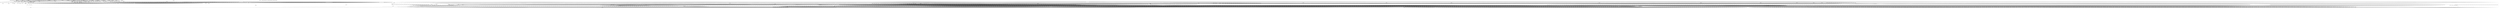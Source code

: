 digraph G {
"Container##zjy-alastor-2n-product-purchase-get-price-78897797f-w6hrn" [shape="box"];
"File##/dev/null" [shape="ellipse"];
"File##/dev/urandom" [shape="ellipse"];
"File##/etc/ld-musl-x86_64.path" [shape="ellipse"];
"File##/home/app/express-new.js" [shape="ellipse"];
"File##/home/app/handler.js" [shape="ellipse"];
"File##/home/app/index.js" [shape="ellipse"];
"File##/home/app/trigger.node" [shape="ellipse"];
"File##/lib/libgcc_s.so.1" [shape="ellipse"];
"File##/lib/libstdc++.so.6" [shape="ellipse"];
"File##/usr/lib/libgcc_s.so.1" [shape="ellipse"];
"File##/usr/lib/libstdc++.so.6" [shape="ellipse"];
"File##/usr/local/bin/node" [shape="ellipse"];
"File##/usr/local/lib/libgcc_s.so.1" [shape="ellipse"];
"File##/usr/local/lib/libstdc++.so.6" [shape="ellipse"];
"NetPeer##0.0.0.0:3000" [shape="diamond"];
"Process##15" [shape="box"];
"Process##16" [shape="box"];
"Process##17" [shape="box"];
"Process##18" [shape="box"];
"Process##19" [shape="box"];
"Process##20" [shape="box"];
"Process##21" [shape="box"];
"File##/etc/ld-musl-x86_64.path" -> "Process##15" [label="1729234631000000000"];
"File##/lib/libstdc++.so.6" -> "Process##15" [label="1729234631000000000"];
"File##/usr/local/lib/libstdc++.so.6" -> "Process##15" [label="1729234631000000000"];
"File##/usr/lib/libstdc++.so.6" -> "Process##15" [label="1729234631000000000"];
"File##/lib/libgcc_s.so.1" -> "Process##15" [label="1729234631000000000"];
"File##/usr/local/lib/libgcc_s.so.1" -> "Process##15" [label="1729234631000000000"];
"File##/usr/lib/libgcc_s.so.1" -> "Process##15" [label="1729234631000000000"];
"Process##15" -> "Process##16" [label="1729234631000000000"];
"Process##15" -> "Process##17" [label="1729234631000000000"];
"Process##15" -> "Process##18" [label="1729234631000000000"];
"Process##15" -> "Process##19" [label="1729234631000000000"];
"Process##15" -> "Process##20" [label="1729234631000000000"];
"File##/usr/local/bin/node" -> "Process##15" [label="1729234631000000000"];
"File##/usr/local/bin/node" -> "Process##15" [label="1729234632000000000"];
"File##/dev/urandom" -> "Process##15" [label="1729234631000000000"];
"Process##15" -> "Process##21" [label="1729234631000000000"];
"File##/dev/null" -> "Process##15" [label="1729234631000000000"];
"File##/home/app/index.js" -> "Process##15" [label="1729234631000000000"];
"File##/home/app/express-new.js" -> "Process##15" [label="1729234631000000000"];
"File##/home/app/trigger.node" -> "Process##15" [label="1729234632000000000"];
"File##/home/app/handler.js" -> "Process##15" [label="1729234632000000000"];
"Process##15" -> "NetPeer##0.0.0.0:3000" [label="1729234632000000000"];
"NetPeer##0.0.0.0:3000" -> "Process##15" [label="1729234632000000000"];
"Container##zjy-alastor-2n-product-purchase-authorize-cc-855d57dd7d-zjwkf" [shape="box"];
"File##/dev/null" [shape="ellipse"];
"File##/dev/urandom" [shape="ellipse"];
"File##/etc/ld-musl-x86_64.path" [shape="ellipse"];
"File##/etc/localtime" [shape="ellipse"];
"File##/home/app/express-new.js" [shape="ellipse"];
"File##/home/app/handler.js" [shape="ellipse"];
"File##/home/app/index.js" [shape="ellipse"];
"File##/home/app/malicious.js" [shape="ellipse"];
"File##/home/app/trigger.node" [shape="ellipse"];
"File##/lib/libgcc_s.so.1" [shape="ellipse"];
"File##/lib/libstdc++.so.6" [shape="ellipse"];
"File##/usr/lib/libgcc_s.so.1" [shape="ellipse"];
"File##/usr/lib/libstdc++.so.6" [shape="ellipse"];
"File##/usr/local/bin/node" [shape="ellipse"];
"File##/usr/local/lib/libgcc_s.so.1" [shape="ellipse"];
"File##/usr/local/lib/libstdc++.so.6" [shape="ellipse"];
"File##/usr/share/zoneinfo/" [shape="ellipse"];
"File##2.txt" [shape="ellipse"];
"File##3.txt" [shape="ellipse"];
"File##credentials.txt" [shape="ellipse"];
"NetPeer##0.0.0.0:3000" [shape="diamond"];
"NetPeer##10.1.80.247:8080" [shape="diamond"];
"Process##15" [shape="box"];
"Process##16" [shape="box"];
"Process##17" [shape="box"];
"Process##18" [shape="box"];
"Process##19" [shape="box"];
"Process##20" [shape="box"];
"Process##21" [shape="box"];
"Process##24" [shape="box"];
"Process##25" [shape="box"];
"Process##26" [shape="box"];
"Process##27" [shape="box"];
"Process##42" [shape="box"];
"Process##43" [shape="box"];
"Process##59" [shape="box"];
"Process##60" [shape="box"];
"Process##74" [shape="box"];
"Process##75" [shape="box"];
"File##/etc/ld-musl-x86_64.path" -> "Process##15" [label="1729234630000000000"];
"File##/lib/libstdc++.so.6" -> "Process##15" [label="1729234630000000000"];
"File##/usr/local/lib/libstdc++.so.6" -> "Process##15" [label="1729234630000000000"];
"File##/usr/lib/libstdc++.so.6" -> "Process##15" [label="1729234630000000000"];
"File##/lib/libgcc_s.so.1" -> "Process##15" [label="1729234630000000000"];
"File##/usr/local/lib/libgcc_s.so.1" -> "Process##15" [label="1729234630000000000"];
"File##/usr/lib/libgcc_s.so.1" -> "Process##15" [label="1729234630000000000"];
"Process##15" -> "Process##16" [label="1729234630000000000"];
"Process##15" -> "Process##17" [label="1729234630000000000"];
"Process##15" -> "Process##18" [label="1729234630000000000"];
"Process##15" -> "Process##19" [label="1729234630000000000"];
"Process##15" -> "Process##20" [label="1729234630000000000"];
"File##/usr/local/bin/node" -> "Process##15" [label="1729234630000000000"];
"File##/usr/local/bin/node" -> "Process##15" [label="1729234630000000000"];
"File##/dev/urandom" -> "Process##15" [label="1729234630000000000"];
"Process##15" -> "Process##21" [label="1729234630000000000"];
"File##/dev/null" -> "Process##15" [label="1729234630000000000"];
"File##/dev/null" -> "Process##15" [label="1729234955000000000"];
"File##/dev/null" -> "Process##15" [label="1729235011000000000"];
"File##/dev/null" -> "Process##15" [label="1729235022000000000"];
"File##/dev/null" -> "Process##15" [label="1729235031000000000"];
"File##/dev/null" -> "Process##15" [label="1729235040000000000"];
"File##/home/app/index.js" -> "Process##15" [label="1729234630000000000"];
"File##/home/app/express-new.js" -> "Process##15" [label="1729234630000000000"];
"File##/home/app/trigger.node" -> "Process##15" [label="1729234630000000000"];
"File##/home/app/handler.js" -> "Process##15" [label="1729234630000000000"];
"File##/home/app/malicious.js" -> "Process##15" [label="1729234630000000000"];
"Process##15" -> "NetPeer##0.0.0.0:3000" [label="1729234630000000000"];
"NetPeer##0.0.0.0:3000" -> "Process##15" [label="1729234630000000000"];
"NetPeer##0.0.0.0:3000" -> "NetPeer##10.1.80.247:8080" [label="1729234955000000000"];
"NetPeer##0.0.0.0:3000" -> "NetPeer##10.1.80.247:8080" [label="1729234955000000000"];
"NetPeer##0.0.0.0:3000" -> "NetPeer##10.1.80.247:8080" [label="1729235011000000000"];
"NetPeer##0.0.0.0:3000" -> "NetPeer##10.1.80.247:8080" [label="1729235011000000000"];
"NetPeer##0.0.0.0:3000" -> "NetPeer##10.1.80.247:8080" [label="1729235021000000000"];
"NetPeer##0.0.0.0:3000" -> "NetPeer##10.1.80.247:8080" [label="1729235021000000000"];
"NetPeer##0.0.0.0:3000" -> "NetPeer##10.1.80.247:8080" [label="1729235022000000000"];
"NetPeer##0.0.0.0:3000" -> "NetPeer##10.1.80.247:8080" [label="1729235022000000000"];
"NetPeer##0.0.0.0:3000" -> "NetPeer##10.1.80.247:8080" [label="1729235030000000000"];
"NetPeer##0.0.0.0:3000" -> "NetPeer##10.1.80.247:8080" [label="1729235030000000000"];
"NetPeer##0.0.0.0:3000" -> "NetPeer##10.1.80.247:8080" [label="1729235039000000000"];
"NetPeer##0.0.0.0:3000" -> "NetPeer##10.1.80.247:8080" [label="1729235039000000000"];
"NetPeer##0.0.0.0:3000" -> "NetPeer##10.1.80.247:8080" [label="1729235039000000000"];
"NetPeer##0.0.0.0:3000" -> "NetPeer##10.1.80.247:8080" [label="1729235039000000000"];
"NetPeer##0.0.0.0:3000" -> "NetPeer##10.1.80.247:8080" [label="1729235040000000000"];
"NetPeer##0.0.0.0:3000" -> "NetPeer##10.1.80.247:8080" [label="1729235040000000000"];
"NetPeer##0.0.0.0:3000" -> "NetPeer##10.1.80.247:8080" [label="1729235040000000000"];
"NetPeer##0.0.0.0:3000" -> "NetPeer##10.1.80.247:8080" [label="1729235040000000000"];
"NetPeer##0.0.0.0:3000" -> "NetPeer##10.1.80.247:8080" [label="1729235040000000000"];
"NetPeer##0.0.0.0:3000" -> "NetPeer##10.1.80.247:8080" [label="1729235040000000000"];
"NetPeer##0.0.0.0:3000" -> "NetPeer##10.1.80.247:8080" [label="1729235040000000000"];
"NetPeer##0.0.0.0:3000" -> "NetPeer##10.1.80.247:8080" [label="1729235040000000000"];
"NetPeer##0.0.0.0:3000" -> "NetPeer##10.1.80.247:8080" [label="1729235040000000000"];
"NetPeer##0.0.0.0:3000" -> "NetPeer##10.1.80.247:8080" [label="1729235048000000000"];
"NetPeer##0.0.0.0:3000" -> "NetPeer##10.1.80.247:8080" [label="1729235048000000000"];
"NetPeer##0.0.0.0:3000" -> "NetPeer##10.1.80.247:8080" [label="1729235057000000000"];
"NetPeer##0.0.0.0:3000" -> "NetPeer##10.1.80.247:8080" [label="1729235057000000000"];
"NetPeer##0.0.0.0:3000" -> "NetPeer##10.1.80.247:8080" [label="1729235058000000000"];
"NetPeer##0.0.0.0:3000" -> "NetPeer##10.1.80.247:8080" [label="1729235058000000000"];
"NetPeer##0.0.0.0:3000" -> "NetPeer##10.1.80.247:8080" [label="1729235067000000000"];
"NetPeer##0.0.0.0:3000" -> "NetPeer##10.1.80.247:8080" [label="1729235067000000000"];
"NetPeer##10.1.80.247:8080" -> "NetPeer##0.0.0.0:3000" [label="1729234955000000000"];
"NetPeer##10.1.80.247:8080" -> "NetPeer##0.0.0.0:3000" [label="1729234955000000000"];
"NetPeer##10.1.80.247:8080" -> "NetPeer##0.0.0.0:3000" [label="1729235011000000000"];
"NetPeer##10.1.80.247:8080" -> "NetPeer##0.0.0.0:3000" [label="1729235011000000000"];
"NetPeer##10.1.80.247:8080" -> "NetPeer##0.0.0.0:3000" [label="1729235021000000000"];
"NetPeer##10.1.80.247:8080" -> "NetPeer##0.0.0.0:3000" [label="1729235021000000000"];
"NetPeer##10.1.80.247:8080" -> "NetPeer##0.0.0.0:3000" [label="1729235022000000000"];
"NetPeer##10.1.80.247:8080" -> "NetPeer##0.0.0.0:3000" [label="1729235022000000000"];
"NetPeer##10.1.80.247:8080" -> "NetPeer##0.0.0.0:3000" [label="1729235030000000000"];
"NetPeer##10.1.80.247:8080" -> "NetPeer##0.0.0.0:3000" [label="1729235030000000000"];
"NetPeer##10.1.80.247:8080" -> "NetPeer##0.0.0.0:3000" [label="1729235039000000000"];
"NetPeer##10.1.80.247:8080" -> "NetPeer##0.0.0.0:3000" [label="1729235039000000000"];
"NetPeer##10.1.80.247:8080" -> "NetPeer##0.0.0.0:3000" [label="1729235039000000000"];
"NetPeer##10.1.80.247:8080" -> "NetPeer##0.0.0.0:3000" [label="1729235039000000000"];
"NetPeer##10.1.80.247:8080" -> "NetPeer##0.0.0.0:3000" [label="1729235040000000000"];
"NetPeer##10.1.80.247:8080" -> "NetPeer##0.0.0.0:3000" [label="1729235040000000000"];
"NetPeer##10.1.80.247:8080" -> "NetPeer##0.0.0.0:3000" [label="1729235040000000000"];
"NetPeer##10.1.80.247:8080" -> "NetPeer##0.0.0.0:3000" [label="1729235040000000000"];
"NetPeer##10.1.80.247:8080" -> "NetPeer##0.0.0.0:3000" [label="1729235040000000000"];
"NetPeer##10.1.80.247:8080" -> "NetPeer##0.0.0.0:3000" [label="1729235040000000000"];
"NetPeer##10.1.80.247:8080" -> "NetPeer##0.0.0.0:3000" [label="1729235040000000000"];
"NetPeer##10.1.80.247:8080" -> "NetPeer##0.0.0.0:3000" [label="1729235040000000000"];
"NetPeer##10.1.80.247:8080" -> "NetPeer##0.0.0.0:3000" [label="1729235040000000000"];
"NetPeer##10.1.80.247:8080" -> "NetPeer##0.0.0.0:3000" [label="1729235048000000000"];
"NetPeer##10.1.80.247:8080" -> "NetPeer##0.0.0.0:3000" [label="1729235048000000000"];
"NetPeer##10.1.80.247:8080" -> "NetPeer##0.0.0.0:3000" [label="1729235057000000000"];
"NetPeer##10.1.80.247:8080" -> "NetPeer##0.0.0.0:3000" [label="1729235057000000000"];
"NetPeer##10.1.80.247:8080" -> "NetPeer##0.0.0.0:3000" [label="1729235058000000000"];
"NetPeer##10.1.80.247:8080" -> "NetPeer##0.0.0.0:3000" [label="1729235058000000000"];
"NetPeer##10.1.80.247:8080" -> "NetPeer##0.0.0.0:3000" [label="1729235067000000000"];
"NetPeer##10.1.80.247:8080" -> "NetPeer##0.0.0.0:3000" [label="1729235067000000000"];
"Process##15" -> "Process##24" [label="1729234955000000000"];
"File##/etc/localtime" -> "Process##15" [label="1729234955000000000"];
"File##/usr/share/zoneinfo/" -> "Process##15" [label="1729234955000000000"];
"Process##15" -> "Process##26" [label="1729235011000000000"];
"Process##15" -> "Process##42" [label="1729235022000000000"];
"Process##15" -> "Process##59" [label="1729235031000000000"];
"Process##15" -> "Process##74" [label="1729235040000000000"];
"File##credentials.txt" -> "Process##15" [label="1729235048000000000"];
"File##credentials.txt" -> "Process##15" [label="1729235058000000000"];
"File##credentials.txt" -> "Process##15" [label="1729235068000000000"];
"Process##24" -> "Process##25" [label="1729234955000000000"];
"Process##24" -> "File##3.txt" [label="1729234955000000000"];
"Process##25" -> "File##2.txt" [label="1729234955000000000"];
"Process##26" -> "Process##27" [label="1729235011000000000"];
"Process##26" -> "File##3.txt" [label="1729235011000000000"];
"Process##42" -> "Process##43" [label="1729235022000000000"];
"Process##42" -> "File##3.txt" [label="1729235022000000000"];
"Process##59" -> "Process##60" [label="1729235031000000000"];
"Process##59" -> "File##3.txt" [label="1729235031000000000"];
"Process##74" -> "Process##75" [label="1729235040000000000"];
"Process##74" -> "File##3.txt" [label="1729235040000000000"];
"Container##zjy-alastor-2n-product-purchase-publish-6859f98855-sbzc2" [shape="box"];
"File##/dev/null" [shape="ellipse"];
"File##/dev/urandom" [shape="ellipse"];
"File##/etc/ld-musl-x86_64.path" [shape="ellipse"];
"File##/home/app/express-new.js" [shape="ellipse"];
"File##/home/app/handler.js" [shape="ellipse"];
"File##/home/app/index.js" [shape="ellipse"];
"File##/home/app/trigger.node" [shape="ellipse"];
"File##/lib/libgcc_s.so.1" [shape="ellipse"];
"File##/lib/libstdc++.so.6" [shape="ellipse"];
"File##/usr/lib/libgcc_s.so.1" [shape="ellipse"];
"File##/usr/lib/libstdc++.so.6" [shape="ellipse"];
"File##/usr/local/bin/node" [shape="ellipse"];
"File##/usr/local/lib/libgcc_s.so.1" [shape="ellipse"];
"File##/usr/local/lib/libstdc++.so.6" [shape="ellipse"];
"NetPeer##0.0.0.0:3000" [shape="diamond"];
"Process##15" [shape="box"];
"Process##16" [shape="box"];
"Process##17" [shape="box"];
"Process##18" [shape="box"];
"Process##19" [shape="box"];
"Process##20" [shape="box"];
"Process##21" [shape="box"];
"File##/etc/ld-musl-x86_64.path" -> "Process##15" [label="1729234630000000000"];
"File##/lib/libstdc++.so.6" -> "Process##15" [label="1729234630000000000"];
"File##/usr/local/lib/libstdc++.so.6" -> "Process##15" [label="1729234630000000000"];
"File##/usr/lib/libstdc++.so.6" -> "Process##15" [label="1729234630000000000"];
"File##/lib/libgcc_s.so.1" -> "Process##15" [label="1729234630000000000"];
"File##/usr/local/lib/libgcc_s.so.1" -> "Process##15" [label="1729234630000000000"];
"File##/usr/lib/libgcc_s.so.1" -> "Process##15" [label="1729234630000000000"];
"Process##15" -> "Process##16" [label="1729234630000000000"];
"Process##15" -> "Process##17" [label="1729234630000000000"];
"Process##15" -> "Process##18" [label="1729234630000000000"];
"Process##15" -> "Process##19" [label="1729234630000000000"];
"Process##15" -> "Process##20" [label="1729234630000000000"];
"File##/usr/local/bin/node" -> "Process##15" [label="1729234630000000000"];
"File##/usr/local/bin/node" -> "Process##15" [label="1729234631000000000"];
"File##/dev/urandom" -> "Process##15" [label="1729234630000000000"];
"Process##15" -> "Process##21" [label="1729234631000000000"];
"File##/dev/null" -> "Process##15" [label="1729234631000000000"];
"File##/home/app/index.js" -> "Process##15" [label="1729234631000000000"];
"File##/home/app/express-new.js" -> "Process##15" [label="1729234631000000000"];
"File##/home/app/trigger.node" -> "Process##15" [label="1729234631000000000"];
"File##/home/app/handler.js" -> "Process##15" [label="1729234631000000000"];
"Process##15" -> "NetPeer##0.0.0.0:3000" [label="1729234631000000000"];
"NetPeer##0.0.0.0:3000" -> "Process##15" [label="1729234631000000000"];
"Container##zjy-alastor-2n-product-purchase-579d5d9459-lq4hh" [shape="box"];
"File##/dev/null" [shape="ellipse"];
"File##/dev/urandom" [shape="ellipse"];
"File##/etc/host.conf" [shape="ellipse"];
"File##/etc/hosts" [shape="ellipse"];
"File##/etc/ld-musl-x86_64.path" [shape="ellipse"];
"File##/etc/localtime" [shape="ellipse"];
"File##/etc/nsswitch.conf" [shape="ellipse"];
"File##/etc/resolv.conf" [shape="ellipse"];
"File##/etc/svc.conf" [shape="ellipse"];
"File##/home/app/express-new.js" [shape="ellipse"];
"File##/home/app/handler.js" [shape="ellipse"];
"File##/home/app/index.js" [shape="ellipse"];
"File##/home/app/request-promise-uuid.js" [shape="ellipse"];
"File##/home/app/trigger.node" [shape="ellipse"];
"File##/lib/libgcc_s.so.1" [shape="ellipse"];
"File##/lib/libstdc++.so.6" [shape="ellipse"];
"File##/usr/lib/libgcc_s.so.1" [shape="ellipse"];
"File##/usr/lib/libstdc++.so.6" [shape="ellipse"];
"File##/usr/local/bin/node" [shape="ellipse"];
"File##/usr/local/lib/libgcc_s.so.1" [shape="ellipse"];
"File##/usr/local/lib/libstdc++.so.6" [shape="ellipse"];
"File##/usr/share/zoneinfo/" [shape="ellipse"];
"NetPeer##0.0.0.0:0" [shape="diamond"];
"NetPeer##0.0.0.0:3000" [shape="diamond"];
"NetPeer##10.1.80.247:8080" [shape="diamond"];
"NetPeer##10.152.183.10:53" [shape="diamond"];
"NetPeer##10.152.183.194:8080" [shape="diamond"];
"Process##16" [shape="box"];
"Process##17" [shape="box"];
"Process##18" [shape="box"];
"Process##19" [shape="box"];
"Process##20" [shape="box"];
"Process##21" [shape="box"];
"Process##22" [shape="box"];
"Process##25" [shape="box"];
"Process##26" [shape="box"];
"Process##27" [shape="box"];
"Process##28" [shape="box"];
"File##/etc/ld-musl-x86_64.path" -> "Process##16" [label="1729234631000000000"];
"File##/lib/libstdc++.so.6" -> "Process##16" [label="1729234631000000000"];
"File##/usr/local/lib/libstdc++.so.6" -> "Process##16" [label="1729234631000000000"];
"File##/usr/lib/libstdc++.so.6" -> "Process##16" [label="1729234631000000000"];
"File##/lib/libgcc_s.so.1" -> "Process##16" [label="1729234631000000000"];
"File##/usr/local/lib/libgcc_s.so.1" -> "Process##16" [label="1729234631000000000"];
"File##/usr/lib/libgcc_s.so.1" -> "Process##16" [label="1729234631000000000"];
"Process##16" -> "Process##17" [label="1729234631000000000"];
"Process##16" -> "Process##18" [label="1729234631000000000"];
"Process##16" -> "Process##19" [label="1729234631000000000"];
"Process##16" -> "Process##20" [label="1729234631000000000"];
"Process##16" -> "Process##21" [label="1729234631000000000"];
"File##/usr/local/bin/node" -> "Process##16" [label="1729234631000000000"];
"File##/usr/local/bin/node" -> "Process##16" [label="1729234631000000000"];
"File##/dev/urandom" -> "Process##16" [label="1729234631000000000"];
"File##/dev/urandom" -> "Process##16" [label="1729234955000000000"];
"Process##16" -> "Process##22" [label="1729234631000000000"];
"File##/dev/null" -> "Process##16" [label="1729234631000000000"];
"File##/home/app/index.js" -> "Process##16" [label="1729234631000000000"];
"File##/home/app/express-new.js" -> "Process##16" [label="1729234631000000000"];
"File##/home/app/trigger.node" -> "Process##16" [label="1729234631000000000"];
"File##/home/app/handler.js" -> "Process##16" [label="1729234631000000000"];
"File##/home/app/request-promise-uuid.js" -> "Process##16" [label="1729234631000000000"];
"Process##16" -> "NetPeer##0.0.0.0:3000" [label="1729234632000000000"];
"NetPeer##0.0.0.0:3000" -> "Process##16" [label="1729234632000000000"];
"NetPeer##0.0.0.0:3000" -> "NetPeer##10.1.80.247:8080" [label="1729234955000000000"];
"NetPeer##0.0.0.0:3000" -> "NetPeer##10.1.80.247:8080" [label="1729234955000000000"];
"NetPeer##0.0.0.0:3000" -> "NetPeer##10.1.80.247:8080" [label="1729235011000000000"];
"NetPeer##0.0.0.0:3000" -> "NetPeer##10.1.80.247:8080" [label="1729235011000000000"];
"NetPeer##0.0.0.0:3000" -> "NetPeer##10.1.80.247:8080" [label="1729235021000000000"];
"NetPeer##0.0.0.0:3000" -> "NetPeer##10.1.80.247:8080" [label="1729235021000000000"];
"NetPeer##0.0.0.0:3000" -> "NetPeer##10.1.80.247:8080" [label="1729235022000000000"];
"NetPeer##0.0.0.0:3000" -> "NetPeer##10.1.80.247:8080" [label="1729235022000000000"];
"NetPeer##0.0.0.0:3000" -> "NetPeer##10.1.80.247:8080" [label="1729235030000000000"];
"NetPeer##0.0.0.0:3000" -> "NetPeer##10.1.80.247:8080" [label="1729235030000000000"];
"NetPeer##0.0.0.0:3000" -> "NetPeer##10.1.80.247:8080" [label="1729235030000000000"];
"NetPeer##0.0.0.0:3000" -> "NetPeer##10.1.80.247:8080" [label="1729235030000000000"];
"NetPeer##0.0.0.0:3000" -> "NetPeer##10.1.80.247:8080" [label="1729235039000000000"];
"NetPeer##0.0.0.0:3000" -> "NetPeer##10.1.80.247:8080" [label="1729235039000000000"];
"NetPeer##0.0.0.0:3000" -> "NetPeer##10.1.80.247:8080" [label="1729235039000000000"];
"NetPeer##0.0.0.0:3000" -> "NetPeer##10.1.80.247:8080" [label="1729235039000000000"];
"NetPeer##0.0.0.0:3000" -> "NetPeer##10.1.80.247:8080" [label="1729235039000000000"];
"NetPeer##0.0.0.0:3000" -> "NetPeer##10.1.80.247:8080" [label="1729235039000000000"];
"NetPeer##0.0.0.0:3000" -> "NetPeer##10.1.80.247:8080" [label="1729235039000000000"];
"NetPeer##0.0.0.0:3000" -> "NetPeer##10.1.80.247:8080" [label="1729235039000000000"];
"NetPeer##0.0.0.0:3000" -> "NetPeer##10.1.80.247:8080" [label="1729235039000000000"];
"NetPeer##0.0.0.0:3000" -> "NetPeer##10.1.80.247:8080" [label="1729235039000000000"];
"NetPeer##0.0.0.0:3000" -> "NetPeer##10.1.80.247:8080" [label="1729235039000000000"];
"NetPeer##0.0.0.0:3000" -> "NetPeer##10.1.80.247:8080" [label="1729235040000000000"];
"NetPeer##0.0.0.0:3000" -> "NetPeer##10.1.80.247:8080" [label="1729235040000000000"];
"NetPeer##0.0.0.0:3000" -> "NetPeer##10.1.80.247:8080" [label="1729235040000000000"];
"NetPeer##0.0.0.0:3000" -> "NetPeer##10.1.80.247:8080" [label="1729235040000000000"];
"NetPeer##0.0.0.0:3000" -> "NetPeer##10.1.80.247:8080" [label="1729235040000000000"];
"NetPeer##0.0.0.0:3000" -> "NetPeer##10.1.80.247:8080" [label="1729235040000000000"];
"NetPeer##0.0.0.0:3000" -> "NetPeer##10.1.80.247:8080" [label="1729235040000000000"];
"NetPeer##0.0.0.0:3000" -> "NetPeer##10.1.80.247:8080" [label="1729235040000000000"];
"NetPeer##0.0.0.0:3000" -> "NetPeer##10.1.80.247:8080" [label="1729235040000000000"];
"NetPeer##0.0.0.0:3000" -> "NetPeer##10.1.80.247:8080" [label="1729235040000000000"];
"NetPeer##0.0.0.0:3000" -> "NetPeer##10.1.80.247:8080" [label="1729235040000000000"];
"NetPeer##0.0.0.0:3000" -> "NetPeer##10.1.80.247:8080" [label="1729235040000000000"];
"NetPeer##0.0.0.0:3000" -> "NetPeer##10.1.80.247:8080" [label="1729235040000000000"];
"NetPeer##0.0.0.0:3000" -> "NetPeer##10.1.80.247:8080" [label="1729235048000000000"];
"NetPeer##0.0.0.0:3000" -> "NetPeer##10.1.80.247:8080" [label="1729235048000000000"];
"NetPeer##0.0.0.0:3000" -> "NetPeer##10.1.80.247:8080" [label="1729235057000000000"];
"NetPeer##0.0.0.0:3000" -> "NetPeer##10.1.80.247:8080" [label="1729235057000000000"];
"NetPeer##0.0.0.0:3000" -> "NetPeer##10.1.80.247:8080" [label="1729235058000000000"];
"NetPeer##0.0.0.0:3000" -> "NetPeer##10.1.80.247:8080" [label="1729235058000000000"];
"NetPeer##0.0.0.0:3000" -> "NetPeer##10.1.80.247:8080" [label="1729235067000000000"];
"NetPeer##0.0.0.0:3000" -> "NetPeer##10.1.80.247:8080" [label="1729235067000000000"];
"NetPeer##10.1.80.247:8080" -> "NetPeer##0.0.0.0:3000" [label="1729234955000000000"];
"NetPeer##10.1.80.247:8080" -> "NetPeer##0.0.0.0:3000" [label="1729234955000000000"];
"NetPeer##10.1.80.247:8080" -> "NetPeer##0.0.0.0:3000" [label="1729235011000000000"];
"NetPeer##10.1.80.247:8080" -> "NetPeer##0.0.0.0:3000" [label="1729235011000000000"];
"NetPeer##10.1.80.247:8080" -> "NetPeer##0.0.0.0:3000" [label="1729235021000000000"];
"NetPeer##10.1.80.247:8080" -> "NetPeer##0.0.0.0:3000" [label="1729235021000000000"];
"NetPeer##10.1.80.247:8080" -> "NetPeer##0.0.0.0:3000" [label="1729235022000000000"];
"NetPeer##10.1.80.247:8080" -> "NetPeer##0.0.0.0:3000" [label="1729235022000000000"];
"NetPeer##10.1.80.247:8080" -> "NetPeer##0.0.0.0:3000" [label="1729235030000000000"];
"NetPeer##10.1.80.247:8080" -> "NetPeer##0.0.0.0:3000" [label="1729235030000000000"];
"NetPeer##10.1.80.247:8080" -> "NetPeer##0.0.0.0:3000" [label="1729235030000000000"];
"NetPeer##10.1.80.247:8080" -> "NetPeer##0.0.0.0:3000" [label="1729235030000000000"];
"NetPeer##10.1.80.247:8080" -> "NetPeer##0.0.0.0:3000" [label="1729235039000000000"];
"NetPeer##10.1.80.247:8080" -> "NetPeer##0.0.0.0:3000" [label="1729235039000000000"];
"NetPeer##10.1.80.247:8080" -> "NetPeer##0.0.0.0:3000" [label="1729235039000000000"];
"NetPeer##10.1.80.247:8080" -> "NetPeer##0.0.0.0:3000" [label="1729235039000000000"];
"NetPeer##10.1.80.247:8080" -> "NetPeer##0.0.0.0:3000" [label="1729235039000000000"];
"NetPeer##10.1.80.247:8080" -> "NetPeer##0.0.0.0:3000" [label="1729235039000000000"];
"NetPeer##10.1.80.247:8080" -> "NetPeer##0.0.0.0:3000" [label="1729235039000000000"];
"NetPeer##10.1.80.247:8080" -> "NetPeer##0.0.0.0:3000" [label="1729235039000000000"];
"NetPeer##10.1.80.247:8080" -> "NetPeer##0.0.0.0:3000" [label="1729235039000000000"];
"NetPeer##10.1.80.247:8080" -> "NetPeer##0.0.0.0:3000" [label="1729235039000000000"];
"NetPeer##10.1.80.247:8080" -> "NetPeer##0.0.0.0:3000" [label="1729235039000000000"];
"NetPeer##10.1.80.247:8080" -> "NetPeer##0.0.0.0:3000" [label="1729235040000000000"];
"NetPeer##10.1.80.247:8080" -> "NetPeer##0.0.0.0:3000" [label="1729235040000000000"];
"NetPeer##10.1.80.247:8080" -> "NetPeer##0.0.0.0:3000" [label="1729235040000000000"];
"NetPeer##10.1.80.247:8080" -> "NetPeer##0.0.0.0:3000" [label="1729235040000000000"];
"NetPeer##10.1.80.247:8080" -> "NetPeer##0.0.0.0:3000" [label="1729235040000000000"];
"NetPeer##10.1.80.247:8080" -> "NetPeer##0.0.0.0:3000" [label="1729235040000000000"];
"NetPeer##10.1.80.247:8080" -> "NetPeer##0.0.0.0:3000" [label="1729235040000000000"];
"NetPeer##10.1.80.247:8080" -> "NetPeer##0.0.0.0:3000" [label="1729235040000000000"];
"NetPeer##10.1.80.247:8080" -> "NetPeer##0.0.0.0:3000" [label="1729235040000000000"];
"NetPeer##10.1.80.247:8080" -> "NetPeer##0.0.0.0:3000" [label="1729235040000000000"];
"NetPeer##10.1.80.247:8080" -> "NetPeer##0.0.0.0:3000" [label="1729235040000000000"];
"NetPeer##10.1.80.247:8080" -> "NetPeer##0.0.0.0:3000" [label="1729235040000000000"];
"NetPeer##10.1.80.247:8080" -> "NetPeer##0.0.0.0:3000" [label="1729235040000000000"];
"NetPeer##10.1.80.247:8080" -> "NetPeer##0.0.0.0:3000" [label="1729235048000000000"];
"NetPeer##10.1.80.247:8080" -> "NetPeer##0.0.0.0:3000" [label="1729235048000000000"];
"NetPeer##10.1.80.247:8080" -> "NetPeer##0.0.0.0:3000" [label="1729235057000000000"];
"NetPeer##10.1.80.247:8080" -> "NetPeer##0.0.0.0:3000" [label="1729235057000000000"];
"NetPeer##10.1.80.247:8080" -> "NetPeer##0.0.0.0:3000" [label="1729235058000000000"];
"NetPeer##10.1.80.247:8080" -> "NetPeer##0.0.0.0:3000" [label="1729235058000000000"];
"NetPeer##10.1.80.247:8080" -> "NetPeer##0.0.0.0:3000" [label="1729235067000000000"];
"NetPeer##10.1.80.247:8080" -> "NetPeer##0.0.0.0:3000" [label="1729235067000000000"];
"File##/etc/resolv.conf" -> "Process##16" [label="1729234955000000000"];
"File##/etc/nsswitch.conf" -> "Process##16" [label="1729234955000000000"];
"File##/etc/host.conf" -> "Process##16" [label="1729234955000000000"];
"File##/etc/svc.conf" -> "Process##16" [label="1729234955000000000"];
"Process##16" -> "Process##25" [label="1729234955000000000"];
"Process##16" -> "Process##26" [label="1729234955000000000"];
"Process##16" -> "Process##27" [label="1729234955000000000"];
"Process##16" -> "Process##28" [label="1729234955000000000"];
"Process##16" -> "NetPeer##10.152.183.194:8080" [label="1729234955000000000"];
"Process##16" -> "NetPeer##10.152.183.194:8080" [label="1729235011000000000"];
"Process##16" -> "NetPeer##10.152.183.194:8080" [label="1729235021000000000"];
"Process##16" -> "NetPeer##10.152.183.194:8080" [label="1729235022000000000"];
"Process##16" -> "NetPeer##10.152.183.194:8080" [label="1729235030000000000"];
"Process##16" -> "NetPeer##10.152.183.194:8080" [label="1729235030000000000"];
"Process##16" -> "NetPeer##10.152.183.194:8080" [label="1729235030000000000"];
"Process##16" -> "NetPeer##10.152.183.194:8080" [label="1729235030000000000"];
"Process##16" -> "NetPeer##10.152.183.194:8080" [label="1729235030000000000"];
"Process##16" -> "NetPeer##10.152.183.194:8080" [label="1729235030000000000"];
"Process##16" -> "NetPeer##10.152.183.194:8080" [label="1729235030000000000"];
"Process##16" -> "NetPeer##10.152.183.194:8080" [label="1729235031000000000"];
"Process##16" -> "NetPeer##10.152.183.194:8080" [label="1729235031000000000"];
"Process##16" -> "NetPeer##10.152.183.194:8080" [label="1729235031000000000"];
"Process##16" -> "NetPeer##10.152.183.194:8080" [label="1729235031000000000"];
"Process##16" -> "NetPeer##10.152.183.194:8080" [label="1729235031000000000"];
"Process##16" -> "NetPeer##10.152.183.194:8080" [label="1729235031000000000"];
"Process##16" -> "NetPeer##10.152.183.194:8080" [label="1729235031000000000"];
"Process##16" -> "NetPeer##10.152.183.194:8080" [label="1729235031000000000"];
"Process##16" -> "NetPeer##10.152.183.194:8080" [label="1729235031000000000"];
"Process##16" -> "NetPeer##10.152.183.194:8080" [label="1729235032000000000"];
"Process##16" -> "NetPeer##10.152.183.194:8080" [label="1729235032000000000"];
"Process##16" -> "NetPeer##10.152.183.194:8080" [label="1729235032000000000"];
"Process##16" -> "NetPeer##10.152.183.194:8080" [label="1729235039000000000"];
"Process##16" -> "NetPeer##10.152.183.194:8080" [label="1729235039000000000"];
"Process##16" -> "NetPeer##10.152.183.194:8080" [label="1729235039000000000"];
"Process##16" -> "NetPeer##10.152.183.194:8080" [label="1729235039000000000"];
"Process##16" -> "NetPeer##10.152.183.194:8080" [label="1729235039000000000"];
"Process##16" -> "NetPeer##10.152.183.194:8080" [label="1729235039000000000"];
"Process##16" -> "NetPeer##10.152.183.194:8080" [label="1729235039000000000"];
"Process##16" -> "NetPeer##10.152.183.194:8080" [label="1729235039000000000"];
"Process##16" -> "NetPeer##10.152.183.194:8080" [label="1729235039000000000"];
"Process##16" -> "NetPeer##10.152.183.194:8080" [label="1729235039000000000"];
"Process##16" -> "NetPeer##10.152.183.194:8080" [label="1729235039000000000"];
"Process##16" -> "NetPeer##10.152.183.194:8080" [label="1729235039000000000"];
"Process##16" -> "NetPeer##10.152.183.194:8080" [label="1729235039000000000"];
"Process##16" -> "NetPeer##10.152.183.194:8080" [label="1729235039000000000"];
"Process##16" -> "NetPeer##10.152.183.194:8080" [label="1729235040000000000"];
"Process##16" -> "NetPeer##10.152.183.194:8080" [label="1729235040000000000"];
"Process##16" -> "NetPeer##10.152.183.194:8080" [label="1729235040000000000"];
"Process##16" -> "NetPeer##10.152.183.194:8080" [label="1729235040000000000"];
"Process##16" -> "NetPeer##10.152.183.194:8080" [label="1729235040000000000"];
"Process##16" -> "NetPeer##10.152.183.194:8080" [label="1729235040000000000"];
"Process##16" -> "NetPeer##10.152.183.194:8080" [label="1729235040000000000"];
"Process##16" -> "NetPeer##10.152.183.194:8080" [label="1729235040000000000"];
"Process##16" -> "NetPeer##10.152.183.194:8080" [label="1729235040000000000"];
"Process##16" -> "NetPeer##10.152.183.194:8080" [label="1729235040000000000"];
"Process##16" -> "NetPeer##10.152.183.194:8080" [label="1729235040000000000"];
"Process##16" -> "NetPeer##10.152.183.194:8080" [label="1729235040000000000"];
"Process##16" -> "NetPeer##10.152.183.194:8080" [label="1729235040000000000"];
"Process##16" -> "NetPeer##10.152.183.194:8080" [label="1729235040000000000"];
"Process##16" -> "NetPeer##10.152.183.194:8080" [label="1729235040000000000"];
"Process##16" -> "NetPeer##10.152.183.194:8080" [label="1729235040000000000"];
"Process##16" -> "NetPeer##10.152.183.194:8080" [label="1729235040000000000"];
"Process##16" -> "NetPeer##10.152.183.194:8080" [label="1729235040000000000"];
"Process##16" -> "NetPeer##10.152.183.194:8080" [label="1729235040000000000"];
"Process##16" -> "NetPeer##10.152.183.194:8080" [label="1729235040000000000"];
"Process##16" -> "NetPeer##10.152.183.194:8080" [label="1729235040000000000"];
"Process##16" -> "NetPeer##10.152.183.194:8080" [label="1729235040000000000"];
"Process##16" -> "NetPeer##10.152.183.194:8080" [label="1729235040000000000"];
"Process##16" -> "NetPeer##10.152.183.194:8080" [label="1729235040000000000"];
"Process##16" -> "NetPeer##10.152.183.194:8080" [label="1729235040000000000"];
"Process##16" -> "NetPeer##10.152.183.194:8080" [label="1729235040000000000"];
"Process##16" -> "NetPeer##10.152.183.194:8080" [label="1729235040000000000"];
"Process##16" -> "NetPeer##10.152.183.194:8080" [label="1729235040000000000"];
"Process##16" -> "NetPeer##10.152.183.194:8080" [label="1729235040000000000"];
"Process##16" -> "NetPeer##10.152.183.194:8080" [label="1729235040000000000"];
"Process##16" -> "NetPeer##10.152.183.194:8080" [label="1729235040000000000"];
"Process##16" -> "NetPeer##10.152.183.194:8080" [label="1729235040000000000"];
"Process##16" -> "NetPeer##10.152.183.194:8080" [label="1729235040000000000"];
"Process##16" -> "NetPeer##10.152.183.194:8080" [label="1729235040000000000"];
"Process##16" -> "NetPeer##10.152.183.194:8080" [label="1729235040000000000"];
"Process##16" -> "NetPeer##10.152.183.194:8080" [label="1729235040000000000"];
"Process##16" -> "NetPeer##10.152.183.194:8080" [label="1729235048000000000"];
"Process##16" -> "NetPeer##10.152.183.194:8080" [label="1729235057000000000"];
"Process##16" -> "NetPeer##10.152.183.194:8080" [label="1729235058000000000"];
"Process##16" -> "NetPeer##10.152.183.194:8080" [label="1729235067000000000"];
"Process##16" -> "NetPeer##10.152.183.194:8080" [label="1729235067000000000"];
"Process##16" -> "NetPeer##10.152.183.194:8080" [label="1729235067000000000"];
"Process##16" -> "NetPeer##10.152.183.194:8080" [label="1729235067000000000"];
"Process##16" -> "NetPeer##10.152.183.194:8080" [label="1729235067000000000"];
"Process##16" -> "NetPeer##10.152.183.194:8080" [label="1729235067000000000"];
"Process##16" -> "NetPeer##10.152.183.194:8080" [label="1729235067000000000"];
"Process##16" -> "NetPeer##10.152.183.194:8080" [label="1729235067000000000"];
"Process##16" -> "NetPeer##10.152.183.194:8080" [label="1729235068000000000"];
"Process##16" -> "NetPeer##10.152.183.194:8080" [label="1729235068000000000"];
"Process##16" -> "NetPeer##10.152.183.194:8080" [label="1729235068000000000"];
"Process##16" -> "NetPeer##10.152.183.194:8080" [label="1729235068000000000"];
"Process##16" -> "NetPeer##10.152.183.194:8080" [label="1729235068000000000"];
"Process##16" -> "NetPeer##10.152.183.194:8080" [label="1729235068000000000"];
"Process##16" -> "NetPeer##10.152.183.194:8080" [label="1729235068000000000"];
"Process##16" -> "NetPeer##10.152.183.194:8080" [label="1729235068000000000"];
"Process##16" -> "NetPeer##10.152.183.194:8080" [label="1729235068000000000"];
"Process##16" -> "NetPeer##10.152.183.194:8080" [label="1729235068000000000"];
"Process##16" -> "NetPeer##10.152.183.194:8080" [label="1729235069000000000"];
"File##/etc/localtime" -> "Process##16" [label="1729234955000000000"];
"File##/usr/share/zoneinfo/" -> "Process##16" [label="1729234955000000000"];
"File##/etc/hosts" -> "Process##25" [label="1729234955000000000"];
"File##/etc/hosts" -> "Process##25" [label="1729235030000000000"];
"File##/etc/hosts" -> "Process##25" [label="1729235030000000000"];
"File##/etc/hosts" -> "Process##25" [label="1729235031000000000"];
"File##/etc/hosts" -> "Process##25" [label="1729235031000000000"];
"File##/etc/hosts" -> "Process##25" [label="1729235032000000000"];
"File##/etc/hosts" -> "Process##25" [label="1729235039000000000"];
"File##/etc/hosts" -> "Process##25" [label="1729235039000000000"];
"File##/etc/hosts" -> "Process##25" [label="1729235039000000000"];
"File##/etc/hosts" -> "Process##25" [label="1729235039000000000"];
"File##/etc/hosts" -> "Process##25" [label="1729235040000000000"];
"File##/etc/hosts" -> "Process##25" [label="1729235040000000000"];
"File##/etc/hosts" -> "Process##25" [label="1729235040000000000"];
"File##/etc/hosts" -> "Process##25" [label="1729235040000000000"];
"File##/etc/hosts" -> "Process##25" [label="1729235040000000000"];
"File##/etc/hosts" -> "Process##25" [label="1729235040000000000"];
"File##/etc/hosts" -> "Process##25" [label="1729235040000000000"];
"File##/etc/hosts" -> "Process##25" [label="1729235040000000000"];
"File##/etc/hosts" -> "Process##25" [label="1729235040000000000"];
"File##/etc/hosts" -> "Process##25" [label="1729235057000000000"];
"File##/etc/hosts" -> "Process##25" [label="1729235067000000000"];
"File##/etc/hosts" -> "Process##25" [label="1729235067000000000"];
"File##/etc/hosts" -> "Process##25" [label="1729235068000000000"];
"File##/etc/hosts" -> "Process##25" [label="1729235068000000000"];
"File##/etc/hosts" -> "Process##25" [label="1729235069000000000"];
"File##/etc/resolv.conf" -> "Process##25" [label="1729234955000000000"];
"File##/etc/resolv.conf" -> "Process##25" [label="1729235030000000000"];
"File##/etc/resolv.conf" -> "Process##25" [label="1729235030000000000"];
"File##/etc/resolv.conf" -> "Process##25" [label="1729235031000000000"];
"File##/etc/resolv.conf" -> "Process##25" [label="1729235031000000000"];
"File##/etc/resolv.conf" -> "Process##25" [label="1729235032000000000"];
"File##/etc/resolv.conf" -> "Process##25" [label="1729235039000000000"];
"File##/etc/resolv.conf" -> "Process##25" [label="1729235039000000000"];
"File##/etc/resolv.conf" -> "Process##25" [label="1729235039000000000"];
"File##/etc/resolv.conf" -> "Process##25" [label="1729235039000000000"];
"File##/etc/resolv.conf" -> "Process##25" [label="1729235040000000000"];
"File##/etc/resolv.conf" -> "Process##25" [label="1729235040000000000"];
"File##/etc/resolv.conf" -> "Process##25" [label="1729235040000000000"];
"File##/etc/resolv.conf" -> "Process##25" [label="1729235040000000000"];
"File##/etc/resolv.conf" -> "Process##25" [label="1729235040000000000"];
"File##/etc/resolv.conf" -> "Process##25" [label="1729235040000000000"];
"File##/etc/resolv.conf" -> "Process##25" [label="1729235040000000000"];
"File##/etc/resolv.conf" -> "Process##25" [label="1729235040000000000"];
"File##/etc/resolv.conf" -> "Process##25" [label="1729235040000000000"];
"File##/etc/resolv.conf" -> "Process##25" [label="1729235057000000000"];
"File##/etc/resolv.conf" -> "Process##25" [label="1729235067000000000"];
"File##/etc/resolv.conf" -> "Process##25" [label="1729235067000000000"];
"File##/etc/resolv.conf" -> "Process##25" [label="1729235068000000000"];
"File##/etc/resolv.conf" -> "Process##25" [label="1729235068000000000"];
"File##/etc/resolv.conf" -> "Process##25" [label="1729235069000000000"];
"Process##25" -> "NetPeer##0.0.0.0:0" [label="1729234955000000000"];
"Process##25" -> "NetPeer##0.0.0.0:0" [label="1729234955000000000"];
"Process##25" -> "NetPeer##0.0.0.0:0" [label="1729234955000000000"];
"Process##25" -> "NetPeer##0.0.0.0:0" [label="1729234955000000000"];
"Process##25" -> "NetPeer##0.0.0.0:0" [label="1729234955000000000"];
"Process##25" -> "NetPeer##0.0.0.0:0" [label="1729235030000000000"];
"Process##25" -> "NetPeer##0.0.0.0:0" [label="1729235030000000000"];
"Process##25" -> "NetPeer##0.0.0.0:0" [label="1729235030000000000"];
"Process##25" -> "NetPeer##0.0.0.0:0" [label="1729235030000000000"];
"Process##25" -> "NetPeer##0.0.0.0:0" [label="1729235030000000000"];
"Process##25" -> "NetPeer##0.0.0.0:0" [label="1729235030000000000"];
"Process##25" -> "NetPeer##0.0.0.0:0" [label="1729235030000000000"];
"Process##25" -> "NetPeer##0.0.0.0:0" [label="1729235030000000000"];
"Process##25" -> "NetPeer##0.0.0.0:0" [label="1729235030000000000"];
"Process##25" -> "NetPeer##0.0.0.0:0" [label="1729235030000000000"];
"Process##25" -> "NetPeer##0.0.0.0:0" [label="1729235031000000000"];
"Process##25" -> "NetPeer##0.0.0.0:0" [label="1729235031000000000"];
"Process##25" -> "NetPeer##0.0.0.0:0" [label="1729235031000000000"];
"Process##25" -> "NetPeer##0.0.0.0:0" [label="1729235031000000000"];
"Process##25" -> "NetPeer##0.0.0.0:0" [label="1729235031000000000"];
"Process##25" -> "NetPeer##0.0.0.0:0" [label="1729235031000000000"];
"Process##25" -> "NetPeer##0.0.0.0:0" [label="1729235031000000000"];
"Process##25" -> "NetPeer##0.0.0.0:0" [label="1729235031000000000"];
"Process##25" -> "NetPeer##0.0.0.0:0" [label="1729235031000000000"];
"Process##25" -> "NetPeer##0.0.0.0:0" [label="1729235031000000000"];
"Process##25" -> "NetPeer##0.0.0.0:0" [label="1729235032000000000"];
"Process##25" -> "NetPeer##0.0.0.0:0" [label="1729235032000000000"];
"Process##25" -> "NetPeer##0.0.0.0:0" [label="1729235032000000000"];
"Process##25" -> "NetPeer##0.0.0.0:0" [label="1729235032000000000"];
"Process##25" -> "NetPeer##0.0.0.0:0" [label="1729235032000000000"];
"Process##25" -> "NetPeer##0.0.0.0:0" [label="1729235039000000000"];
"Process##25" -> "NetPeer##0.0.0.0:0" [label="1729235039000000000"];
"Process##25" -> "NetPeer##0.0.0.0:0" [label="1729235039000000000"];
"Process##25" -> "NetPeer##0.0.0.0:0" [label="1729235039000000000"];
"Process##25" -> "NetPeer##0.0.0.0:0" [label="1729235039000000000"];
"Process##25" -> "NetPeer##0.0.0.0:0" [label="1729235039000000000"];
"Process##25" -> "NetPeer##0.0.0.0:0" [label="1729235039000000000"];
"Process##25" -> "NetPeer##0.0.0.0:0" [label="1729235039000000000"];
"Process##25" -> "NetPeer##0.0.0.0:0" [label="1729235039000000000"];
"Process##25" -> "NetPeer##0.0.0.0:0" [label="1729235039000000000"];
"Process##25" -> "NetPeer##0.0.0.0:0" [label="1729235039000000000"];
"Process##25" -> "NetPeer##0.0.0.0:0" [label="1729235039000000000"];
"Process##25" -> "NetPeer##0.0.0.0:0" [label="1729235039000000000"];
"Process##25" -> "NetPeer##0.0.0.0:0" [label="1729235039000000000"];
"Process##25" -> "NetPeer##0.0.0.0:0" [label="1729235039000000000"];
"Process##25" -> "NetPeer##0.0.0.0:0" [label="1729235039000000000"];
"Process##25" -> "NetPeer##0.0.0.0:0" [label="1729235039000000000"];
"Process##25" -> "NetPeer##0.0.0.0:0" [label="1729235039000000000"];
"Process##25" -> "NetPeer##0.0.0.0:0" [label="1729235039000000000"];
"Process##25" -> "NetPeer##0.0.0.0:0" [label="1729235039000000000"];
"Process##25" -> "NetPeer##0.0.0.0:0" [label="1729235040000000000"];
"Process##25" -> "NetPeer##0.0.0.0:0" [label="1729235040000000000"];
"Process##25" -> "NetPeer##0.0.0.0:0" [label="1729235040000000000"];
"Process##25" -> "NetPeer##0.0.0.0:0" [label="1729235040000000000"];
"Process##25" -> "NetPeer##0.0.0.0:0" [label="1729235040000000000"];
"Process##25" -> "NetPeer##0.0.0.0:0" [label="1729235040000000000"];
"Process##25" -> "NetPeer##0.0.0.0:0" [label="1729235040000000000"];
"Process##25" -> "NetPeer##0.0.0.0:0" [label="1729235040000000000"];
"Process##25" -> "NetPeer##0.0.0.0:0" [label="1729235040000000000"];
"Process##25" -> "NetPeer##0.0.0.0:0" [label="1729235040000000000"];
"Process##25" -> "NetPeer##0.0.0.0:0" [label="1729235040000000000"];
"Process##25" -> "NetPeer##0.0.0.0:0" [label="1729235040000000000"];
"Process##25" -> "NetPeer##0.0.0.0:0" [label="1729235040000000000"];
"Process##25" -> "NetPeer##0.0.0.0:0" [label="1729235040000000000"];
"Process##25" -> "NetPeer##0.0.0.0:0" [label="1729235040000000000"];
"Process##25" -> "NetPeer##0.0.0.0:0" [label="1729235040000000000"];
"Process##25" -> "NetPeer##0.0.0.0:0" [label="1729235040000000000"];
"Process##25" -> "NetPeer##0.0.0.0:0" [label="1729235040000000000"];
"Process##25" -> "NetPeer##0.0.0.0:0" [label="1729235040000000000"];
"Process##25" -> "NetPeer##0.0.0.0:0" [label="1729235040000000000"];
"Process##25" -> "NetPeer##0.0.0.0:0" [label="1729235040000000000"];
"Process##25" -> "NetPeer##0.0.0.0:0" [label="1729235040000000000"];
"Process##25" -> "NetPeer##0.0.0.0:0" [label="1729235040000000000"];
"Process##25" -> "NetPeer##0.0.0.0:0" [label="1729235040000000000"];
"Process##25" -> "NetPeer##0.0.0.0:0" [label="1729235040000000000"];
"Process##25" -> "NetPeer##0.0.0.0:0" [label="1729235040000000000"];
"Process##25" -> "NetPeer##0.0.0.0:0" [label="1729235040000000000"];
"Process##25" -> "NetPeer##0.0.0.0:0" [label="1729235040000000000"];
"Process##25" -> "NetPeer##0.0.0.0:0" [label="1729235040000000000"];
"Process##25" -> "NetPeer##0.0.0.0:0" [label="1729235040000000000"];
"Process##25" -> "NetPeer##0.0.0.0:0" [label="1729235040000000000"];
"Process##25" -> "NetPeer##0.0.0.0:0" [label="1729235040000000000"];
"Process##25" -> "NetPeer##0.0.0.0:0" [label="1729235040000000000"];
"Process##25" -> "NetPeer##0.0.0.0:0" [label="1729235040000000000"];
"Process##25" -> "NetPeer##0.0.0.0:0" [label="1729235040000000000"];
"Process##25" -> "NetPeer##0.0.0.0:0" [label="1729235040000000000"];
"Process##25" -> "NetPeer##0.0.0.0:0" [label="1729235040000000000"];
"Process##25" -> "NetPeer##0.0.0.0:0" [label="1729235040000000000"];
"Process##25" -> "NetPeer##0.0.0.0:0" [label="1729235040000000000"];
"Process##25" -> "NetPeer##0.0.0.0:0" [label="1729235040000000000"];
"Process##25" -> "NetPeer##0.0.0.0:0" [label="1729235040000000000"];
"Process##25" -> "NetPeer##0.0.0.0:0" [label="1729235040000000000"];
"Process##25" -> "NetPeer##0.0.0.0:0" [label="1729235040000000000"];
"Process##25" -> "NetPeer##0.0.0.0:0" [label="1729235040000000000"];
"Process##25" -> "NetPeer##0.0.0.0:0" [label="1729235040000000000"];
"Process##25" -> "NetPeer##0.0.0.0:0" [label="1729235057000000000"];
"Process##25" -> "NetPeer##0.0.0.0:0" [label="1729235057000000000"];
"Process##25" -> "NetPeer##0.0.0.0:0" [label="1729235057000000000"];
"Process##25" -> "NetPeer##0.0.0.0:0" [label="1729235057000000000"];
"Process##25" -> "NetPeer##0.0.0.0:0" [label="1729235057000000000"];
"Process##25" -> "NetPeer##0.0.0.0:0" [label="1729235067000000000"];
"Process##25" -> "NetPeer##0.0.0.0:0" [label="1729235067000000000"];
"Process##25" -> "NetPeer##0.0.0.0:0" [label="1729235067000000000"];
"Process##25" -> "NetPeer##0.0.0.0:0" [label="1729235067000000000"];
"Process##25" -> "NetPeer##0.0.0.0:0" [label="1729235067000000000"];
"Process##25" -> "NetPeer##0.0.0.0:0" [label="1729235067000000000"];
"Process##25" -> "NetPeer##0.0.0.0:0" [label="1729235067000000000"];
"Process##25" -> "NetPeer##0.0.0.0:0" [label="1729235067000000000"];
"Process##25" -> "NetPeer##0.0.0.0:0" [label="1729235067000000000"];
"Process##25" -> "NetPeer##0.0.0.0:0" [label="1729235067000000000"];
"Process##25" -> "NetPeer##0.0.0.0:0" [label="1729235068000000000"];
"Process##25" -> "NetPeer##0.0.0.0:0" [label="1729235068000000000"];
"Process##25" -> "NetPeer##0.0.0.0:0" [label="1729235068000000000"];
"Process##25" -> "NetPeer##0.0.0.0:0" [label="1729235068000000000"];
"Process##25" -> "NetPeer##0.0.0.0:0" [label="1729235068000000000"];
"Process##25" -> "NetPeer##0.0.0.0:0" [label="1729235068000000000"];
"Process##25" -> "NetPeer##0.0.0.0:0" [label="1729235068000000000"];
"Process##25" -> "NetPeer##0.0.0.0:0" [label="1729235068000000000"];
"Process##25" -> "NetPeer##0.0.0.0:0" [label="1729235068000000000"];
"Process##25" -> "NetPeer##0.0.0.0:0" [label="1729235068000000000"];
"Process##25" -> "NetPeer##0.0.0.0:0" [label="1729235069000000000"];
"Process##25" -> "NetPeer##0.0.0.0:0" [label="1729235069000000000"];
"Process##25" -> "NetPeer##0.0.0.0:0" [label="1729235069000000000"];
"Process##25" -> "NetPeer##0.0.0.0:0" [label="1729235069000000000"];
"Process##25" -> "NetPeer##0.0.0.0:0" [label="1729235069000000000"];
"Process##25" -> "NetPeer##10.152.183.10:53" [label="1729234955000000000"];
"Process##25" -> "NetPeer##10.152.183.10:53" [label="1729234955000000000"];
"Process##25" -> "NetPeer##10.152.183.10:53" [label="1729234955000000000"];
"Process##25" -> "NetPeer##10.152.183.10:53" [label="1729234955000000000"];
"Process##25" -> "NetPeer##10.152.183.10:53" [label="1729234955000000000"];
"Process##25" -> "NetPeer##10.152.183.10:53" [label="1729234955000000000"];
"Process##25" -> "NetPeer##10.152.183.10:53" [label="1729234955000000000"];
"Process##25" -> "NetPeer##10.152.183.10:53" [label="1729234955000000000"];
"Process##25" -> "NetPeer##10.152.183.10:53" [label="1729234955000000000"];
"Process##25" -> "NetPeer##10.152.183.10:53" [label="1729234955000000000"];
"Process##25" -> "NetPeer##10.152.183.10:53" [label="1729235030000000000"];
"Process##25" -> "NetPeer##10.152.183.10:53" [label="1729235030000000000"];
"Process##25" -> "NetPeer##10.152.183.10:53" [label="1729235030000000000"];
"Process##25" -> "NetPeer##10.152.183.10:53" [label="1729235030000000000"];
"Process##25" -> "NetPeer##10.152.183.10:53" [label="1729235030000000000"];
"Process##25" -> "NetPeer##10.152.183.10:53" [label="1729235030000000000"];
"Process##25" -> "NetPeer##10.152.183.10:53" [label="1729235030000000000"];
"Process##25" -> "NetPeer##10.152.183.10:53" [label="1729235030000000000"];
"Process##25" -> "NetPeer##10.152.183.10:53" [label="1729235030000000000"];
"Process##25" -> "NetPeer##10.152.183.10:53" [label="1729235030000000000"];
"Process##25" -> "NetPeer##10.152.183.10:53" [label="1729235030000000000"];
"Process##25" -> "NetPeer##10.152.183.10:53" [label="1729235030000000000"];
"Process##25" -> "NetPeer##10.152.183.10:53" [label="1729235030000000000"];
"Process##25" -> "NetPeer##10.152.183.10:53" [label="1729235030000000000"];
"Process##25" -> "NetPeer##10.152.183.10:53" [label="1729235030000000000"];
"Process##25" -> "NetPeer##10.152.183.10:53" [label="1729235030000000000"];
"Process##25" -> "NetPeer##10.152.183.10:53" [label="1729235030000000000"];
"Process##25" -> "NetPeer##10.152.183.10:53" [label="1729235030000000000"];
"Process##25" -> "NetPeer##10.152.183.10:53" [label="1729235030000000000"];
"Process##25" -> "NetPeer##10.152.183.10:53" [label="1729235030000000000"];
"Process##25" -> "NetPeer##10.152.183.10:53" [label="1729235031000000000"];
"Process##25" -> "NetPeer##10.152.183.10:53" [label="1729235031000000000"];
"Process##25" -> "NetPeer##10.152.183.10:53" [label="1729235031000000000"];
"Process##25" -> "NetPeer##10.152.183.10:53" [label="1729235031000000000"];
"Process##25" -> "NetPeer##10.152.183.10:53" [label="1729235031000000000"];
"Process##25" -> "NetPeer##10.152.183.10:53" [label="1729235031000000000"];
"Process##25" -> "NetPeer##10.152.183.10:53" [label="1729235031000000000"];
"Process##25" -> "NetPeer##10.152.183.10:53" [label="1729235031000000000"];
"Process##25" -> "NetPeer##10.152.183.10:53" [label="1729235031000000000"];
"Process##25" -> "NetPeer##10.152.183.10:53" [label="1729235031000000000"];
"Process##25" -> "NetPeer##10.152.183.10:53" [label="1729235031000000000"];
"Process##25" -> "NetPeer##10.152.183.10:53" [label="1729235031000000000"];
"Process##25" -> "NetPeer##10.152.183.10:53" [label="1729235031000000000"];
"Process##25" -> "NetPeer##10.152.183.10:53" [label="1729235031000000000"];
"Process##25" -> "NetPeer##10.152.183.10:53" [label="1729235031000000000"];
"Process##25" -> "NetPeer##10.152.183.10:53" [label="1729235031000000000"];
"Process##25" -> "NetPeer##10.152.183.10:53" [label="1729235031000000000"];
"Process##25" -> "NetPeer##10.152.183.10:53" [label="1729235031000000000"];
"Process##25" -> "NetPeer##10.152.183.10:53" [label="1729235031000000000"];
"Process##25" -> "NetPeer##10.152.183.10:53" [label="1729235031000000000"];
"Process##25" -> "NetPeer##10.152.183.10:53" [label="1729235032000000000"];
"Process##25" -> "NetPeer##10.152.183.10:53" [label="1729235032000000000"];
"Process##25" -> "NetPeer##10.152.183.10:53" [label="1729235032000000000"];
"Process##25" -> "NetPeer##10.152.183.10:53" [label="1729235032000000000"];
"Process##25" -> "NetPeer##10.152.183.10:53" [label="1729235032000000000"];
"Process##25" -> "NetPeer##10.152.183.10:53" [label="1729235032000000000"];
"Process##25" -> "NetPeer##10.152.183.10:53" [label="1729235032000000000"];
"Process##25" -> "NetPeer##10.152.183.10:53" [label="1729235032000000000"];
"Process##25" -> "NetPeer##10.152.183.10:53" [label="1729235032000000000"];
"Process##25" -> "NetPeer##10.152.183.10:53" [label="1729235032000000000"];
"Process##25" -> "NetPeer##10.152.183.10:53" [label="1729235039000000000"];
"Process##25" -> "NetPeer##10.152.183.10:53" [label="1729235039000000000"];
"Process##25" -> "NetPeer##10.152.183.10:53" [label="1729235039000000000"];
"Process##25" -> "NetPeer##10.152.183.10:53" [label="1729235039000000000"];
"Process##25" -> "NetPeer##10.152.183.10:53" [label="1729235039000000000"];
"Process##25" -> "NetPeer##10.152.183.10:53" [label="1729235039000000000"];
"Process##25" -> "NetPeer##10.152.183.10:53" [label="1729235039000000000"];
"Process##25" -> "NetPeer##10.152.183.10:53" [label="1729235039000000000"];
"Process##25" -> "NetPeer##10.152.183.10:53" [label="1729235039000000000"];
"Process##25" -> "NetPeer##10.152.183.10:53" [label="1729235039000000000"];
"Process##25" -> "NetPeer##10.152.183.10:53" [label="1729235039000000000"];
"Process##25" -> "NetPeer##10.152.183.10:53" [label="1729235039000000000"];
"Process##25" -> "NetPeer##10.152.183.10:53" [label="1729235039000000000"];
"Process##25" -> "NetPeer##10.152.183.10:53" [label="1729235039000000000"];
"Process##25" -> "NetPeer##10.152.183.10:53" [label="1729235039000000000"];
"Process##25" -> "NetPeer##10.152.183.10:53" [label="1729235039000000000"];
"Process##25" -> "NetPeer##10.152.183.10:53" [label="1729235039000000000"];
"Process##25" -> "NetPeer##10.152.183.10:53" [label="1729235039000000000"];
"Process##25" -> "NetPeer##10.152.183.10:53" [label="1729235039000000000"];
"Process##25" -> "NetPeer##10.152.183.10:53" [label="1729235039000000000"];
"Process##25" -> "NetPeer##10.152.183.10:53" [label="1729235039000000000"];
"Process##25" -> "NetPeer##10.152.183.10:53" [label="1729235039000000000"];
"Process##25" -> "NetPeer##10.152.183.10:53" [label="1729235039000000000"];
"Process##25" -> "NetPeer##10.152.183.10:53" [label="1729235039000000000"];
"Process##25" -> "NetPeer##10.152.183.10:53" [label="1729235039000000000"];
"Process##25" -> "NetPeer##10.152.183.10:53" [label="1729235039000000000"];
"Process##25" -> "NetPeer##10.152.183.10:53" [label="1729235039000000000"];
"Process##25" -> "NetPeer##10.152.183.10:53" [label="1729235039000000000"];
"Process##25" -> "NetPeer##10.152.183.10:53" [label="1729235039000000000"];
"Process##25" -> "NetPeer##10.152.183.10:53" [label="1729235039000000000"];
"Process##25" -> "NetPeer##10.152.183.10:53" [label="1729235039000000000"];
"Process##25" -> "NetPeer##10.152.183.10:53" [label="1729235039000000000"];
"Process##25" -> "NetPeer##10.152.183.10:53" [label="1729235039000000000"];
"Process##25" -> "NetPeer##10.152.183.10:53" [label="1729235039000000000"];
"Process##25" -> "NetPeer##10.152.183.10:53" [label="1729235039000000000"];
"Process##25" -> "NetPeer##10.152.183.10:53" [label="1729235039000000000"];
"Process##25" -> "NetPeer##10.152.183.10:53" [label="1729235039000000000"];
"Process##25" -> "NetPeer##10.152.183.10:53" [label="1729235039000000000"];
"Process##25" -> "NetPeer##10.152.183.10:53" [label="1729235039000000000"];
"Process##25" -> "NetPeer##10.152.183.10:53" [label="1729235039000000000"];
"Process##25" -> "NetPeer##10.152.183.10:53" [label="1729235040000000000"];
"Process##25" -> "NetPeer##10.152.183.10:53" [label="1729235040000000000"];
"Process##25" -> "NetPeer##10.152.183.10:53" [label="1729235040000000000"];
"Process##25" -> "NetPeer##10.152.183.10:53" [label="1729235040000000000"];
"Process##25" -> "NetPeer##10.152.183.10:53" [label="1729235040000000000"];
"Process##25" -> "NetPeer##10.152.183.10:53" [label="1729235040000000000"];
"Process##25" -> "NetPeer##10.152.183.10:53" [label="1729235040000000000"];
"Process##25" -> "NetPeer##10.152.183.10:53" [label="1729235040000000000"];
"Process##25" -> "NetPeer##10.152.183.10:53" [label="1729235040000000000"];
"Process##25" -> "NetPeer##10.152.183.10:53" [label="1729235040000000000"];
"Process##25" -> "NetPeer##10.152.183.10:53" [label="1729235040000000000"];
"Process##25" -> "NetPeer##10.152.183.10:53" [label="1729235040000000000"];
"Process##25" -> "NetPeer##10.152.183.10:53" [label="1729235040000000000"];
"Process##25" -> "NetPeer##10.152.183.10:53" [label="1729235040000000000"];
"Process##25" -> "NetPeer##10.152.183.10:53" [label="1729235040000000000"];
"Process##25" -> "NetPeer##10.152.183.10:53" [label="1729235040000000000"];
"Process##25" -> "NetPeer##10.152.183.10:53" [label="1729235040000000000"];
"Process##25" -> "NetPeer##10.152.183.10:53" [label="1729235040000000000"];
"Process##25" -> "NetPeer##10.152.183.10:53" [label="1729235040000000000"];
"Process##25" -> "NetPeer##10.152.183.10:53" [label="1729235040000000000"];
"Process##25" -> "NetPeer##10.152.183.10:53" [label="1729235040000000000"];
"Process##25" -> "NetPeer##10.152.183.10:53" [label="1729235040000000000"];
"Process##25" -> "NetPeer##10.152.183.10:53" [label="1729235040000000000"];
"Process##25" -> "NetPeer##10.152.183.10:53" [label="1729235040000000000"];
"Process##25" -> "NetPeer##10.152.183.10:53" [label="1729235040000000000"];
"Process##25" -> "NetPeer##10.152.183.10:53" [label="1729235040000000000"];
"Process##25" -> "NetPeer##10.152.183.10:53" [label="1729235040000000000"];
"Process##25" -> "NetPeer##10.152.183.10:53" [label="1729235040000000000"];
"Process##25" -> "NetPeer##10.152.183.10:53" [label="1729235040000000000"];
"Process##25" -> "NetPeer##10.152.183.10:53" [label="1729235040000000000"];
"Process##25" -> "NetPeer##10.152.183.10:53" [label="1729235040000000000"];
"Process##25" -> "NetPeer##10.152.183.10:53" [label="1729235040000000000"];
"Process##25" -> "NetPeer##10.152.183.10:53" [label="1729235040000000000"];
"Process##25" -> "NetPeer##10.152.183.10:53" [label="1729235040000000000"];
"Process##25" -> "NetPeer##10.152.183.10:53" [label="1729235040000000000"];
"Process##25" -> "NetPeer##10.152.183.10:53" [label="1729235040000000000"];
"Process##25" -> "NetPeer##10.152.183.10:53" [label="1729235040000000000"];
"Process##25" -> "NetPeer##10.152.183.10:53" [label="1729235040000000000"];
"Process##25" -> "NetPeer##10.152.183.10:53" [label="1729235040000000000"];
"Process##25" -> "NetPeer##10.152.183.10:53" [label="1729235040000000000"];
"Process##25" -> "NetPeer##10.152.183.10:53" [label="1729235040000000000"];
"Process##25" -> "NetPeer##10.152.183.10:53" [label="1729235040000000000"];
"Process##25" -> "NetPeer##10.152.183.10:53" [label="1729235040000000000"];
"Process##25" -> "NetPeer##10.152.183.10:53" [label="1729235040000000000"];
"Process##25" -> "NetPeer##10.152.183.10:53" [label="1729235040000000000"];
"Process##25" -> "NetPeer##10.152.183.10:53" [label="1729235040000000000"];
"Process##25" -> "NetPeer##10.152.183.10:53" [label="1729235040000000000"];
"Process##25" -> "NetPeer##10.152.183.10:53" [label="1729235040000000000"];
"Process##25" -> "NetPeer##10.152.183.10:53" [label="1729235040000000000"];
"Process##25" -> "NetPeer##10.152.183.10:53" [label="1729235040000000000"];
"Process##25" -> "NetPeer##10.152.183.10:53" [label="1729235040000000000"];
"Process##25" -> "NetPeer##10.152.183.10:53" [label="1729235040000000000"];
"Process##25" -> "NetPeer##10.152.183.10:53" [label="1729235040000000000"];
"Process##25" -> "NetPeer##10.152.183.10:53" [label="1729235040000000000"];
"Process##25" -> "NetPeer##10.152.183.10:53" [label="1729235040000000000"];
"Process##25" -> "NetPeer##10.152.183.10:53" [label="1729235040000000000"];
"Process##25" -> "NetPeer##10.152.183.10:53" [label="1729235040000000000"];
"Process##25" -> "NetPeer##10.152.183.10:53" [label="1729235040000000000"];
"Process##25" -> "NetPeer##10.152.183.10:53" [label="1729235040000000000"];
"Process##25" -> "NetPeer##10.152.183.10:53" [label="1729235040000000000"];
"Process##25" -> "NetPeer##10.152.183.10:53" [label="1729235040000000000"];
"Process##25" -> "NetPeer##10.152.183.10:53" [label="1729235040000000000"];
"Process##25" -> "NetPeer##10.152.183.10:53" [label="1729235040000000000"];
"Process##25" -> "NetPeer##10.152.183.10:53" [label="1729235040000000000"];
"Process##25" -> "NetPeer##10.152.183.10:53" [label="1729235040000000000"];
"Process##25" -> "NetPeer##10.152.183.10:53" [label="1729235040000000000"];
"Process##25" -> "NetPeer##10.152.183.10:53" [label="1729235040000000000"];
"Process##25" -> "NetPeer##10.152.183.10:53" [label="1729235040000000000"];
"Process##25" -> "NetPeer##10.152.183.10:53" [label="1729235040000000000"];
"Process##25" -> "NetPeer##10.152.183.10:53" [label="1729235040000000000"];
"Process##25" -> "NetPeer##10.152.183.10:53" [label="1729235040000000000"];
"Process##25" -> "NetPeer##10.152.183.10:53" [label="1729235040000000000"];
"Process##25" -> "NetPeer##10.152.183.10:53" [label="1729235040000000000"];
"Process##25" -> "NetPeer##10.152.183.10:53" [label="1729235040000000000"];
"Process##25" -> "NetPeer##10.152.183.10:53" [label="1729235040000000000"];
"Process##25" -> "NetPeer##10.152.183.10:53" [label="1729235040000000000"];
"Process##25" -> "NetPeer##10.152.183.10:53" [label="1729235040000000000"];
"Process##25" -> "NetPeer##10.152.183.10:53" [label="1729235040000000000"];
"Process##25" -> "NetPeer##10.152.183.10:53" [label="1729235040000000000"];
"Process##25" -> "NetPeer##10.152.183.10:53" [label="1729235040000000000"];
"Process##25" -> "NetPeer##10.152.183.10:53" [label="1729235040000000000"];
"Process##25" -> "NetPeer##10.152.183.10:53" [label="1729235040000000000"];
"Process##25" -> "NetPeer##10.152.183.10:53" [label="1729235040000000000"];
"Process##25" -> "NetPeer##10.152.183.10:53" [label="1729235040000000000"];
"Process##25" -> "NetPeer##10.152.183.10:53" [label="1729235040000000000"];
"Process##25" -> "NetPeer##10.152.183.10:53" [label="1729235040000000000"];
"Process##25" -> "NetPeer##10.152.183.10:53" [label="1729235040000000000"];
"Process##25" -> "NetPeer##10.152.183.10:53" [label="1729235040000000000"];
"Process##25" -> "NetPeer##10.152.183.10:53" [label="1729235040000000000"];
"Process##25" -> "NetPeer##10.152.183.10:53" [label="1729235040000000000"];
"Process##25" -> "NetPeer##10.152.183.10:53" [label="1729235057000000000"];
"Process##25" -> "NetPeer##10.152.183.10:53" [label="1729235057000000000"];
"Process##25" -> "NetPeer##10.152.183.10:53" [label="1729235057000000000"];
"Process##25" -> "NetPeer##10.152.183.10:53" [label="1729235057000000000"];
"Process##25" -> "NetPeer##10.152.183.10:53" [label="1729235057000000000"];
"Process##25" -> "NetPeer##10.152.183.10:53" [label="1729235057000000000"];
"Process##25" -> "NetPeer##10.152.183.10:53" [label="1729235057000000000"];
"Process##25" -> "NetPeer##10.152.183.10:53" [label="1729235057000000000"];
"Process##25" -> "NetPeer##10.152.183.10:53" [label="1729235057000000000"];
"Process##25" -> "NetPeer##10.152.183.10:53" [label="1729235057000000000"];
"Process##25" -> "NetPeer##10.152.183.10:53" [label="1729235067000000000"];
"Process##25" -> "NetPeer##10.152.183.10:53" [label="1729235067000000000"];
"Process##25" -> "NetPeer##10.152.183.10:53" [label="1729235067000000000"];
"Process##25" -> "NetPeer##10.152.183.10:53" [label="1729235067000000000"];
"Process##25" -> "NetPeer##10.152.183.10:53" [label="1729235067000000000"];
"Process##25" -> "NetPeer##10.152.183.10:53" [label="1729235067000000000"];
"Process##25" -> "NetPeer##10.152.183.10:53" [label="1729235067000000000"];
"Process##25" -> "NetPeer##10.152.183.10:53" [label="1729235067000000000"];
"Process##25" -> "NetPeer##10.152.183.10:53" [label="1729235067000000000"];
"Process##25" -> "NetPeer##10.152.183.10:53" [label="1729235067000000000"];
"Process##25" -> "NetPeer##10.152.183.10:53" [label="1729235067000000000"];
"Process##25" -> "NetPeer##10.152.183.10:53" [label="1729235067000000000"];
"Process##25" -> "NetPeer##10.152.183.10:53" [label="1729235067000000000"];
"Process##25" -> "NetPeer##10.152.183.10:53" [label="1729235067000000000"];
"Process##25" -> "NetPeer##10.152.183.10:53" [label="1729235067000000000"];
"Process##25" -> "NetPeer##10.152.183.10:53" [label="1729235067000000000"];
"Process##25" -> "NetPeer##10.152.183.10:53" [label="1729235067000000000"];
"Process##25" -> "NetPeer##10.152.183.10:53" [label="1729235067000000000"];
"Process##25" -> "NetPeer##10.152.183.10:53" [label="1729235067000000000"];
"Process##25" -> "NetPeer##10.152.183.10:53" [label="1729235067000000000"];
"Process##25" -> "NetPeer##10.152.183.10:53" [label="1729235068000000000"];
"Process##25" -> "NetPeer##10.152.183.10:53" [label="1729235068000000000"];
"Process##25" -> "NetPeer##10.152.183.10:53" [label="1729235068000000000"];
"Process##25" -> "NetPeer##10.152.183.10:53" [label="1729235068000000000"];
"Process##25" -> "NetPeer##10.152.183.10:53" [label="1729235068000000000"];
"Process##25" -> "NetPeer##10.152.183.10:53" [label="1729235068000000000"];
"Process##25" -> "NetPeer##10.152.183.10:53" [label="1729235068000000000"];
"Process##25" -> "NetPeer##10.152.183.10:53" [label="1729235068000000000"];
"Process##25" -> "NetPeer##10.152.183.10:53" [label="1729235068000000000"];
"Process##25" -> "NetPeer##10.152.183.10:53" [label="1729235068000000000"];
"Process##25" -> "NetPeer##10.152.183.10:53" [label="1729235068000000000"];
"Process##25" -> "NetPeer##10.152.183.10:53" [label="1729235068000000000"];
"Process##25" -> "NetPeer##10.152.183.10:53" [label="1729235068000000000"];
"Process##25" -> "NetPeer##10.152.183.10:53" [label="1729235068000000000"];
"Process##25" -> "NetPeer##10.152.183.10:53" [label="1729235068000000000"];
"Process##25" -> "NetPeer##10.152.183.10:53" [label="1729235068000000000"];
"Process##25" -> "NetPeer##10.152.183.10:53" [label="1729235068000000000"];
"Process##25" -> "NetPeer##10.152.183.10:53" [label="1729235068000000000"];
"Process##25" -> "NetPeer##10.152.183.10:53" [label="1729235068000000000"];
"Process##25" -> "NetPeer##10.152.183.10:53" [label="1729235068000000000"];
"Process##25" -> "NetPeer##10.152.183.10:53" [label="1729235069000000000"];
"Process##25" -> "NetPeer##10.152.183.10:53" [label="1729235069000000000"];
"Process##25" -> "NetPeer##10.152.183.10:53" [label="1729235069000000000"];
"Process##25" -> "NetPeer##10.152.183.10:53" [label="1729235069000000000"];
"Process##25" -> "NetPeer##10.152.183.10:53" [label="1729235069000000000"];
"Process##25" -> "NetPeer##10.152.183.10:53" [label="1729235069000000000"];
"Process##25" -> "NetPeer##10.152.183.10:53" [label="1729235069000000000"];
"Process##25" -> "NetPeer##10.152.183.10:53" [label="1729235069000000000"];
"Process##25" -> "NetPeer##10.152.183.10:53" [label="1729235069000000000"];
"Process##25" -> "NetPeer##10.152.183.10:53" [label="1729235069000000000"];
"NetPeer##10.152.183.10:53" -> "Process##25" [label="1729234955000000000"];
"NetPeer##10.152.183.10:53" -> "Process##25" [label="1729234955000000000"];
"NetPeer##10.152.183.10:53" -> "Process##25" [label="1729234955000000000"];
"NetPeer##10.152.183.10:53" -> "Process##25" [label="1729234955000000000"];
"NetPeer##10.152.183.10:53" -> "Process##25" [label="1729234955000000000"];
"NetPeer##10.152.183.10:53" -> "Process##25" [label="1729234955000000000"];
"NetPeer##10.152.183.10:53" -> "Process##25" [label="1729234955000000000"];
"NetPeer##10.152.183.10:53" -> "Process##25" [label="1729234955000000000"];
"NetPeer##10.152.183.10:53" -> "Process##25" [label="1729234955000000000"];
"NetPeer##10.152.183.10:53" -> "Process##25" [label="1729234955000000000"];
"NetPeer##10.152.183.10:53" -> "Process##25" [label="1729235030000000000"];
"NetPeer##10.152.183.10:53" -> "Process##25" [label="1729235030000000000"];
"NetPeer##10.152.183.10:53" -> "Process##25" [label="1729235030000000000"];
"NetPeer##10.152.183.10:53" -> "Process##25" [label="1729235030000000000"];
"NetPeer##10.152.183.10:53" -> "Process##25" [label="1729235030000000000"];
"NetPeer##10.152.183.10:53" -> "Process##25" [label="1729235030000000000"];
"NetPeer##10.152.183.10:53" -> "Process##25" [label="1729235030000000000"];
"NetPeer##10.152.183.10:53" -> "Process##25" [label="1729235030000000000"];
"NetPeer##10.152.183.10:53" -> "Process##25" [label="1729235030000000000"];
"NetPeer##10.152.183.10:53" -> "Process##25" [label="1729235030000000000"];
"NetPeer##10.152.183.10:53" -> "Process##25" [label="1729235030000000000"];
"NetPeer##10.152.183.10:53" -> "Process##25" [label="1729235030000000000"];
"NetPeer##10.152.183.10:53" -> "Process##25" [label="1729235030000000000"];
"NetPeer##10.152.183.10:53" -> "Process##25" [label="1729235030000000000"];
"NetPeer##10.152.183.10:53" -> "Process##25" [label="1729235030000000000"];
"NetPeer##10.152.183.10:53" -> "Process##25" [label="1729235030000000000"];
"NetPeer##10.152.183.10:53" -> "Process##25" [label="1729235030000000000"];
"NetPeer##10.152.183.10:53" -> "Process##25" [label="1729235030000000000"];
"NetPeer##10.152.183.10:53" -> "Process##25" [label="1729235030000000000"];
"NetPeer##10.152.183.10:53" -> "Process##25" [label="1729235030000000000"];
"NetPeer##10.152.183.10:53" -> "Process##25" [label="1729235031000000000"];
"NetPeer##10.152.183.10:53" -> "Process##25" [label="1729235031000000000"];
"NetPeer##10.152.183.10:53" -> "Process##25" [label="1729235031000000000"];
"NetPeer##10.152.183.10:53" -> "Process##25" [label="1729235031000000000"];
"NetPeer##10.152.183.10:53" -> "Process##25" [label="1729235031000000000"];
"NetPeer##10.152.183.10:53" -> "Process##25" [label="1729235031000000000"];
"NetPeer##10.152.183.10:53" -> "Process##25" [label="1729235031000000000"];
"NetPeer##10.152.183.10:53" -> "Process##25" [label="1729235031000000000"];
"NetPeer##10.152.183.10:53" -> "Process##25" [label="1729235031000000000"];
"NetPeer##10.152.183.10:53" -> "Process##25" [label="1729235031000000000"];
"NetPeer##10.152.183.10:53" -> "Process##25" [label="1729235031000000000"];
"NetPeer##10.152.183.10:53" -> "Process##25" [label="1729235031000000000"];
"NetPeer##10.152.183.10:53" -> "Process##25" [label="1729235031000000000"];
"NetPeer##10.152.183.10:53" -> "Process##25" [label="1729235031000000000"];
"NetPeer##10.152.183.10:53" -> "Process##25" [label="1729235031000000000"];
"NetPeer##10.152.183.10:53" -> "Process##25" [label="1729235031000000000"];
"NetPeer##10.152.183.10:53" -> "Process##25" [label="1729235031000000000"];
"NetPeer##10.152.183.10:53" -> "Process##25" [label="1729235031000000000"];
"NetPeer##10.152.183.10:53" -> "Process##25" [label="1729235031000000000"];
"NetPeer##10.152.183.10:53" -> "Process##25" [label="1729235031000000000"];
"NetPeer##10.152.183.10:53" -> "Process##25" [label="1729235032000000000"];
"NetPeer##10.152.183.10:53" -> "Process##25" [label="1729235032000000000"];
"NetPeer##10.152.183.10:53" -> "Process##25" [label="1729235032000000000"];
"NetPeer##10.152.183.10:53" -> "Process##25" [label="1729235032000000000"];
"NetPeer##10.152.183.10:53" -> "Process##25" [label="1729235032000000000"];
"NetPeer##10.152.183.10:53" -> "Process##25" [label="1729235032000000000"];
"NetPeer##10.152.183.10:53" -> "Process##25" [label="1729235032000000000"];
"NetPeer##10.152.183.10:53" -> "Process##25" [label="1729235032000000000"];
"NetPeer##10.152.183.10:53" -> "Process##25" [label="1729235032000000000"];
"NetPeer##10.152.183.10:53" -> "Process##25" [label="1729235032000000000"];
"NetPeer##10.152.183.10:53" -> "Process##25" [label="1729235039000000000"];
"NetPeer##10.152.183.10:53" -> "Process##25" [label="1729235039000000000"];
"NetPeer##10.152.183.10:53" -> "Process##25" [label="1729235039000000000"];
"NetPeer##10.152.183.10:53" -> "Process##25" [label="1729235039000000000"];
"NetPeer##10.152.183.10:53" -> "Process##25" [label="1729235039000000000"];
"NetPeer##10.152.183.10:53" -> "Process##25" [label="1729235039000000000"];
"NetPeer##10.152.183.10:53" -> "Process##25" [label="1729235039000000000"];
"NetPeer##10.152.183.10:53" -> "Process##25" [label="1729235039000000000"];
"NetPeer##10.152.183.10:53" -> "Process##25" [label="1729235039000000000"];
"NetPeer##10.152.183.10:53" -> "Process##25" [label="1729235039000000000"];
"NetPeer##10.152.183.10:53" -> "Process##25" [label="1729235039000000000"];
"NetPeer##10.152.183.10:53" -> "Process##25" [label="1729235039000000000"];
"NetPeer##10.152.183.10:53" -> "Process##25" [label="1729235039000000000"];
"NetPeer##10.152.183.10:53" -> "Process##25" [label="1729235039000000000"];
"NetPeer##10.152.183.10:53" -> "Process##25" [label="1729235039000000000"];
"NetPeer##10.152.183.10:53" -> "Process##25" [label="1729235039000000000"];
"NetPeer##10.152.183.10:53" -> "Process##25" [label="1729235039000000000"];
"NetPeer##10.152.183.10:53" -> "Process##25" [label="1729235039000000000"];
"NetPeer##10.152.183.10:53" -> "Process##25" [label="1729235039000000000"];
"NetPeer##10.152.183.10:53" -> "Process##25" [label="1729235039000000000"];
"NetPeer##10.152.183.10:53" -> "Process##25" [label="1729235039000000000"];
"NetPeer##10.152.183.10:53" -> "Process##25" [label="1729235039000000000"];
"NetPeer##10.152.183.10:53" -> "Process##25" [label="1729235039000000000"];
"NetPeer##10.152.183.10:53" -> "Process##25" [label="1729235039000000000"];
"NetPeer##10.152.183.10:53" -> "Process##25" [label="1729235039000000000"];
"NetPeer##10.152.183.10:53" -> "Process##25" [label="1729235039000000000"];
"NetPeer##10.152.183.10:53" -> "Process##25" [label="1729235039000000000"];
"NetPeer##10.152.183.10:53" -> "Process##25" [label="1729235039000000000"];
"NetPeer##10.152.183.10:53" -> "Process##25" [label="1729235039000000000"];
"NetPeer##10.152.183.10:53" -> "Process##25" [label="1729235039000000000"];
"NetPeer##10.152.183.10:53" -> "Process##25" [label="1729235039000000000"];
"NetPeer##10.152.183.10:53" -> "Process##25" [label="1729235039000000000"];
"NetPeer##10.152.183.10:53" -> "Process##25" [label="1729235039000000000"];
"NetPeer##10.152.183.10:53" -> "Process##25" [label="1729235039000000000"];
"NetPeer##10.152.183.10:53" -> "Process##25" [label="1729235039000000000"];
"NetPeer##10.152.183.10:53" -> "Process##25" [label="1729235039000000000"];
"NetPeer##10.152.183.10:53" -> "Process##25" [label="1729235039000000000"];
"NetPeer##10.152.183.10:53" -> "Process##25" [label="1729235039000000000"];
"NetPeer##10.152.183.10:53" -> "Process##25" [label="1729235039000000000"];
"NetPeer##10.152.183.10:53" -> "Process##25" [label="1729235039000000000"];
"NetPeer##10.152.183.10:53" -> "Process##25" [label="1729235040000000000"];
"NetPeer##10.152.183.10:53" -> "Process##25" [label="1729235040000000000"];
"NetPeer##10.152.183.10:53" -> "Process##25" [label="1729235040000000000"];
"NetPeer##10.152.183.10:53" -> "Process##25" [label="1729235040000000000"];
"NetPeer##10.152.183.10:53" -> "Process##25" [label="1729235040000000000"];
"NetPeer##10.152.183.10:53" -> "Process##25" [label="1729235040000000000"];
"NetPeer##10.152.183.10:53" -> "Process##25" [label="1729235040000000000"];
"NetPeer##10.152.183.10:53" -> "Process##25" [label="1729235040000000000"];
"NetPeer##10.152.183.10:53" -> "Process##25" [label="1729235040000000000"];
"NetPeer##10.152.183.10:53" -> "Process##25" [label="1729235040000000000"];
"NetPeer##10.152.183.10:53" -> "Process##25" [label="1729235040000000000"];
"NetPeer##10.152.183.10:53" -> "Process##25" [label="1729235040000000000"];
"NetPeer##10.152.183.10:53" -> "Process##25" [label="1729235040000000000"];
"NetPeer##10.152.183.10:53" -> "Process##25" [label="1729235040000000000"];
"NetPeer##10.152.183.10:53" -> "Process##25" [label="1729235040000000000"];
"NetPeer##10.152.183.10:53" -> "Process##25" [label="1729235040000000000"];
"NetPeer##10.152.183.10:53" -> "Process##25" [label="1729235040000000000"];
"NetPeer##10.152.183.10:53" -> "Process##25" [label="1729235040000000000"];
"NetPeer##10.152.183.10:53" -> "Process##25" [label="1729235040000000000"];
"NetPeer##10.152.183.10:53" -> "Process##25" [label="1729235040000000000"];
"NetPeer##10.152.183.10:53" -> "Process##25" [label="1729235040000000000"];
"NetPeer##10.152.183.10:53" -> "Process##25" [label="1729235040000000000"];
"NetPeer##10.152.183.10:53" -> "Process##25" [label="1729235040000000000"];
"NetPeer##10.152.183.10:53" -> "Process##25" [label="1729235040000000000"];
"NetPeer##10.152.183.10:53" -> "Process##25" [label="1729235040000000000"];
"NetPeer##10.152.183.10:53" -> "Process##25" [label="1729235040000000000"];
"NetPeer##10.152.183.10:53" -> "Process##25" [label="1729235040000000000"];
"NetPeer##10.152.183.10:53" -> "Process##25" [label="1729235040000000000"];
"NetPeer##10.152.183.10:53" -> "Process##25" [label="1729235040000000000"];
"NetPeer##10.152.183.10:53" -> "Process##25" [label="1729235040000000000"];
"NetPeer##10.152.183.10:53" -> "Process##25" [label="1729235040000000000"];
"NetPeer##10.152.183.10:53" -> "Process##25" [label="1729235040000000000"];
"NetPeer##10.152.183.10:53" -> "Process##25" [label="1729235040000000000"];
"NetPeer##10.152.183.10:53" -> "Process##25" [label="1729235040000000000"];
"NetPeer##10.152.183.10:53" -> "Process##25" [label="1729235040000000000"];
"NetPeer##10.152.183.10:53" -> "Process##25" [label="1729235040000000000"];
"NetPeer##10.152.183.10:53" -> "Process##25" [label="1729235040000000000"];
"NetPeer##10.152.183.10:53" -> "Process##25" [label="1729235040000000000"];
"NetPeer##10.152.183.10:53" -> "Process##25" [label="1729235040000000000"];
"NetPeer##10.152.183.10:53" -> "Process##25" [label="1729235040000000000"];
"NetPeer##10.152.183.10:53" -> "Process##25" [label="1729235040000000000"];
"NetPeer##10.152.183.10:53" -> "Process##25" [label="1729235040000000000"];
"NetPeer##10.152.183.10:53" -> "Process##25" [label="1729235040000000000"];
"NetPeer##10.152.183.10:53" -> "Process##25" [label="1729235040000000000"];
"NetPeer##10.152.183.10:53" -> "Process##25" [label="1729235040000000000"];
"NetPeer##10.152.183.10:53" -> "Process##25" [label="1729235040000000000"];
"NetPeer##10.152.183.10:53" -> "Process##25" [label="1729235040000000000"];
"NetPeer##10.152.183.10:53" -> "Process##25" [label="1729235040000000000"];
"NetPeer##10.152.183.10:53" -> "Process##25" [label="1729235040000000000"];
"NetPeer##10.152.183.10:53" -> "Process##25" [label="1729235040000000000"];
"NetPeer##10.152.183.10:53" -> "Process##25" [label="1729235040000000000"];
"NetPeer##10.152.183.10:53" -> "Process##25" [label="1729235040000000000"];
"NetPeer##10.152.183.10:53" -> "Process##25" [label="1729235040000000000"];
"NetPeer##10.152.183.10:53" -> "Process##25" [label="1729235040000000000"];
"NetPeer##10.152.183.10:53" -> "Process##25" [label="1729235040000000000"];
"NetPeer##10.152.183.10:53" -> "Process##25" [label="1729235040000000000"];
"NetPeer##10.152.183.10:53" -> "Process##25" [label="1729235040000000000"];
"NetPeer##10.152.183.10:53" -> "Process##25" [label="1729235040000000000"];
"NetPeer##10.152.183.10:53" -> "Process##25" [label="1729235040000000000"];
"NetPeer##10.152.183.10:53" -> "Process##25" [label="1729235040000000000"];
"NetPeer##10.152.183.10:53" -> "Process##25" [label="1729235040000000000"];
"NetPeer##10.152.183.10:53" -> "Process##25" [label="1729235040000000000"];
"NetPeer##10.152.183.10:53" -> "Process##25" [label="1729235040000000000"];
"NetPeer##10.152.183.10:53" -> "Process##25" [label="1729235040000000000"];
"NetPeer##10.152.183.10:53" -> "Process##25" [label="1729235040000000000"];
"NetPeer##10.152.183.10:53" -> "Process##25" [label="1729235040000000000"];
"NetPeer##10.152.183.10:53" -> "Process##25" [label="1729235040000000000"];
"NetPeer##10.152.183.10:53" -> "Process##25" [label="1729235040000000000"];
"NetPeer##10.152.183.10:53" -> "Process##25" [label="1729235040000000000"];
"NetPeer##10.152.183.10:53" -> "Process##25" [label="1729235040000000000"];
"NetPeer##10.152.183.10:53" -> "Process##25" [label="1729235040000000000"];
"NetPeer##10.152.183.10:53" -> "Process##25" [label="1729235040000000000"];
"NetPeer##10.152.183.10:53" -> "Process##25" [label="1729235040000000000"];
"NetPeer##10.152.183.10:53" -> "Process##25" [label="1729235040000000000"];
"NetPeer##10.152.183.10:53" -> "Process##25" [label="1729235040000000000"];
"NetPeer##10.152.183.10:53" -> "Process##25" [label="1729235040000000000"];
"NetPeer##10.152.183.10:53" -> "Process##25" [label="1729235040000000000"];
"NetPeer##10.152.183.10:53" -> "Process##25" [label="1729235040000000000"];
"NetPeer##10.152.183.10:53" -> "Process##25" [label="1729235040000000000"];
"NetPeer##10.152.183.10:53" -> "Process##25" [label="1729235040000000000"];
"NetPeer##10.152.183.10:53" -> "Process##25" [label="1729235040000000000"];
"NetPeer##10.152.183.10:53" -> "Process##25" [label="1729235040000000000"];
"NetPeer##10.152.183.10:53" -> "Process##25" [label="1729235040000000000"];
"NetPeer##10.152.183.10:53" -> "Process##25" [label="1729235040000000000"];
"NetPeer##10.152.183.10:53" -> "Process##25" [label="1729235040000000000"];
"NetPeer##10.152.183.10:53" -> "Process##25" [label="1729235040000000000"];
"NetPeer##10.152.183.10:53" -> "Process##25" [label="1729235040000000000"];
"NetPeer##10.152.183.10:53" -> "Process##25" [label="1729235040000000000"];
"NetPeer##10.152.183.10:53" -> "Process##25" [label="1729235040000000000"];
"NetPeer##10.152.183.10:53" -> "Process##25" [label="1729235040000000000"];
"NetPeer##10.152.183.10:53" -> "Process##25" [label="1729235057000000000"];
"NetPeer##10.152.183.10:53" -> "Process##25" [label="1729235057000000000"];
"NetPeer##10.152.183.10:53" -> "Process##25" [label="1729235057000000000"];
"NetPeer##10.152.183.10:53" -> "Process##25" [label="1729235057000000000"];
"NetPeer##10.152.183.10:53" -> "Process##25" [label="1729235057000000000"];
"NetPeer##10.152.183.10:53" -> "Process##25" [label="1729235057000000000"];
"NetPeer##10.152.183.10:53" -> "Process##25" [label="1729235057000000000"];
"NetPeer##10.152.183.10:53" -> "Process##25" [label="1729235057000000000"];
"NetPeer##10.152.183.10:53" -> "Process##25" [label="1729235057000000000"];
"NetPeer##10.152.183.10:53" -> "Process##25" [label="1729235057000000000"];
"NetPeer##10.152.183.10:53" -> "Process##25" [label="1729235067000000000"];
"NetPeer##10.152.183.10:53" -> "Process##25" [label="1729235067000000000"];
"NetPeer##10.152.183.10:53" -> "Process##25" [label="1729235067000000000"];
"NetPeer##10.152.183.10:53" -> "Process##25" [label="1729235067000000000"];
"NetPeer##10.152.183.10:53" -> "Process##25" [label="1729235067000000000"];
"NetPeer##10.152.183.10:53" -> "Process##25" [label="1729235067000000000"];
"NetPeer##10.152.183.10:53" -> "Process##25" [label="1729235067000000000"];
"NetPeer##10.152.183.10:53" -> "Process##25" [label="1729235067000000000"];
"NetPeer##10.152.183.10:53" -> "Process##25" [label="1729235067000000000"];
"NetPeer##10.152.183.10:53" -> "Process##25" [label="1729235067000000000"];
"NetPeer##10.152.183.10:53" -> "Process##25" [label="1729235067000000000"];
"NetPeer##10.152.183.10:53" -> "Process##25" [label="1729235067000000000"];
"NetPeer##10.152.183.10:53" -> "Process##25" [label="1729235067000000000"];
"NetPeer##10.152.183.10:53" -> "Process##25" [label="1729235067000000000"];
"NetPeer##10.152.183.10:53" -> "Process##25" [label="1729235067000000000"];
"NetPeer##10.152.183.10:53" -> "Process##25" [label="1729235067000000000"];
"NetPeer##10.152.183.10:53" -> "Process##25" [label="1729235067000000000"];
"NetPeer##10.152.183.10:53" -> "Process##25" [label="1729235067000000000"];
"NetPeer##10.152.183.10:53" -> "Process##25" [label="1729235067000000000"];
"NetPeer##10.152.183.10:53" -> "Process##25" [label="1729235067000000000"];
"NetPeer##10.152.183.10:53" -> "Process##25" [label="1729235068000000000"];
"NetPeer##10.152.183.10:53" -> "Process##25" [label="1729235068000000000"];
"NetPeer##10.152.183.10:53" -> "Process##25" [label="1729235068000000000"];
"NetPeer##10.152.183.10:53" -> "Process##25" [label="1729235068000000000"];
"NetPeer##10.152.183.10:53" -> "Process##25" [label="1729235068000000000"];
"NetPeer##10.152.183.10:53" -> "Process##25" [label="1729235068000000000"];
"NetPeer##10.152.183.10:53" -> "Process##25" [label="1729235068000000000"];
"NetPeer##10.152.183.10:53" -> "Process##25" [label="1729235068000000000"];
"NetPeer##10.152.183.10:53" -> "Process##25" [label="1729235068000000000"];
"NetPeer##10.152.183.10:53" -> "Process##25" [label="1729235068000000000"];
"NetPeer##10.152.183.10:53" -> "Process##25" [label="1729235068000000000"];
"NetPeer##10.152.183.10:53" -> "Process##25" [label="1729235068000000000"];
"NetPeer##10.152.183.10:53" -> "Process##25" [label="1729235068000000000"];
"NetPeer##10.152.183.10:53" -> "Process##25" [label="1729235068000000000"];
"NetPeer##10.152.183.10:53" -> "Process##25" [label="1729235068000000000"];
"NetPeer##10.152.183.10:53" -> "Process##25" [label="1729235068000000000"];
"NetPeer##10.152.183.10:53" -> "Process##25" [label="1729235068000000000"];
"NetPeer##10.152.183.10:53" -> "Process##25" [label="1729235068000000000"];
"NetPeer##10.152.183.10:53" -> "Process##25" [label="1729235068000000000"];
"NetPeer##10.152.183.10:53" -> "Process##25" [label="1729235068000000000"];
"NetPeer##10.152.183.10:53" -> "Process##25" [label="1729235069000000000"];
"NetPeer##10.152.183.10:53" -> "Process##25" [label="1729235069000000000"];
"NetPeer##10.152.183.10:53" -> "Process##25" [label="1729235069000000000"];
"NetPeer##10.152.183.10:53" -> "Process##25" [label="1729235069000000000"];
"NetPeer##10.152.183.10:53" -> "Process##25" [label="1729235069000000000"];
"NetPeer##10.152.183.10:53" -> "Process##25" [label="1729235069000000000"];
"NetPeer##10.152.183.10:53" -> "Process##25" [label="1729235069000000000"];
"NetPeer##10.152.183.10:53" -> "Process##25" [label="1729235069000000000"];
"NetPeer##10.152.183.10:53" -> "Process##25" [label="1729235069000000000"];
"NetPeer##10.152.183.10:53" -> "Process##25" [label="1729235069000000000"];
"NetPeer##0.0.0.0:0" -> "Process##25" [label="1729234955000000000"];
"NetPeer##0.0.0.0:0" -> "Process##25" [label="1729235031000000000"];
"NetPeer##0.0.0.0:0" -> "Process##25" [label="1729235031000000000"];
"NetPeer##0.0.0.0:0" -> "Process##25" [label="1729235031000000000"];
"NetPeer##0.0.0.0:0" -> "Process##25" [label="1729235039000000000"];
"NetPeer##0.0.0.0:0" -> "Process##25" [label="1729235057000000000"];
"NetPeer##0.0.0.0:0" -> "Process##25" [label="1729235057000000000"];
"NetPeer##0.0.0.0:0" -> "Process##25" [label="1729235057000000000"];
"NetPeer##0.0.0.0:0" -> "Process##25" [label="1729235067000000000"];
"NetPeer##0.0.0.0:0" -> "Process##25" [label="1729235067000000000"];
"NetPeer##0.0.0.0:0" -> "Process##25" [label="1729235068000000000"];
"File##/etc/hosts" -> "Process##26" [label="1729235011000000000"];
"File##/etc/hosts" -> "Process##26" [label="1729235030000000000"];
"File##/etc/hosts" -> "Process##26" [label="1729235030000000000"];
"File##/etc/hosts" -> "Process##26" [label="1729235031000000000"];
"File##/etc/hosts" -> "Process##26" [label="1729235031000000000"];
"File##/etc/hosts" -> "Process##26" [label="1729235032000000000"];
"File##/etc/hosts" -> "Process##26" [label="1729235039000000000"];
"File##/etc/hosts" -> "Process##26" [label="1729235039000000000"];
"File##/etc/hosts" -> "Process##26" [label="1729235039000000000"];
"File##/etc/hosts" -> "Process##26" [label="1729235039000000000"];
"File##/etc/hosts" -> "Process##26" [label="1729235040000000000"];
"File##/etc/hosts" -> "Process##26" [label="1729235040000000000"];
"File##/etc/hosts" -> "Process##26" [label="1729235040000000000"];
"File##/etc/hosts" -> "Process##26" [label="1729235040000000000"];
"File##/etc/hosts" -> "Process##26" [label="1729235040000000000"];
"File##/etc/hosts" -> "Process##26" [label="1729235040000000000"];
"File##/etc/hosts" -> "Process##26" [label="1729235040000000000"];
"File##/etc/hosts" -> "Process##26" [label="1729235067000000000"];
"File##/etc/hosts" -> "Process##26" [label="1729235067000000000"];
"File##/etc/hosts" -> "Process##26" [label="1729235068000000000"];
"File##/etc/hosts" -> "Process##26" [label="1729235068000000000"];
"File##/etc/hosts" -> "Process##26" [label="1729235068000000000"];
"File##/etc/resolv.conf" -> "Process##26" [label="1729235011000000000"];
"File##/etc/resolv.conf" -> "Process##26" [label="1729235030000000000"];
"File##/etc/resolv.conf" -> "Process##26" [label="1729235030000000000"];
"File##/etc/resolv.conf" -> "Process##26" [label="1729235031000000000"];
"File##/etc/resolv.conf" -> "Process##26" [label="1729235031000000000"];
"File##/etc/resolv.conf" -> "Process##26" [label="1729235032000000000"];
"File##/etc/resolv.conf" -> "Process##26" [label="1729235039000000000"];
"File##/etc/resolv.conf" -> "Process##26" [label="1729235039000000000"];
"File##/etc/resolv.conf" -> "Process##26" [label="1729235039000000000"];
"File##/etc/resolv.conf" -> "Process##26" [label="1729235039000000000"];
"File##/etc/resolv.conf" -> "Process##26" [label="1729235040000000000"];
"File##/etc/resolv.conf" -> "Process##26" [label="1729235040000000000"];
"File##/etc/resolv.conf" -> "Process##26" [label="1729235040000000000"];
"File##/etc/resolv.conf" -> "Process##26" [label="1729235040000000000"];
"File##/etc/resolv.conf" -> "Process##26" [label="1729235040000000000"];
"File##/etc/resolv.conf" -> "Process##26" [label="1729235040000000000"];
"File##/etc/resolv.conf" -> "Process##26" [label="1729235040000000000"];
"File##/etc/resolv.conf" -> "Process##26" [label="1729235067000000000"];
"File##/etc/resolv.conf" -> "Process##26" [label="1729235067000000000"];
"File##/etc/resolv.conf" -> "Process##26" [label="1729235068000000000"];
"File##/etc/resolv.conf" -> "Process##26" [label="1729235068000000000"];
"File##/etc/resolv.conf" -> "Process##26" [label="1729235068000000000"];
"Process##26" -> "NetPeer##0.0.0.0:0" [label="1729235011000000000"];
"Process##26" -> "NetPeer##0.0.0.0:0" [label="1729235011000000000"];
"Process##26" -> "NetPeer##0.0.0.0:0" [label="1729235011000000000"];
"Process##26" -> "NetPeer##0.0.0.0:0" [label="1729235011000000000"];
"Process##26" -> "NetPeer##0.0.0.0:0" [label="1729235011000000000"];
"Process##26" -> "NetPeer##0.0.0.0:0" [label="1729235030000000000"];
"Process##26" -> "NetPeer##0.0.0.0:0" [label="1729235030000000000"];
"Process##26" -> "NetPeer##0.0.0.0:0" [label="1729235030000000000"];
"Process##26" -> "NetPeer##0.0.0.0:0" [label="1729235030000000000"];
"Process##26" -> "NetPeer##0.0.0.0:0" [label="1729235030000000000"];
"Process##26" -> "NetPeer##0.0.0.0:0" [label="1729235030000000000"];
"Process##26" -> "NetPeer##0.0.0.0:0" [label="1729235030000000000"];
"Process##26" -> "NetPeer##0.0.0.0:0" [label="1729235030000000000"];
"Process##26" -> "NetPeer##0.0.0.0:0" [label="1729235030000000000"];
"Process##26" -> "NetPeer##0.0.0.0:0" [label="1729235030000000000"];
"Process##26" -> "NetPeer##0.0.0.0:0" [label="1729235031000000000"];
"Process##26" -> "NetPeer##0.0.0.0:0" [label="1729235031000000000"];
"Process##26" -> "NetPeer##0.0.0.0:0" [label="1729235031000000000"];
"Process##26" -> "NetPeer##0.0.0.0:0" [label="1729235031000000000"];
"Process##26" -> "NetPeer##0.0.0.0:0" [label="1729235031000000000"];
"Process##26" -> "NetPeer##0.0.0.0:0" [label="1729235031000000000"];
"Process##26" -> "NetPeer##0.0.0.0:0" [label="1729235031000000000"];
"Process##26" -> "NetPeer##0.0.0.0:0" [label="1729235031000000000"];
"Process##26" -> "NetPeer##0.0.0.0:0" [label="1729235031000000000"];
"Process##26" -> "NetPeer##0.0.0.0:0" [label="1729235031000000000"];
"Process##26" -> "NetPeer##0.0.0.0:0" [label="1729235032000000000"];
"Process##26" -> "NetPeer##0.0.0.0:0" [label="1729235032000000000"];
"Process##26" -> "NetPeer##0.0.0.0:0" [label="1729235032000000000"];
"Process##26" -> "NetPeer##0.0.0.0:0" [label="1729235032000000000"];
"Process##26" -> "NetPeer##0.0.0.0:0" [label="1729235032000000000"];
"Process##26" -> "NetPeer##0.0.0.0:0" [label="1729235039000000000"];
"Process##26" -> "NetPeer##0.0.0.0:0" [label="1729235039000000000"];
"Process##26" -> "NetPeer##0.0.0.0:0" [label="1729235039000000000"];
"Process##26" -> "NetPeer##0.0.0.0:0" [label="1729235039000000000"];
"Process##26" -> "NetPeer##0.0.0.0:0" [label="1729235039000000000"];
"Process##26" -> "NetPeer##0.0.0.0:0" [label="1729235039000000000"];
"Process##26" -> "NetPeer##0.0.0.0:0" [label="1729235039000000000"];
"Process##26" -> "NetPeer##0.0.0.0:0" [label="1729235039000000000"];
"Process##26" -> "NetPeer##0.0.0.0:0" [label="1729235039000000000"];
"Process##26" -> "NetPeer##0.0.0.0:0" [label="1729235039000000000"];
"Process##26" -> "NetPeer##0.0.0.0:0" [label="1729235039000000000"];
"Process##26" -> "NetPeer##0.0.0.0:0" [label="1729235039000000000"];
"Process##26" -> "NetPeer##0.0.0.0:0" [label="1729235039000000000"];
"Process##26" -> "NetPeer##0.0.0.0:0" [label="1729235039000000000"];
"Process##26" -> "NetPeer##0.0.0.0:0" [label="1729235039000000000"];
"Process##26" -> "NetPeer##0.0.0.0:0" [label="1729235039000000000"];
"Process##26" -> "NetPeer##0.0.0.0:0" [label="1729235039000000000"];
"Process##26" -> "NetPeer##0.0.0.0:0" [label="1729235039000000000"];
"Process##26" -> "NetPeer##0.0.0.0:0" [label="1729235040000000000"];
"Process##26" -> "NetPeer##0.0.0.0:0" [label="1729235040000000000"];
"Process##26" -> "NetPeer##0.0.0.0:0" [label="1729235040000000000"];
"Process##26" -> "NetPeer##0.0.0.0:0" [label="1729235040000000000"];
"Process##26" -> "NetPeer##0.0.0.0:0" [label="1729235040000000000"];
"Process##26" -> "NetPeer##0.0.0.0:0" [label="1729235040000000000"];
"Process##26" -> "NetPeer##0.0.0.0:0" [label="1729235040000000000"];
"Process##26" -> "NetPeer##0.0.0.0:0" [label="1729235040000000000"];
"Process##26" -> "NetPeer##0.0.0.0:0" [label="1729235040000000000"];
"Process##26" -> "NetPeer##0.0.0.0:0" [label="1729235040000000000"];
"Process##26" -> "NetPeer##0.0.0.0:0" [label="1729235040000000000"];
"Process##26" -> "NetPeer##0.0.0.0:0" [label="1729235040000000000"];
"Process##26" -> "NetPeer##0.0.0.0:0" [label="1729235040000000000"];
"Process##26" -> "NetPeer##0.0.0.0:0" [label="1729235040000000000"];
"Process##26" -> "NetPeer##0.0.0.0:0" [label="1729235040000000000"];
"Process##26" -> "NetPeer##0.0.0.0:0" [label="1729235040000000000"];
"Process##26" -> "NetPeer##0.0.0.0:0" [label="1729235040000000000"];
"Process##26" -> "NetPeer##0.0.0.0:0" [label="1729235040000000000"];
"Process##26" -> "NetPeer##0.0.0.0:0" [label="1729235040000000000"];
"Process##26" -> "NetPeer##0.0.0.0:0" [label="1729235040000000000"];
"Process##26" -> "NetPeer##0.0.0.0:0" [label="1729235040000000000"];
"Process##26" -> "NetPeer##0.0.0.0:0" [label="1729235040000000000"];
"Process##26" -> "NetPeer##0.0.0.0:0" [label="1729235040000000000"];
"Process##26" -> "NetPeer##0.0.0.0:0" [label="1729235040000000000"];
"Process##26" -> "NetPeer##0.0.0.0:0" [label="1729235040000000000"];
"Process##26" -> "NetPeer##0.0.0.0:0" [label="1729235040000000000"];
"Process##26" -> "NetPeer##0.0.0.0:0" [label="1729235040000000000"];
"Process##26" -> "NetPeer##0.0.0.0:0" [label="1729235040000000000"];
"Process##26" -> "NetPeer##0.0.0.0:0" [label="1729235040000000000"];
"Process##26" -> "NetPeer##0.0.0.0:0" [label="1729235040000000000"];
"Process##26" -> "NetPeer##0.0.0.0:0" [label="1729235040000000000"];
"Process##26" -> "NetPeer##0.0.0.0:0" [label="1729235040000000000"];
"Process##26" -> "NetPeer##0.0.0.0:0" [label="1729235040000000000"];
"Process##26" -> "NetPeer##0.0.0.0:0" [label="1729235040000000000"];
"Process##26" -> "NetPeer##0.0.0.0:0" [label="1729235040000000000"];
"Process##26" -> "NetPeer##0.0.0.0:0" [label="1729235040000000000"];
"Process##26" -> "NetPeer##0.0.0.0:0" [label="1729235040000000000"];
"Process##26" -> "NetPeer##0.0.0.0:0" [label="1729235067000000000"];
"Process##26" -> "NetPeer##0.0.0.0:0" [label="1729235067000000000"];
"Process##26" -> "NetPeer##0.0.0.0:0" [label="1729235067000000000"];
"Process##26" -> "NetPeer##0.0.0.0:0" [label="1729235067000000000"];
"Process##26" -> "NetPeer##0.0.0.0:0" [label="1729235067000000000"];
"Process##26" -> "NetPeer##0.0.0.0:0" [label="1729235067000000000"];
"Process##26" -> "NetPeer##0.0.0.0:0" [label="1729235067000000000"];
"Process##26" -> "NetPeer##0.0.0.0:0" [label="1729235067000000000"];
"Process##26" -> "NetPeer##0.0.0.0:0" [label="1729235067000000000"];
"Process##26" -> "NetPeer##0.0.0.0:0" [label="1729235067000000000"];
"Process##26" -> "NetPeer##0.0.0.0:0" [label="1729235068000000000"];
"Process##26" -> "NetPeer##0.0.0.0:0" [label="1729235068000000000"];
"Process##26" -> "NetPeer##0.0.0.0:0" [label="1729235068000000000"];
"Process##26" -> "NetPeer##0.0.0.0:0" [label="1729235068000000000"];
"Process##26" -> "NetPeer##0.0.0.0:0" [label="1729235068000000000"];
"Process##26" -> "NetPeer##0.0.0.0:0" [label="1729235068000000000"];
"Process##26" -> "NetPeer##0.0.0.0:0" [label="1729235068000000000"];
"Process##26" -> "NetPeer##0.0.0.0:0" [label="1729235068000000000"];
"Process##26" -> "NetPeer##0.0.0.0:0" [label="1729235068000000000"];
"Process##26" -> "NetPeer##0.0.0.0:0" [label="1729235068000000000"];
"Process##26" -> "NetPeer##0.0.0.0:0" [label="1729235068000000000"];
"Process##26" -> "NetPeer##0.0.0.0:0" [label="1729235068000000000"];
"Process##26" -> "NetPeer##0.0.0.0:0" [label="1729235068000000000"];
"Process##26" -> "NetPeer##0.0.0.0:0" [label="1729235068000000000"];
"Process##26" -> "NetPeer##0.0.0.0:0" [label="1729235068000000000"];
"Process##26" -> "NetPeer##10.152.183.10:53" [label="1729235011000000000"];
"Process##26" -> "NetPeer##10.152.183.10:53" [label="1729235011000000000"];
"Process##26" -> "NetPeer##10.152.183.10:53" [label="1729235011000000000"];
"Process##26" -> "NetPeer##10.152.183.10:53" [label="1729235011000000000"];
"Process##26" -> "NetPeer##10.152.183.10:53" [label="1729235011000000000"];
"Process##26" -> "NetPeer##10.152.183.10:53" [label="1729235011000000000"];
"Process##26" -> "NetPeer##10.152.183.10:53" [label="1729235011000000000"];
"Process##26" -> "NetPeer##10.152.183.10:53" [label="1729235011000000000"];
"Process##26" -> "NetPeer##10.152.183.10:53" [label="1729235011000000000"];
"Process##26" -> "NetPeer##10.152.183.10:53" [label="1729235011000000000"];
"Process##26" -> "NetPeer##10.152.183.10:53" [label="1729235030000000000"];
"Process##26" -> "NetPeer##10.152.183.10:53" [label="1729235030000000000"];
"Process##26" -> "NetPeer##10.152.183.10:53" [label="1729235030000000000"];
"Process##26" -> "NetPeer##10.152.183.10:53" [label="1729235030000000000"];
"Process##26" -> "NetPeer##10.152.183.10:53" [label="1729235030000000000"];
"Process##26" -> "NetPeer##10.152.183.10:53" [label="1729235030000000000"];
"Process##26" -> "NetPeer##10.152.183.10:53" [label="1729235030000000000"];
"Process##26" -> "NetPeer##10.152.183.10:53" [label="1729235030000000000"];
"Process##26" -> "NetPeer##10.152.183.10:53" [label="1729235030000000000"];
"Process##26" -> "NetPeer##10.152.183.10:53" [label="1729235030000000000"];
"Process##26" -> "NetPeer##10.152.183.10:53" [label="1729235030000000000"];
"Process##26" -> "NetPeer##10.152.183.10:53" [label="1729235030000000000"];
"Process##26" -> "NetPeer##10.152.183.10:53" [label="1729235030000000000"];
"Process##26" -> "NetPeer##10.152.183.10:53" [label="1729235030000000000"];
"Process##26" -> "NetPeer##10.152.183.10:53" [label="1729235030000000000"];
"Process##26" -> "NetPeer##10.152.183.10:53" [label="1729235030000000000"];
"Process##26" -> "NetPeer##10.152.183.10:53" [label="1729235030000000000"];
"Process##26" -> "NetPeer##10.152.183.10:53" [label="1729235030000000000"];
"Process##26" -> "NetPeer##10.152.183.10:53" [label="1729235030000000000"];
"Process##26" -> "NetPeer##10.152.183.10:53" [label="1729235030000000000"];
"Process##26" -> "NetPeer##10.152.183.10:53" [label="1729235031000000000"];
"Process##26" -> "NetPeer##10.152.183.10:53" [label="1729235031000000000"];
"Process##26" -> "NetPeer##10.152.183.10:53" [label="1729235031000000000"];
"Process##26" -> "NetPeer##10.152.183.10:53" [label="1729235031000000000"];
"Process##26" -> "NetPeer##10.152.183.10:53" [label="1729235031000000000"];
"Process##26" -> "NetPeer##10.152.183.10:53" [label="1729235031000000000"];
"Process##26" -> "NetPeer##10.152.183.10:53" [label="1729235031000000000"];
"Process##26" -> "NetPeer##10.152.183.10:53" [label="1729235031000000000"];
"Process##26" -> "NetPeer##10.152.183.10:53" [label="1729235031000000000"];
"Process##26" -> "NetPeer##10.152.183.10:53" [label="1729235031000000000"];
"Process##26" -> "NetPeer##10.152.183.10:53" [label="1729235031000000000"];
"Process##26" -> "NetPeer##10.152.183.10:53" [label="1729235031000000000"];
"Process##26" -> "NetPeer##10.152.183.10:53" [label="1729235031000000000"];
"Process##26" -> "NetPeer##10.152.183.10:53" [label="1729235031000000000"];
"Process##26" -> "NetPeer##10.152.183.10:53" [label="1729235031000000000"];
"Process##26" -> "NetPeer##10.152.183.10:53" [label="1729235031000000000"];
"Process##26" -> "NetPeer##10.152.183.10:53" [label="1729235031000000000"];
"Process##26" -> "NetPeer##10.152.183.10:53" [label="1729235031000000000"];
"Process##26" -> "NetPeer##10.152.183.10:53" [label="1729235031000000000"];
"Process##26" -> "NetPeer##10.152.183.10:53" [label="1729235031000000000"];
"Process##26" -> "NetPeer##10.152.183.10:53" [label="1729235032000000000"];
"Process##26" -> "NetPeer##10.152.183.10:53" [label="1729235032000000000"];
"Process##26" -> "NetPeer##10.152.183.10:53" [label="1729235032000000000"];
"Process##26" -> "NetPeer##10.152.183.10:53" [label="1729235032000000000"];
"Process##26" -> "NetPeer##10.152.183.10:53" [label="1729235032000000000"];
"Process##26" -> "NetPeer##10.152.183.10:53" [label="1729235032000000000"];
"Process##26" -> "NetPeer##10.152.183.10:53" [label="1729235032000000000"];
"Process##26" -> "NetPeer##10.152.183.10:53" [label="1729235032000000000"];
"Process##26" -> "NetPeer##10.152.183.10:53" [label="1729235032000000000"];
"Process##26" -> "NetPeer##10.152.183.10:53" [label="1729235032000000000"];
"Process##26" -> "NetPeer##10.152.183.10:53" [label="1729235039000000000"];
"Process##26" -> "NetPeer##10.152.183.10:53" [label="1729235039000000000"];
"Process##26" -> "NetPeer##10.152.183.10:53" [label="1729235039000000000"];
"Process##26" -> "NetPeer##10.152.183.10:53" [label="1729235039000000000"];
"Process##26" -> "NetPeer##10.152.183.10:53" [label="1729235039000000000"];
"Process##26" -> "NetPeer##10.152.183.10:53" [label="1729235039000000000"];
"Process##26" -> "NetPeer##10.152.183.10:53" [label="1729235039000000000"];
"Process##26" -> "NetPeer##10.152.183.10:53" [label="1729235039000000000"];
"Process##26" -> "NetPeer##10.152.183.10:53" [label="1729235039000000000"];
"Process##26" -> "NetPeer##10.152.183.10:53" [label="1729235039000000000"];
"Process##26" -> "NetPeer##10.152.183.10:53" [label="1729235039000000000"];
"Process##26" -> "NetPeer##10.152.183.10:53" [label="1729235039000000000"];
"Process##26" -> "NetPeer##10.152.183.10:53" [label="1729235039000000000"];
"Process##26" -> "NetPeer##10.152.183.10:53" [label="1729235039000000000"];
"Process##26" -> "NetPeer##10.152.183.10:53" [label="1729235039000000000"];
"Process##26" -> "NetPeer##10.152.183.10:53" [label="1729235039000000000"];
"Process##26" -> "NetPeer##10.152.183.10:53" [label="1729235039000000000"];
"Process##26" -> "NetPeer##10.152.183.10:53" [label="1729235039000000000"];
"Process##26" -> "NetPeer##10.152.183.10:53" [label="1729235039000000000"];
"Process##26" -> "NetPeer##10.152.183.10:53" [label="1729235039000000000"];
"Process##26" -> "NetPeer##10.152.183.10:53" [label="1729235039000000000"];
"Process##26" -> "NetPeer##10.152.183.10:53" [label="1729235039000000000"];
"Process##26" -> "NetPeer##10.152.183.10:53" [label="1729235039000000000"];
"Process##26" -> "NetPeer##10.152.183.10:53" [label="1729235039000000000"];
"Process##26" -> "NetPeer##10.152.183.10:53" [label="1729235039000000000"];
"Process##26" -> "NetPeer##10.152.183.10:53" [label="1729235039000000000"];
"Process##26" -> "NetPeer##10.152.183.10:53" [label="1729235039000000000"];
"Process##26" -> "NetPeer##10.152.183.10:53" [label="1729235039000000000"];
"Process##26" -> "NetPeer##10.152.183.10:53" [label="1729235039000000000"];
"Process##26" -> "NetPeer##10.152.183.10:53" [label="1729235039000000000"];
"Process##26" -> "NetPeer##10.152.183.10:53" [label="1729235039000000000"];
"Process##26" -> "NetPeer##10.152.183.10:53" [label="1729235039000000000"];
"Process##26" -> "NetPeer##10.152.183.10:53" [label="1729235039000000000"];
"Process##26" -> "NetPeer##10.152.183.10:53" [label="1729235039000000000"];
"Process##26" -> "NetPeer##10.152.183.10:53" [label="1729235040000000000"];
"Process##26" -> "NetPeer##10.152.183.10:53" [label="1729235040000000000"];
"Process##26" -> "NetPeer##10.152.183.10:53" [label="1729235040000000000"];
"Process##26" -> "NetPeer##10.152.183.10:53" [label="1729235040000000000"];
"Process##26" -> "NetPeer##10.152.183.10:53" [label="1729235040000000000"];
"Process##26" -> "NetPeer##10.152.183.10:53" [label="1729235040000000000"];
"Process##26" -> "NetPeer##10.152.183.10:53" [label="1729235040000000000"];
"Process##26" -> "NetPeer##10.152.183.10:53" [label="1729235040000000000"];
"Process##26" -> "NetPeer##10.152.183.10:53" [label="1729235040000000000"];
"Process##26" -> "NetPeer##10.152.183.10:53" [label="1729235040000000000"];
"Process##26" -> "NetPeer##10.152.183.10:53" [label="1729235040000000000"];
"Process##26" -> "NetPeer##10.152.183.10:53" [label="1729235040000000000"];
"Process##26" -> "NetPeer##10.152.183.10:53" [label="1729235040000000000"];
"Process##26" -> "NetPeer##10.152.183.10:53" [label="1729235040000000000"];
"Process##26" -> "NetPeer##10.152.183.10:53" [label="1729235040000000000"];
"Process##26" -> "NetPeer##10.152.183.10:53" [label="1729235040000000000"];
"Process##26" -> "NetPeer##10.152.183.10:53" [label="1729235040000000000"];
"Process##26" -> "NetPeer##10.152.183.10:53" [label="1729235040000000000"];
"Process##26" -> "NetPeer##10.152.183.10:53" [label="1729235040000000000"];
"Process##26" -> "NetPeer##10.152.183.10:53" [label="1729235040000000000"];
"Process##26" -> "NetPeer##10.152.183.10:53" [label="1729235040000000000"];
"Process##26" -> "NetPeer##10.152.183.10:53" [label="1729235040000000000"];
"Process##26" -> "NetPeer##10.152.183.10:53" [label="1729235040000000000"];
"Process##26" -> "NetPeer##10.152.183.10:53" [label="1729235040000000000"];
"Process##26" -> "NetPeer##10.152.183.10:53" [label="1729235040000000000"];
"Process##26" -> "NetPeer##10.152.183.10:53" [label="1729235040000000000"];
"Process##26" -> "NetPeer##10.152.183.10:53" [label="1729235040000000000"];
"Process##26" -> "NetPeer##10.152.183.10:53" [label="1729235040000000000"];
"Process##26" -> "NetPeer##10.152.183.10:53" [label="1729235040000000000"];
"Process##26" -> "NetPeer##10.152.183.10:53" [label="1729235040000000000"];
"Process##26" -> "NetPeer##10.152.183.10:53" [label="1729235040000000000"];
"Process##26" -> "NetPeer##10.152.183.10:53" [label="1729235040000000000"];
"Process##26" -> "NetPeer##10.152.183.10:53" [label="1729235040000000000"];
"Process##26" -> "NetPeer##10.152.183.10:53" [label="1729235040000000000"];
"Process##26" -> "NetPeer##10.152.183.10:53" [label="1729235040000000000"];
"Process##26" -> "NetPeer##10.152.183.10:53" [label="1729235040000000000"];
"Process##26" -> "NetPeer##10.152.183.10:53" [label="1729235040000000000"];
"Process##26" -> "NetPeer##10.152.183.10:53" [label="1729235040000000000"];
"Process##26" -> "NetPeer##10.152.183.10:53" [label="1729235040000000000"];
"Process##26" -> "NetPeer##10.152.183.10:53" [label="1729235040000000000"];
"Process##26" -> "NetPeer##10.152.183.10:53" [label="1729235040000000000"];
"Process##26" -> "NetPeer##10.152.183.10:53" [label="1729235040000000000"];
"Process##26" -> "NetPeer##10.152.183.10:53" [label="1729235040000000000"];
"Process##26" -> "NetPeer##10.152.183.10:53" [label="1729235040000000000"];
"Process##26" -> "NetPeer##10.152.183.10:53" [label="1729235040000000000"];
"Process##26" -> "NetPeer##10.152.183.10:53" [label="1729235040000000000"];
"Process##26" -> "NetPeer##10.152.183.10:53" [label="1729235040000000000"];
"Process##26" -> "NetPeer##10.152.183.10:53" [label="1729235040000000000"];
"Process##26" -> "NetPeer##10.152.183.10:53" [label="1729235040000000000"];
"Process##26" -> "NetPeer##10.152.183.10:53" [label="1729235040000000000"];
"Process##26" -> "NetPeer##10.152.183.10:53" [label="1729235040000000000"];
"Process##26" -> "NetPeer##10.152.183.10:53" [label="1729235040000000000"];
"Process##26" -> "NetPeer##10.152.183.10:53" [label="1729235040000000000"];
"Process##26" -> "NetPeer##10.152.183.10:53" [label="1729235040000000000"];
"Process##26" -> "NetPeer##10.152.183.10:53" [label="1729235040000000000"];
"Process##26" -> "NetPeer##10.152.183.10:53" [label="1729235040000000000"];
"Process##26" -> "NetPeer##10.152.183.10:53" [label="1729235040000000000"];
"Process##26" -> "NetPeer##10.152.183.10:53" [label="1729235040000000000"];
"Process##26" -> "NetPeer##10.152.183.10:53" [label="1729235040000000000"];
"Process##26" -> "NetPeer##10.152.183.10:53" [label="1729235040000000000"];
"Process##26" -> "NetPeer##10.152.183.10:53" [label="1729235040000000000"];
"Process##26" -> "NetPeer##10.152.183.10:53" [label="1729235040000000000"];
"Process##26" -> "NetPeer##10.152.183.10:53" [label="1729235040000000000"];
"Process##26" -> "NetPeer##10.152.183.10:53" [label="1729235040000000000"];
"Process##26" -> "NetPeer##10.152.183.10:53" [label="1729235040000000000"];
"Process##26" -> "NetPeer##10.152.183.10:53" [label="1729235040000000000"];
"Process##26" -> "NetPeer##10.152.183.10:53" [label="1729235040000000000"];
"Process##26" -> "NetPeer##10.152.183.10:53" [label="1729235040000000000"];
"Process##26" -> "NetPeer##10.152.183.10:53" [label="1729235040000000000"];
"Process##26" -> "NetPeer##10.152.183.10:53" [label="1729235040000000000"];
"Process##26" -> "NetPeer##10.152.183.10:53" [label="1729235040000000000"];
"Process##26" -> "NetPeer##10.152.183.10:53" [label="1729235040000000000"];
"Process##26" -> "NetPeer##10.152.183.10:53" [label="1729235040000000000"];
"Process##26" -> "NetPeer##10.152.183.10:53" [label="1729235040000000000"];
"Process##26" -> "NetPeer##10.152.183.10:53" [label="1729235040000000000"];
"Process##26" -> "NetPeer##10.152.183.10:53" [label="1729235040000000000"];
"Process##26" -> "NetPeer##10.152.183.10:53" [label="1729235067000000000"];
"Process##26" -> "NetPeer##10.152.183.10:53" [label="1729235067000000000"];
"Process##26" -> "NetPeer##10.152.183.10:53" [label="1729235067000000000"];
"Process##26" -> "NetPeer##10.152.183.10:53" [label="1729235067000000000"];
"Process##26" -> "NetPeer##10.152.183.10:53" [label="1729235067000000000"];
"Process##26" -> "NetPeer##10.152.183.10:53" [label="1729235067000000000"];
"Process##26" -> "NetPeer##10.152.183.10:53" [label="1729235067000000000"];
"Process##26" -> "NetPeer##10.152.183.10:53" [label="1729235067000000000"];
"Process##26" -> "NetPeer##10.152.183.10:53" [label="1729235067000000000"];
"Process##26" -> "NetPeer##10.152.183.10:53" [label="1729235067000000000"];
"Process##26" -> "NetPeer##10.152.183.10:53" [label="1729235067000000000"];
"Process##26" -> "NetPeer##10.152.183.10:53" [label="1729235067000000000"];
"Process##26" -> "NetPeer##10.152.183.10:53" [label="1729235067000000000"];
"Process##26" -> "NetPeer##10.152.183.10:53" [label="1729235067000000000"];
"Process##26" -> "NetPeer##10.152.183.10:53" [label="1729235067000000000"];
"Process##26" -> "NetPeer##10.152.183.10:53" [label="1729235067000000000"];
"Process##26" -> "NetPeer##10.152.183.10:53" [label="1729235067000000000"];
"Process##26" -> "NetPeer##10.152.183.10:53" [label="1729235067000000000"];
"Process##26" -> "NetPeer##10.152.183.10:53" [label="1729235067000000000"];
"Process##26" -> "NetPeer##10.152.183.10:53" [label="1729235067000000000"];
"Process##26" -> "NetPeer##10.152.183.10:53" [label="1729235068000000000"];
"Process##26" -> "NetPeer##10.152.183.10:53" [label="1729235068000000000"];
"Process##26" -> "NetPeer##10.152.183.10:53" [label="1729235068000000000"];
"Process##26" -> "NetPeer##10.152.183.10:53" [label="1729235068000000000"];
"Process##26" -> "NetPeer##10.152.183.10:53" [label="1729235068000000000"];
"Process##26" -> "NetPeer##10.152.183.10:53" [label="1729235068000000000"];
"Process##26" -> "NetPeer##10.152.183.10:53" [label="1729235068000000000"];
"Process##26" -> "NetPeer##10.152.183.10:53" [label="1729235068000000000"];
"Process##26" -> "NetPeer##10.152.183.10:53" [label="1729235068000000000"];
"Process##26" -> "NetPeer##10.152.183.10:53" [label="1729235068000000000"];
"Process##26" -> "NetPeer##10.152.183.10:53" [label="1729235068000000000"];
"Process##26" -> "NetPeer##10.152.183.10:53" [label="1729235068000000000"];
"Process##26" -> "NetPeer##10.152.183.10:53" [label="1729235068000000000"];
"Process##26" -> "NetPeer##10.152.183.10:53" [label="1729235068000000000"];
"Process##26" -> "NetPeer##10.152.183.10:53" [label="1729235068000000000"];
"Process##26" -> "NetPeer##10.152.183.10:53" [label="1729235068000000000"];
"Process##26" -> "NetPeer##10.152.183.10:53" [label="1729235068000000000"];
"Process##26" -> "NetPeer##10.152.183.10:53" [label="1729235068000000000"];
"Process##26" -> "NetPeer##10.152.183.10:53" [label="1729235068000000000"];
"Process##26" -> "NetPeer##10.152.183.10:53" [label="1729235068000000000"];
"Process##26" -> "NetPeer##10.152.183.10:53" [label="1729235068000000000"];
"Process##26" -> "NetPeer##10.152.183.10:53" [label="1729235068000000000"];
"Process##26" -> "NetPeer##10.152.183.10:53" [label="1729235068000000000"];
"Process##26" -> "NetPeer##10.152.183.10:53" [label="1729235068000000000"];
"Process##26" -> "NetPeer##10.152.183.10:53" [label="1729235068000000000"];
"Process##26" -> "NetPeer##10.152.183.10:53" [label="1729235068000000000"];
"Process##26" -> "NetPeer##10.152.183.10:53" [label="1729235068000000000"];
"Process##26" -> "NetPeer##10.152.183.10:53" [label="1729235068000000000"];
"Process##26" -> "NetPeer##10.152.183.10:53" [label="1729235068000000000"];
"Process##26" -> "NetPeer##10.152.183.10:53" [label="1729235068000000000"];
"NetPeer##10.152.183.10:53" -> "Process##26" [label="1729235011000000000"];
"NetPeer##10.152.183.10:53" -> "Process##26" [label="1729235011000000000"];
"NetPeer##10.152.183.10:53" -> "Process##26" [label="1729235011000000000"];
"NetPeer##10.152.183.10:53" -> "Process##26" [label="1729235011000000000"];
"NetPeer##10.152.183.10:53" -> "Process##26" [label="1729235011000000000"];
"NetPeer##10.152.183.10:53" -> "Process##26" [label="1729235011000000000"];
"NetPeer##10.152.183.10:53" -> "Process##26" [label="1729235011000000000"];
"NetPeer##10.152.183.10:53" -> "Process##26" [label="1729235011000000000"];
"NetPeer##10.152.183.10:53" -> "Process##26" [label="1729235011000000000"];
"NetPeer##10.152.183.10:53" -> "Process##26" [label="1729235011000000000"];
"NetPeer##10.152.183.10:53" -> "Process##26" [label="1729235030000000000"];
"NetPeer##10.152.183.10:53" -> "Process##26" [label="1729235030000000000"];
"NetPeer##10.152.183.10:53" -> "Process##26" [label="1729235030000000000"];
"NetPeer##10.152.183.10:53" -> "Process##26" [label="1729235030000000000"];
"NetPeer##10.152.183.10:53" -> "Process##26" [label="1729235030000000000"];
"NetPeer##10.152.183.10:53" -> "Process##26" [label="1729235030000000000"];
"NetPeer##10.152.183.10:53" -> "Process##26" [label="1729235030000000000"];
"NetPeer##10.152.183.10:53" -> "Process##26" [label="1729235030000000000"];
"NetPeer##10.152.183.10:53" -> "Process##26" [label="1729235030000000000"];
"NetPeer##10.152.183.10:53" -> "Process##26" [label="1729235030000000000"];
"NetPeer##10.152.183.10:53" -> "Process##26" [label="1729235030000000000"];
"NetPeer##10.152.183.10:53" -> "Process##26" [label="1729235030000000000"];
"NetPeer##10.152.183.10:53" -> "Process##26" [label="1729235030000000000"];
"NetPeer##10.152.183.10:53" -> "Process##26" [label="1729235030000000000"];
"NetPeer##10.152.183.10:53" -> "Process##26" [label="1729235030000000000"];
"NetPeer##10.152.183.10:53" -> "Process##26" [label="1729235030000000000"];
"NetPeer##10.152.183.10:53" -> "Process##26" [label="1729235030000000000"];
"NetPeer##10.152.183.10:53" -> "Process##26" [label="1729235030000000000"];
"NetPeer##10.152.183.10:53" -> "Process##26" [label="1729235030000000000"];
"NetPeer##10.152.183.10:53" -> "Process##26" [label="1729235030000000000"];
"NetPeer##10.152.183.10:53" -> "Process##26" [label="1729235031000000000"];
"NetPeer##10.152.183.10:53" -> "Process##26" [label="1729235031000000000"];
"NetPeer##10.152.183.10:53" -> "Process##26" [label="1729235031000000000"];
"NetPeer##10.152.183.10:53" -> "Process##26" [label="1729235031000000000"];
"NetPeer##10.152.183.10:53" -> "Process##26" [label="1729235031000000000"];
"NetPeer##10.152.183.10:53" -> "Process##26" [label="1729235031000000000"];
"NetPeer##10.152.183.10:53" -> "Process##26" [label="1729235031000000000"];
"NetPeer##10.152.183.10:53" -> "Process##26" [label="1729235031000000000"];
"NetPeer##10.152.183.10:53" -> "Process##26" [label="1729235031000000000"];
"NetPeer##10.152.183.10:53" -> "Process##26" [label="1729235031000000000"];
"NetPeer##10.152.183.10:53" -> "Process##26" [label="1729235031000000000"];
"NetPeer##10.152.183.10:53" -> "Process##26" [label="1729235031000000000"];
"NetPeer##10.152.183.10:53" -> "Process##26" [label="1729235031000000000"];
"NetPeer##10.152.183.10:53" -> "Process##26" [label="1729235031000000000"];
"NetPeer##10.152.183.10:53" -> "Process##26" [label="1729235031000000000"];
"NetPeer##10.152.183.10:53" -> "Process##26" [label="1729235031000000000"];
"NetPeer##10.152.183.10:53" -> "Process##26" [label="1729235031000000000"];
"NetPeer##10.152.183.10:53" -> "Process##26" [label="1729235031000000000"];
"NetPeer##10.152.183.10:53" -> "Process##26" [label="1729235031000000000"];
"NetPeer##10.152.183.10:53" -> "Process##26" [label="1729235031000000000"];
"NetPeer##10.152.183.10:53" -> "Process##26" [label="1729235032000000000"];
"NetPeer##10.152.183.10:53" -> "Process##26" [label="1729235032000000000"];
"NetPeer##10.152.183.10:53" -> "Process##26" [label="1729235032000000000"];
"NetPeer##10.152.183.10:53" -> "Process##26" [label="1729235032000000000"];
"NetPeer##10.152.183.10:53" -> "Process##26" [label="1729235032000000000"];
"NetPeer##10.152.183.10:53" -> "Process##26" [label="1729235032000000000"];
"NetPeer##10.152.183.10:53" -> "Process##26" [label="1729235032000000000"];
"NetPeer##10.152.183.10:53" -> "Process##26" [label="1729235032000000000"];
"NetPeer##10.152.183.10:53" -> "Process##26" [label="1729235032000000000"];
"NetPeer##10.152.183.10:53" -> "Process##26" [label="1729235032000000000"];
"NetPeer##10.152.183.10:53" -> "Process##26" [label="1729235039000000000"];
"NetPeer##10.152.183.10:53" -> "Process##26" [label="1729235039000000000"];
"NetPeer##10.152.183.10:53" -> "Process##26" [label="1729235039000000000"];
"NetPeer##10.152.183.10:53" -> "Process##26" [label="1729235039000000000"];
"NetPeer##10.152.183.10:53" -> "Process##26" [label="1729235039000000000"];
"NetPeer##10.152.183.10:53" -> "Process##26" [label="1729235039000000000"];
"NetPeer##10.152.183.10:53" -> "Process##26" [label="1729235039000000000"];
"NetPeer##10.152.183.10:53" -> "Process##26" [label="1729235039000000000"];
"NetPeer##10.152.183.10:53" -> "Process##26" [label="1729235039000000000"];
"NetPeer##10.152.183.10:53" -> "Process##26" [label="1729235039000000000"];
"NetPeer##10.152.183.10:53" -> "Process##26" [label="1729235039000000000"];
"NetPeer##10.152.183.10:53" -> "Process##26" [label="1729235039000000000"];
"NetPeer##10.152.183.10:53" -> "Process##26" [label="1729235039000000000"];
"NetPeer##10.152.183.10:53" -> "Process##26" [label="1729235039000000000"];
"NetPeer##10.152.183.10:53" -> "Process##26" [label="1729235039000000000"];
"NetPeer##10.152.183.10:53" -> "Process##26" [label="1729235039000000000"];
"NetPeer##10.152.183.10:53" -> "Process##26" [label="1729235039000000000"];
"NetPeer##10.152.183.10:53" -> "Process##26" [label="1729235039000000000"];
"NetPeer##10.152.183.10:53" -> "Process##26" [label="1729235039000000000"];
"NetPeer##10.152.183.10:53" -> "Process##26" [label="1729235039000000000"];
"NetPeer##10.152.183.10:53" -> "Process##26" [label="1729235039000000000"];
"NetPeer##10.152.183.10:53" -> "Process##26" [label="1729235039000000000"];
"NetPeer##10.152.183.10:53" -> "Process##26" [label="1729235039000000000"];
"NetPeer##10.152.183.10:53" -> "Process##26" [label="1729235039000000000"];
"NetPeer##10.152.183.10:53" -> "Process##26" [label="1729235039000000000"];
"NetPeer##10.152.183.10:53" -> "Process##26" [label="1729235039000000000"];
"NetPeer##10.152.183.10:53" -> "Process##26" [label="1729235039000000000"];
"NetPeer##10.152.183.10:53" -> "Process##26" [label="1729235039000000000"];
"NetPeer##10.152.183.10:53" -> "Process##26" [label="1729235039000000000"];
"NetPeer##10.152.183.10:53" -> "Process##26" [label="1729235039000000000"];
"NetPeer##10.152.183.10:53" -> "Process##26" [label="1729235039000000000"];
"NetPeer##10.152.183.10:53" -> "Process##26" [label="1729235039000000000"];
"NetPeer##10.152.183.10:53" -> "Process##26" [label="1729235039000000000"];
"NetPeer##10.152.183.10:53" -> "Process##26" [label="1729235039000000000"];
"NetPeer##10.152.183.10:53" -> "Process##26" [label="1729235040000000000"];
"NetPeer##10.152.183.10:53" -> "Process##26" [label="1729235040000000000"];
"NetPeer##10.152.183.10:53" -> "Process##26" [label="1729235040000000000"];
"NetPeer##10.152.183.10:53" -> "Process##26" [label="1729235040000000000"];
"NetPeer##10.152.183.10:53" -> "Process##26" [label="1729235040000000000"];
"NetPeer##10.152.183.10:53" -> "Process##26" [label="1729235040000000000"];
"NetPeer##10.152.183.10:53" -> "Process##26" [label="1729235040000000000"];
"NetPeer##10.152.183.10:53" -> "Process##26" [label="1729235040000000000"];
"NetPeer##10.152.183.10:53" -> "Process##26" [label="1729235040000000000"];
"NetPeer##10.152.183.10:53" -> "Process##26" [label="1729235040000000000"];
"NetPeer##10.152.183.10:53" -> "Process##26" [label="1729235040000000000"];
"NetPeer##10.152.183.10:53" -> "Process##26" [label="1729235040000000000"];
"NetPeer##10.152.183.10:53" -> "Process##26" [label="1729235040000000000"];
"NetPeer##10.152.183.10:53" -> "Process##26" [label="1729235040000000000"];
"NetPeer##10.152.183.10:53" -> "Process##26" [label="1729235040000000000"];
"NetPeer##10.152.183.10:53" -> "Process##26" [label="1729235040000000000"];
"NetPeer##10.152.183.10:53" -> "Process##26" [label="1729235040000000000"];
"NetPeer##10.152.183.10:53" -> "Process##26" [label="1729235040000000000"];
"NetPeer##10.152.183.10:53" -> "Process##26" [label="1729235040000000000"];
"NetPeer##10.152.183.10:53" -> "Process##26" [label="1729235040000000000"];
"NetPeer##10.152.183.10:53" -> "Process##26" [label="1729235040000000000"];
"NetPeer##10.152.183.10:53" -> "Process##26" [label="1729235040000000000"];
"NetPeer##10.152.183.10:53" -> "Process##26" [label="1729235040000000000"];
"NetPeer##10.152.183.10:53" -> "Process##26" [label="1729235040000000000"];
"NetPeer##10.152.183.10:53" -> "Process##26" [label="1729235040000000000"];
"NetPeer##10.152.183.10:53" -> "Process##26" [label="1729235040000000000"];
"NetPeer##10.152.183.10:53" -> "Process##26" [label="1729235040000000000"];
"NetPeer##10.152.183.10:53" -> "Process##26" [label="1729235040000000000"];
"NetPeer##10.152.183.10:53" -> "Process##26" [label="1729235040000000000"];
"NetPeer##10.152.183.10:53" -> "Process##26" [label="1729235040000000000"];
"NetPeer##10.152.183.10:53" -> "Process##26" [label="1729235040000000000"];
"NetPeer##10.152.183.10:53" -> "Process##26" [label="1729235040000000000"];
"NetPeer##10.152.183.10:53" -> "Process##26" [label="1729235040000000000"];
"NetPeer##10.152.183.10:53" -> "Process##26" [label="1729235040000000000"];
"NetPeer##10.152.183.10:53" -> "Process##26" [label="1729235040000000000"];
"NetPeer##10.152.183.10:53" -> "Process##26" [label="1729235040000000000"];
"NetPeer##10.152.183.10:53" -> "Process##26" [label="1729235040000000000"];
"NetPeer##10.152.183.10:53" -> "Process##26" [label="1729235040000000000"];
"NetPeer##10.152.183.10:53" -> "Process##26" [label="1729235040000000000"];
"NetPeer##10.152.183.10:53" -> "Process##26" [label="1729235040000000000"];
"NetPeer##10.152.183.10:53" -> "Process##26" [label="1729235040000000000"];
"NetPeer##10.152.183.10:53" -> "Process##26" [label="1729235040000000000"];
"NetPeer##10.152.183.10:53" -> "Process##26" [label="1729235040000000000"];
"NetPeer##10.152.183.10:53" -> "Process##26" [label="1729235040000000000"];
"NetPeer##10.152.183.10:53" -> "Process##26" [label="1729235040000000000"];
"NetPeer##10.152.183.10:53" -> "Process##26" [label="1729235040000000000"];
"NetPeer##10.152.183.10:53" -> "Process##26" [label="1729235040000000000"];
"NetPeer##10.152.183.10:53" -> "Process##26" [label="1729235040000000000"];
"NetPeer##10.152.183.10:53" -> "Process##26" [label="1729235040000000000"];
"NetPeer##10.152.183.10:53" -> "Process##26" [label="1729235040000000000"];
"NetPeer##10.152.183.10:53" -> "Process##26" [label="1729235040000000000"];
"NetPeer##10.152.183.10:53" -> "Process##26" [label="1729235040000000000"];
"NetPeer##10.152.183.10:53" -> "Process##26" [label="1729235040000000000"];
"NetPeer##10.152.183.10:53" -> "Process##26" [label="1729235040000000000"];
"NetPeer##10.152.183.10:53" -> "Process##26" [label="1729235040000000000"];
"NetPeer##10.152.183.10:53" -> "Process##26" [label="1729235040000000000"];
"NetPeer##10.152.183.10:53" -> "Process##26" [label="1729235040000000000"];
"NetPeer##10.152.183.10:53" -> "Process##26" [label="1729235040000000000"];
"NetPeer##10.152.183.10:53" -> "Process##26" [label="1729235040000000000"];
"NetPeer##10.152.183.10:53" -> "Process##26" [label="1729235040000000000"];
"NetPeer##10.152.183.10:53" -> "Process##26" [label="1729235040000000000"];
"NetPeer##10.152.183.10:53" -> "Process##26" [label="1729235040000000000"];
"NetPeer##10.152.183.10:53" -> "Process##26" [label="1729235040000000000"];
"NetPeer##10.152.183.10:53" -> "Process##26" [label="1729235040000000000"];
"NetPeer##10.152.183.10:53" -> "Process##26" [label="1729235040000000000"];
"NetPeer##10.152.183.10:53" -> "Process##26" [label="1729235040000000000"];
"NetPeer##10.152.183.10:53" -> "Process##26" [label="1729235040000000000"];
"NetPeer##10.152.183.10:53" -> "Process##26" [label="1729235040000000000"];
"NetPeer##10.152.183.10:53" -> "Process##26" [label="1729235040000000000"];
"NetPeer##10.152.183.10:53" -> "Process##26" [label="1729235040000000000"];
"NetPeer##10.152.183.10:53" -> "Process##26" [label="1729235040000000000"];
"NetPeer##10.152.183.10:53" -> "Process##26" [label="1729235040000000000"];
"NetPeer##10.152.183.10:53" -> "Process##26" [label="1729235040000000000"];
"NetPeer##10.152.183.10:53" -> "Process##26" [label="1729235040000000000"];
"NetPeer##10.152.183.10:53" -> "Process##26" [label="1729235040000000000"];
"NetPeer##10.152.183.10:53" -> "Process##26" [label="1729235040000000000"];
"NetPeer##10.152.183.10:53" -> "Process##26" [label="1729235067000000000"];
"NetPeer##10.152.183.10:53" -> "Process##26" [label="1729235067000000000"];
"NetPeer##10.152.183.10:53" -> "Process##26" [label="1729235067000000000"];
"NetPeer##10.152.183.10:53" -> "Process##26" [label="1729235067000000000"];
"NetPeer##10.152.183.10:53" -> "Process##26" [label="1729235067000000000"];
"NetPeer##10.152.183.10:53" -> "Process##26" [label="1729235067000000000"];
"NetPeer##10.152.183.10:53" -> "Process##26" [label="1729235067000000000"];
"NetPeer##10.152.183.10:53" -> "Process##26" [label="1729235067000000000"];
"NetPeer##10.152.183.10:53" -> "Process##26" [label="1729235067000000000"];
"NetPeer##10.152.183.10:53" -> "Process##26" [label="1729235067000000000"];
"NetPeer##10.152.183.10:53" -> "Process##26" [label="1729235067000000000"];
"NetPeer##10.152.183.10:53" -> "Process##26" [label="1729235067000000000"];
"NetPeer##10.152.183.10:53" -> "Process##26" [label="1729235067000000000"];
"NetPeer##10.152.183.10:53" -> "Process##26" [label="1729235067000000000"];
"NetPeer##10.152.183.10:53" -> "Process##26" [label="1729235067000000000"];
"NetPeer##10.152.183.10:53" -> "Process##26" [label="1729235067000000000"];
"NetPeer##10.152.183.10:53" -> "Process##26" [label="1729235067000000000"];
"NetPeer##10.152.183.10:53" -> "Process##26" [label="1729235067000000000"];
"NetPeer##10.152.183.10:53" -> "Process##26" [label="1729235067000000000"];
"NetPeer##10.152.183.10:53" -> "Process##26" [label="1729235067000000000"];
"NetPeer##10.152.183.10:53" -> "Process##26" [label="1729235068000000000"];
"NetPeer##10.152.183.10:53" -> "Process##26" [label="1729235068000000000"];
"NetPeer##10.152.183.10:53" -> "Process##26" [label="1729235068000000000"];
"NetPeer##10.152.183.10:53" -> "Process##26" [label="1729235068000000000"];
"NetPeer##10.152.183.10:53" -> "Process##26" [label="1729235068000000000"];
"NetPeer##10.152.183.10:53" -> "Process##26" [label="1729235068000000000"];
"NetPeer##10.152.183.10:53" -> "Process##26" [label="1729235068000000000"];
"NetPeer##10.152.183.10:53" -> "Process##26" [label="1729235068000000000"];
"NetPeer##10.152.183.10:53" -> "Process##26" [label="1729235068000000000"];
"NetPeer##10.152.183.10:53" -> "Process##26" [label="1729235068000000000"];
"NetPeer##10.152.183.10:53" -> "Process##26" [label="1729235068000000000"];
"NetPeer##10.152.183.10:53" -> "Process##26" [label="1729235068000000000"];
"NetPeer##10.152.183.10:53" -> "Process##26" [label="1729235068000000000"];
"NetPeer##10.152.183.10:53" -> "Process##26" [label="1729235068000000000"];
"NetPeer##10.152.183.10:53" -> "Process##26" [label="1729235068000000000"];
"NetPeer##10.152.183.10:53" -> "Process##26" [label="1729235068000000000"];
"NetPeer##10.152.183.10:53" -> "Process##26" [label="1729235068000000000"];
"NetPeer##10.152.183.10:53" -> "Process##26" [label="1729235068000000000"];
"NetPeer##10.152.183.10:53" -> "Process##26" [label="1729235068000000000"];
"NetPeer##10.152.183.10:53" -> "Process##26" [label="1729235068000000000"];
"NetPeer##10.152.183.10:53" -> "Process##26" [label="1729235068000000000"];
"NetPeer##10.152.183.10:53" -> "Process##26" [label="1729235068000000000"];
"NetPeer##10.152.183.10:53" -> "Process##26" [label="1729235068000000000"];
"NetPeer##10.152.183.10:53" -> "Process##26" [label="1729235068000000000"];
"NetPeer##10.152.183.10:53" -> "Process##26" [label="1729235068000000000"];
"NetPeer##10.152.183.10:53" -> "Process##26" [label="1729235068000000000"];
"NetPeer##10.152.183.10:53" -> "Process##26" [label="1729235068000000000"];
"NetPeer##10.152.183.10:53" -> "Process##26" [label="1729235068000000000"];
"NetPeer##10.152.183.10:53" -> "Process##26" [label="1729235068000000000"];
"NetPeer##10.152.183.10:53" -> "Process##26" [label="1729235068000000000"];
"NetPeer##0.0.0.0:0" -> "Process##26" [label="1729235030000000000"];
"NetPeer##0.0.0.0:0" -> "Process##26" [label="1729235030000000000"];
"NetPeer##0.0.0.0:0" -> "Process##26" [label="1729235067000000000"];
"NetPeer##0.0.0.0:0" -> "Process##26" [label="1729235068000000000"];
"File##/etc/hosts" -> "Process##27" [label="1729235021000000000"];
"File##/etc/hosts" -> "Process##27" [label="1729235030000000000"];
"File##/etc/hosts" -> "Process##27" [label="1729235030000000000"];
"File##/etc/hosts" -> "Process##27" [label="1729235031000000000"];
"File##/etc/hosts" -> "Process##27" [label="1729235031000000000"];
"File##/etc/hosts" -> "Process##27" [label="1729235032000000000"];
"File##/etc/hosts" -> "Process##27" [label="1729235039000000000"];
"File##/etc/hosts" -> "Process##27" [label="1729235039000000000"];
"File##/etc/hosts" -> "Process##27" [label="1729235039000000000"];
"File##/etc/hosts" -> "Process##27" [label="1729235040000000000"];
"File##/etc/hosts" -> "Process##27" [label="1729235040000000000"];
"File##/etc/hosts" -> "Process##27" [label="1729235040000000000"];
"File##/etc/hosts" -> "Process##27" [label="1729235040000000000"];
"File##/etc/hosts" -> "Process##27" [label="1729235040000000000"];
"File##/etc/hosts" -> "Process##27" [label="1729235040000000000"];
"File##/etc/hosts" -> "Process##27" [label="1729235040000000000"];
"File##/etc/hosts" -> "Process##27" [label="1729235040000000000"];
"File##/etc/hosts" -> "Process##27" [label="1729235040000000000"];
"File##/etc/hosts" -> "Process##27" [label="1729235048000000000"];
"File##/etc/hosts" -> "Process##27" [label="1729235067000000000"];
"File##/etc/hosts" -> "Process##27" [label="1729235067000000000"];
"File##/etc/hosts" -> "Process##27" [label="1729235068000000000"];
"File##/etc/hosts" -> "Process##27" [label="1729235068000000000"];
"File##/etc/hosts" -> "Process##27" [label="1729235068000000000"];
"File##/etc/resolv.conf" -> "Process##27" [label="1729235021000000000"];
"File##/etc/resolv.conf" -> "Process##27" [label="1729235030000000000"];
"File##/etc/resolv.conf" -> "Process##27" [label="1729235030000000000"];
"File##/etc/resolv.conf" -> "Process##27" [label="1729235031000000000"];
"File##/etc/resolv.conf" -> "Process##27" [label="1729235031000000000"];
"File##/etc/resolv.conf" -> "Process##27" [label="1729235032000000000"];
"File##/etc/resolv.conf" -> "Process##27" [label="1729235039000000000"];
"File##/etc/resolv.conf" -> "Process##27" [label="1729235039000000000"];
"File##/etc/resolv.conf" -> "Process##27" [label="1729235039000000000"];
"File##/etc/resolv.conf" -> "Process##27" [label="1729235040000000000"];
"File##/etc/resolv.conf" -> "Process##27" [label="1729235040000000000"];
"File##/etc/resolv.conf" -> "Process##27" [label="1729235040000000000"];
"File##/etc/resolv.conf" -> "Process##27" [label="1729235040000000000"];
"File##/etc/resolv.conf" -> "Process##27" [label="1729235040000000000"];
"File##/etc/resolv.conf" -> "Process##27" [label="1729235040000000000"];
"File##/etc/resolv.conf" -> "Process##27" [label="1729235040000000000"];
"File##/etc/resolv.conf" -> "Process##27" [label="1729235040000000000"];
"File##/etc/resolv.conf" -> "Process##27" [label="1729235040000000000"];
"File##/etc/resolv.conf" -> "Process##27" [label="1729235048000000000"];
"File##/etc/resolv.conf" -> "Process##27" [label="1729235067000000000"];
"File##/etc/resolv.conf" -> "Process##27" [label="1729235067000000000"];
"File##/etc/resolv.conf" -> "Process##27" [label="1729235068000000000"];
"File##/etc/resolv.conf" -> "Process##27" [label="1729235068000000000"];
"File##/etc/resolv.conf" -> "Process##27" [label="1729235068000000000"];
"Process##27" -> "NetPeer##0.0.0.0:0" [label="1729235021000000000"];
"Process##27" -> "NetPeer##0.0.0.0:0" [label="1729235021000000000"];
"Process##27" -> "NetPeer##0.0.0.0:0" [label="1729235021000000000"];
"Process##27" -> "NetPeer##0.0.0.0:0" [label="1729235021000000000"];
"Process##27" -> "NetPeer##0.0.0.0:0" [label="1729235021000000000"];
"Process##27" -> "NetPeer##0.0.0.0:0" [label="1729235030000000000"];
"Process##27" -> "NetPeer##0.0.0.0:0" [label="1729235030000000000"];
"Process##27" -> "NetPeer##0.0.0.0:0" [label="1729235030000000000"];
"Process##27" -> "NetPeer##0.0.0.0:0" [label="1729235030000000000"];
"Process##27" -> "NetPeer##0.0.0.0:0" [label="1729235030000000000"];
"Process##27" -> "NetPeer##0.0.0.0:0" [label="1729235030000000000"];
"Process##27" -> "NetPeer##0.0.0.0:0" [label="1729235030000000000"];
"Process##27" -> "NetPeer##0.0.0.0:0" [label="1729235030000000000"];
"Process##27" -> "NetPeer##0.0.0.0:0" [label="1729235030000000000"];
"Process##27" -> "NetPeer##0.0.0.0:0" [label="1729235030000000000"];
"Process##27" -> "NetPeer##0.0.0.0:0" [label="1729235031000000000"];
"Process##27" -> "NetPeer##0.0.0.0:0" [label="1729235031000000000"];
"Process##27" -> "NetPeer##0.0.0.0:0" [label="1729235031000000000"];
"Process##27" -> "NetPeer##0.0.0.0:0" [label="1729235031000000000"];
"Process##27" -> "NetPeer##0.0.0.0:0" [label="1729235031000000000"];
"Process##27" -> "NetPeer##0.0.0.0:0" [label="1729235031000000000"];
"Process##27" -> "NetPeer##0.0.0.0:0" [label="1729235031000000000"];
"Process##27" -> "NetPeer##0.0.0.0:0" [label="1729235031000000000"];
"Process##27" -> "NetPeer##0.0.0.0:0" [label="1729235031000000000"];
"Process##27" -> "NetPeer##0.0.0.0:0" [label="1729235031000000000"];
"Process##27" -> "NetPeer##0.0.0.0:0" [label="1729235032000000000"];
"Process##27" -> "NetPeer##0.0.0.0:0" [label="1729235032000000000"];
"Process##27" -> "NetPeer##0.0.0.0:0" [label="1729235032000000000"];
"Process##27" -> "NetPeer##0.0.0.0:0" [label="1729235032000000000"];
"Process##27" -> "NetPeer##0.0.0.0:0" [label="1729235032000000000"];
"Process##27" -> "NetPeer##0.0.0.0:0" [label="1729235039000000000"];
"Process##27" -> "NetPeer##0.0.0.0:0" [label="1729235039000000000"];
"Process##27" -> "NetPeer##0.0.0.0:0" [label="1729235039000000000"];
"Process##27" -> "NetPeer##0.0.0.0:0" [label="1729235039000000000"];
"Process##27" -> "NetPeer##0.0.0.0:0" [label="1729235039000000000"];
"Process##27" -> "NetPeer##0.0.0.0:0" [label="1729235039000000000"];
"Process##27" -> "NetPeer##0.0.0.0:0" [label="1729235039000000000"];
"Process##27" -> "NetPeer##0.0.0.0:0" [label="1729235039000000000"];
"Process##27" -> "NetPeer##0.0.0.0:0" [label="1729235039000000000"];
"Process##27" -> "NetPeer##0.0.0.0:0" [label="1729235039000000000"];
"Process##27" -> "NetPeer##0.0.0.0:0" [label="1729235039000000000"];
"Process##27" -> "NetPeer##0.0.0.0:0" [label="1729235039000000000"];
"Process##27" -> "NetPeer##0.0.0.0:0" [label="1729235039000000000"];
"Process##27" -> "NetPeer##0.0.0.0:0" [label="1729235039000000000"];
"Process##27" -> "NetPeer##0.0.0.0:0" [label="1729235039000000000"];
"Process##27" -> "NetPeer##0.0.0.0:0" [label="1729235040000000000"];
"Process##27" -> "NetPeer##0.0.0.0:0" [label="1729235040000000000"];
"Process##27" -> "NetPeer##0.0.0.0:0" [label="1729235040000000000"];
"Process##27" -> "NetPeer##0.0.0.0:0" [label="1729235040000000000"];
"Process##27" -> "NetPeer##0.0.0.0:0" [label="1729235040000000000"];
"Process##27" -> "NetPeer##0.0.0.0:0" [label="1729235040000000000"];
"Process##27" -> "NetPeer##0.0.0.0:0" [label="1729235040000000000"];
"Process##27" -> "NetPeer##0.0.0.0:0" [label="1729235040000000000"];
"Process##27" -> "NetPeer##0.0.0.0:0" [label="1729235040000000000"];
"Process##27" -> "NetPeer##0.0.0.0:0" [label="1729235040000000000"];
"Process##27" -> "NetPeer##0.0.0.0:0" [label="1729235040000000000"];
"Process##27" -> "NetPeer##0.0.0.0:0" [label="1729235040000000000"];
"Process##27" -> "NetPeer##0.0.0.0:0" [label="1729235040000000000"];
"Process##27" -> "NetPeer##0.0.0.0:0" [label="1729235040000000000"];
"Process##27" -> "NetPeer##0.0.0.0:0" [label="1729235040000000000"];
"Process##27" -> "NetPeer##0.0.0.0:0" [label="1729235040000000000"];
"Process##27" -> "NetPeer##0.0.0.0:0" [label="1729235040000000000"];
"Process##27" -> "NetPeer##0.0.0.0:0" [label="1729235040000000000"];
"Process##27" -> "NetPeer##0.0.0.0:0" [label="1729235040000000000"];
"Process##27" -> "NetPeer##0.0.0.0:0" [label="1729235040000000000"];
"Process##27" -> "NetPeer##0.0.0.0:0" [label="1729235040000000000"];
"Process##27" -> "NetPeer##0.0.0.0:0" [label="1729235040000000000"];
"Process##27" -> "NetPeer##0.0.0.0:0" [label="1729235040000000000"];
"Process##27" -> "NetPeer##0.0.0.0:0" [label="1729235040000000000"];
"Process##27" -> "NetPeer##0.0.0.0:0" [label="1729235040000000000"];
"Process##27" -> "NetPeer##0.0.0.0:0" [label="1729235040000000000"];
"Process##27" -> "NetPeer##0.0.0.0:0" [label="1729235040000000000"];
"Process##27" -> "NetPeer##0.0.0.0:0" [label="1729235040000000000"];
"Process##27" -> "NetPeer##0.0.0.0:0" [label="1729235040000000000"];
"Process##27" -> "NetPeer##0.0.0.0:0" [label="1729235040000000000"];
"Process##27" -> "NetPeer##0.0.0.0:0" [label="1729235040000000000"];
"Process##27" -> "NetPeer##0.0.0.0:0" [label="1729235040000000000"];
"Process##27" -> "NetPeer##0.0.0.0:0" [label="1729235040000000000"];
"Process##27" -> "NetPeer##0.0.0.0:0" [label="1729235040000000000"];
"Process##27" -> "NetPeer##0.0.0.0:0" [label="1729235040000000000"];
"Process##27" -> "NetPeer##0.0.0.0:0" [label="1729235040000000000"];
"Process##27" -> "NetPeer##0.0.0.0:0" [label="1729235040000000000"];
"Process##27" -> "NetPeer##0.0.0.0:0" [label="1729235040000000000"];
"Process##27" -> "NetPeer##0.0.0.0:0" [label="1729235040000000000"];
"Process##27" -> "NetPeer##0.0.0.0:0" [label="1729235040000000000"];
"Process##27" -> "NetPeer##0.0.0.0:0" [label="1729235040000000000"];
"Process##27" -> "NetPeer##0.0.0.0:0" [label="1729235040000000000"];
"Process##27" -> "NetPeer##0.0.0.0:0" [label="1729235040000000000"];
"Process##27" -> "NetPeer##0.0.0.0:0" [label="1729235040000000000"];
"Process##27" -> "NetPeer##0.0.0.0:0" [label="1729235040000000000"];
"Process##27" -> "NetPeer##0.0.0.0:0" [label="1729235048000000000"];
"Process##27" -> "NetPeer##0.0.0.0:0" [label="1729235048000000000"];
"Process##27" -> "NetPeer##0.0.0.0:0" [label="1729235048000000000"];
"Process##27" -> "NetPeer##0.0.0.0:0" [label="1729235048000000000"];
"Process##27" -> "NetPeer##0.0.0.0:0" [label="1729235048000000000"];
"Process##27" -> "NetPeer##0.0.0.0:0" [label="1729235067000000000"];
"Process##27" -> "NetPeer##0.0.0.0:0" [label="1729235067000000000"];
"Process##27" -> "NetPeer##0.0.0.0:0" [label="1729235067000000000"];
"Process##27" -> "NetPeer##0.0.0.0:0" [label="1729235067000000000"];
"Process##27" -> "NetPeer##0.0.0.0:0" [label="1729235067000000000"];
"Process##27" -> "NetPeer##0.0.0.0:0" [label="1729235067000000000"];
"Process##27" -> "NetPeer##0.0.0.0:0" [label="1729235067000000000"];
"Process##27" -> "NetPeer##0.0.0.0:0" [label="1729235067000000000"];
"Process##27" -> "NetPeer##0.0.0.0:0" [label="1729235067000000000"];
"Process##27" -> "NetPeer##0.0.0.0:0" [label="1729235067000000000"];
"Process##27" -> "NetPeer##0.0.0.0:0" [label="1729235068000000000"];
"Process##27" -> "NetPeer##0.0.0.0:0" [label="1729235068000000000"];
"Process##27" -> "NetPeer##0.0.0.0:0" [label="1729235068000000000"];
"Process##27" -> "NetPeer##0.0.0.0:0" [label="1729235068000000000"];
"Process##27" -> "NetPeer##0.0.0.0:0" [label="1729235068000000000"];
"Process##27" -> "NetPeer##0.0.0.0:0" [label="1729235068000000000"];
"Process##27" -> "NetPeer##0.0.0.0:0" [label="1729235068000000000"];
"Process##27" -> "NetPeer##0.0.0.0:0" [label="1729235068000000000"];
"Process##27" -> "NetPeer##0.0.0.0:0" [label="1729235068000000000"];
"Process##27" -> "NetPeer##0.0.0.0:0" [label="1729235068000000000"];
"Process##27" -> "NetPeer##0.0.0.0:0" [label="1729235068000000000"];
"Process##27" -> "NetPeer##0.0.0.0:0" [label="1729235068000000000"];
"Process##27" -> "NetPeer##0.0.0.0:0" [label="1729235068000000000"];
"Process##27" -> "NetPeer##0.0.0.0:0" [label="1729235068000000000"];
"Process##27" -> "NetPeer##0.0.0.0:0" [label="1729235068000000000"];
"Process##27" -> "NetPeer##10.152.183.10:53" [label="1729235021000000000"];
"Process##27" -> "NetPeer##10.152.183.10:53" [label="1729235021000000000"];
"Process##27" -> "NetPeer##10.152.183.10:53" [label="1729235021000000000"];
"Process##27" -> "NetPeer##10.152.183.10:53" [label="1729235021000000000"];
"Process##27" -> "NetPeer##10.152.183.10:53" [label="1729235021000000000"];
"Process##27" -> "NetPeer##10.152.183.10:53" [label="1729235021000000000"];
"Process##27" -> "NetPeer##10.152.183.10:53" [label="1729235021000000000"];
"Process##27" -> "NetPeer##10.152.183.10:53" [label="1729235021000000000"];
"Process##27" -> "NetPeer##10.152.183.10:53" [label="1729235021000000000"];
"Process##27" -> "NetPeer##10.152.183.10:53" [label="1729235021000000000"];
"Process##27" -> "NetPeer##10.152.183.10:53" [label="1729235030000000000"];
"Process##27" -> "NetPeer##10.152.183.10:53" [label="1729235030000000000"];
"Process##27" -> "NetPeer##10.152.183.10:53" [label="1729235030000000000"];
"Process##27" -> "NetPeer##10.152.183.10:53" [label="1729235030000000000"];
"Process##27" -> "NetPeer##10.152.183.10:53" [label="1729235030000000000"];
"Process##27" -> "NetPeer##10.152.183.10:53" [label="1729235030000000000"];
"Process##27" -> "NetPeer##10.152.183.10:53" [label="1729235030000000000"];
"Process##27" -> "NetPeer##10.152.183.10:53" [label="1729235030000000000"];
"Process##27" -> "NetPeer##10.152.183.10:53" [label="1729235030000000000"];
"Process##27" -> "NetPeer##10.152.183.10:53" [label="1729235030000000000"];
"Process##27" -> "NetPeer##10.152.183.10:53" [label="1729235030000000000"];
"Process##27" -> "NetPeer##10.152.183.10:53" [label="1729235030000000000"];
"Process##27" -> "NetPeer##10.152.183.10:53" [label="1729235030000000000"];
"Process##27" -> "NetPeer##10.152.183.10:53" [label="1729235030000000000"];
"Process##27" -> "NetPeer##10.152.183.10:53" [label="1729235030000000000"];
"Process##27" -> "NetPeer##10.152.183.10:53" [label="1729235030000000000"];
"Process##27" -> "NetPeer##10.152.183.10:53" [label="1729235030000000000"];
"Process##27" -> "NetPeer##10.152.183.10:53" [label="1729235030000000000"];
"Process##27" -> "NetPeer##10.152.183.10:53" [label="1729235030000000000"];
"Process##27" -> "NetPeer##10.152.183.10:53" [label="1729235030000000000"];
"Process##27" -> "NetPeer##10.152.183.10:53" [label="1729235031000000000"];
"Process##27" -> "NetPeer##10.152.183.10:53" [label="1729235031000000000"];
"Process##27" -> "NetPeer##10.152.183.10:53" [label="1729235031000000000"];
"Process##27" -> "NetPeer##10.152.183.10:53" [label="1729235031000000000"];
"Process##27" -> "NetPeer##10.152.183.10:53" [label="1729235031000000000"];
"Process##27" -> "NetPeer##10.152.183.10:53" [label="1729235031000000000"];
"Process##27" -> "NetPeer##10.152.183.10:53" [label="1729235031000000000"];
"Process##27" -> "NetPeer##10.152.183.10:53" [label="1729235031000000000"];
"Process##27" -> "NetPeer##10.152.183.10:53" [label="1729235031000000000"];
"Process##27" -> "NetPeer##10.152.183.10:53" [label="1729235031000000000"];
"Process##27" -> "NetPeer##10.152.183.10:53" [label="1729235031000000000"];
"Process##27" -> "NetPeer##10.152.183.10:53" [label="1729235031000000000"];
"Process##27" -> "NetPeer##10.152.183.10:53" [label="1729235031000000000"];
"Process##27" -> "NetPeer##10.152.183.10:53" [label="1729235031000000000"];
"Process##27" -> "NetPeer##10.152.183.10:53" [label="1729235031000000000"];
"Process##27" -> "NetPeer##10.152.183.10:53" [label="1729235031000000000"];
"Process##27" -> "NetPeer##10.152.183.10:53" [label="1729235031000000000"];
"Process##27" -> "NetPeer##10.152.183.10:53" [label="1729235031000000000"];
"Process##27" -> "NetPeer##10.152.183.10:53" [label="1729235031000000000"];
"Process##27" -> "NetPeer##10.152.183.10:53" [label="1729235031000000000"];
"Process##27" -> "NetPeer##10.152.183.10:53" [label="1729235032000000000"];
"Process##27" -> "NetPeer##10.152.183.10:53" [label="1729235032000000000"];
"Process##27" -> "NetPeer##10.152.183.10:53" [label="1729235032000000000"];
"Process##27" -> "NetPeer##10.152.183.10:53" [label="1729235032000000000"];
"Process##27" -> "NetPeer##10.152.183.10:53" [label="1729235032000000000"];
"Process##27" -> "NetPeer##10.152.183.10:53" [label="1729235032000000000"];
"Process##27" -> "NetPeer##10.152.183.10:53" [label="1729235032000000000"];
"Process##27" -> "NetPeer##10.152.183.10:53" [label="1729235032000000000"];
"Process##27" -> "NetPeer##10.152.183.10:53" [label="1729235032000000000"];
"Process##27" -> "NetPeer##10.152.183.10:53" [label="1729235032000000000"];
"Process##27" -> "NetPeer##10.152.183.10:53" [label="1729235039000000000"];
"Process##27" -> "NetPeer##10.152.183.10:53" [label="1729235039000000000"];
"Process##27" -> "NetPeer##10.152.183.10:53" [label="1729235039000000000"];
"Process##27" -> "NetPeer##10.152.183.10:53" [label="1729235039000000000"];
"Process##27" -> "NetPeer##10.152.183.10:53" [label="1729235039000000000"];
"Process##27" -> "NetPeer##10.152.183.10:53" [label="1729235039000000000"];
"Process##27" -> "NetPeer##10.152.183.10:53" [label="1729235039000000000"];
"Process##27" -> "NetPeer##10.152.183.10:53" [label="1729235039000000000"];
"Process##27" -> "NetPeer##10.152.183.10:53" [label="1729235039000000000"];
"Process##27" -> "NetPeer##10.152.183.10:53" [label="1729235039000000000"];
"Process##27" -> "NetPeer##10.152.183.10:53" [label="1729235039000000000"];
"Process##27" -> "NetPeer##10.152.183.10:53" [label="1729235039000000000"];
"Process##27" -> "NetPeer##10.152.183.10:53" [label="1729235039000000000"];
"Process##27" -> "NetPeer##10.152.183.10:53" [label="1729235039000000000"];
"Process##27" -> "NetPeer##10.152.183.10:53" [label="1729235039000000000"];
"Process##27" -> "NetPeer##10.152.183.10:53" [label="1729235039000000000"];
"Process##27" -> "NetPeer##10.152.183.10:53" [label="1729235039000000000"];
"Process##27" -> "NetPeer##10.152.183.10:53" [label="1729235039000000000"];
"Process##27" -> "NetPeer##10.152.183.10:53" [label="1729235039000000000"];
"Process##27" -> "NetPeer##10.152.183.10:53" [label="1729235039000000000"];
"Process##27" -> "NetPeer##10.152.183.10:53" [label="1729235039000000000"];
"Process##27" -> "NetPeer##10.152.183.10:53" [label="1729235039000000000"];
"Process##27" -> "NetPeer##10.152.183.10:53" [label="1729235039000000000"];
"Process##27" -> "NetPeer##10.152.183.10:53" [label="1729235039000000000"];
"Process##27" -> "NetPeer##10.152.183.10:53" [label="1729235039000000000"];
"Process##27" -> "NetPeer##10.152.183.10:53" [label="1729235039000000000"];
"Process##27" -> "NetPeer##10.152.183.10:53" [label="1729235039000000000"];
"Process##27" -> "NetPeer##10.152.183.10:53" [label="1729235039000000000"];
"Process##27" -> "NetPeer##10.152.183.10:53" [label="1729235039000000000"];
"Process##27" -> "NetPeer##10.152.183.10:53" [label="1729235039000000000"];
"Process##27" -> "NetPeer##10.152.183.10:53" [label="1729235040000000000"];
"Process##27" -> "NetPeer##10.152.183.10:53" [label="1729235040000000000"];
"Process##27" -> "NetPeer##10.152.183.10:53" [label="1729235040000000000"];
"Process##27" -> "NetPeer##10.152.183.10:53" [label="1729235040000000000"];
"Process##27" -> "NetPeer##10.152.183.10:53" [label="1729235040000000000"];
"Process##27" -> "NetPeer##10.152.183.10:53" [label="1729235040000000000"];
"Process##27" -> "NetPeer##10.152.183.10:53" [label="1729235040000000000"];
"Process##27" -> "NetPeer##10.152.183.10:53" [label="1729235040000000000"];
"Process##27" -> "NetPeer##10.152.183.10:53" [label="1729235040000000000"];
"Process##27" -> "NetPeer##10.152.183.10:53" [label="1729235040000000000"];
"Process##27" -> "NetPeer##10.152.183.10:53" [label="1729235040000000000"];
"Process##27" -> "NetPeer##10.152.183.10:53" [label="1729235040000000000"];
"Process##27" -> "NetPeer##10.152.183.10:53" [label="1729235040000000000"];
"Process##27" -> "NetPeer##10.152.183.10:53" [label="1729235040000000000"];
"Process##27" -> "NetPeer##10.152.183.10:53" [label="1729235040000000000"];
"Process##27" -> "NetPeer##10.152.183.10:53" [label="1729235040000000000"];
"Process##27" -> "NetPeer##10.152.183.10:53" [label="1729235040000000000"];
"Process##27" -> "NetPeer##10.152.183.10:53" [label="1729235040000000000"];
"Process##27" -> "NetPeer##10.152.183.10:53" [label="1729235040000000000"];
"Process##27" -> "NetPeer##10.152.183.10:53" [label="1729235040000000000"];
"Process##27" -> "NetPeer##10.152.183.10:53" [label="1729235040000000000"];
"Process##27" -> "NetPeer##10.152.183.10:53" [label="1729235040000000000"];
"Process##27" -> "NetPeer##10.152.183.10:53" [label="1729235040000000000"];
"Process##27" -> "NetPeer##10.152.183.10:53" [label="1729235040000000000"];
"Process##27" -> "NetPeer##10.152.183.10:53" [label="1729235040000000000"];
"Process##27" -> "NetPeer##10.152.183.10:53" [label="1729235040000000000"];
"Process##27" -> "NetPeer##10.152.183.10:53" [label="1729235040000000000"];
"Process##27" -> "NetPeer##10.152.183.10:53" [label="1729235040000000000"];
"Process##27" -> "NetPeer##10.152.183.10:53" [label="1729235040000000000"];
"Process##27" -> "NetPeer##10.152.183.10:53" [label="1729235040000000000"];
"Process##27" -> "NetPeer##10.152.183.10:53" [label="1729235040000000000"];
"Process##27" -> "NetPeer##10.152.183.10:53" [label="1729235040000000000"];
"Process##27" -> "NetPeer##10.152.183.10:53" [label="1729235040000000000"];
"Process##27" -> "NetPeer##10.152.183.10:53" [label="1729235040000000000"];
"Process##27" -> "NetPeer##10.152.183.10:53" [label="1729235040000000000"];
"Process##27" -> "NetPeer##10.152.183.10:53" [label="1729235040000000000"];
"Process##27" -> "NetPeer##10.152.183.10:53" [label="1729235040000000000"];
"Process##27" -> "NetPeer##10.152.183.10:53" [label="1729235040000000000"];
"Process##27" -> "NetPeer##10.152.183.10:53" [label="1729235040000000000"];
"Process##27" -> "NetPeer##10.152.183.10:53" [label="1729235040000000000"];
"Process##27" -> "NetPeer##10.152.183.10:53" [label="1729235040000000000"];
"Process##27" -> "NetPeer##10.152.183.10:53" [label="1729235040000000000"];
"Process##27" -> "NetPeer##10.152.183.10:53" [label="1729235040000000000"];
"Process##27" -> "NetPeer##10.152.183.10:53" [label="1729235040000000000"];
"Process##27" -> "NetPeer##10.152.183.10:53" [label="1729235040000000000"];
"Process##27" -> "NetPeer##10.152.183.10:53" [label="1729235040000000000"];
"Process##27" -> "NetPeer##10.152.183.10:53" [label="1729235040000000000"];
"Process##27" -> "NetPeer##10.152.183.10:53" [label="1729235040000000000"];
"Process##27" -> "NetPeer##10.152.183.10:53" [label="1729235040000000000"];
"Process##27" -> "NetPeer##10.152.183.10:53" [label="1729235040000000000"];
"Process##27" -> "NetPeer##10.152.183.10:53" [label="1729235040000000000"];
"Process##27" -> "NetPeer##10.152.183.10:53" [label="1729235040000000000"];
"Process##27" -> "NetPeer##10.152.183.10:53" [label="1729235040000000000"];
"Process##27" -> "NetPeer##10.152.183.10:53" [label="1729235040000000000"];
"Process##27" -> "NetPeer##10.152.183.10:53" [label="1729235040000000000"];
"Process##27" -> "NetPeer##10.152.183.10:53" [label="1729235040000000000"];
"Process##27" -> "NetPeer##10.152.183.10:53" [label="1729235040000000000"];
"Process##27" -> "NetPeer##10.152.183.10:53" [label="1729235040000000000"];
"Process##27" -> "NetPeer##10.152.183.10:53" [label="1729235040000000000"];
"Process##27" -> "NetPeer##10.152.183.10:53" [label="1729235040000000000"];
"Process##27" -> "NetPeer##10.152.183.10:53" [label="1729235040000000000"];
"Process##27" -> "NetPeer##10.152.183.10:53" [label="1729235040000000000"];
"Process##27" -> "NetPeer##10.152.183.10:53" [label="1729235040000000000"];
"Process##27" -> "NetPeer##10.152.183.10:53" [label="1729235040000000000"];
"Process##27" -> "NetPeer##10.152.183.10:53" [label="1729235040000000000"];
"Process##27" -> "NetPeer##10.152.183.10:53" [label="1729235040000000000"];
"Process##27" -> "NetPeer##10.152.183.10:53" [label="1729235040000000000"];
"Process##27" -> "NetPeer##10.152.183.10:53" [label="1729235040000000000"];
"Process##27" -> "NetPeer##10.152.183.10:53" [label="1729235040000000000"];
"Process##27" -> "NetPeer##10.152.183.10:53" [label="1729235040000000000"];
"Process##27" -> "NetPeer##10.152.183.10:53" [label="1729235040000000000"];
"Process##27" -> "NetPeer##10.152.183.10:53" [label="1729235040000000000"];
"Process##27" -> "NetPeer##10.152.183.10:53" [label="1729235040000000000"];
"Process##27" -> "NetPeer##10.152.183.10:53" [label="1729235040000000000"];
"Process##27" -> "NetPeer##10.152.183.10:53" [label="1729235040000000000"];
"Process##27" -> "NetPeer##10.152.183.10:53" [label="1729235040000000000"];
"Process##27" -> "NetPeer##10.152.183.10:53" [label="1729235040000000000"];
"Process##27" -> "NetPeer##10.152.183.10:53" [label="1729235040000000000"];
"Process##27" -> "NetPeer##10.152.183.10:53" [label="1729235040000000000"];
"Process##27" -> "NetPeer##10.152.183.10:53" [label="1729235040000000000"];
"Process##27" -> "NetPeer##10.152.183.10:53" [label="1729235040000000000"];
"Process##27" -> "NetPeer##10.152.183.10:53" [label="1729235040000000000"];
"Process##27" -> "NetPeer##10.152.183.10:53" [label="1729235040000000000"];
"Process##27" -> "NetPeer##10.152.183.10:53" [label="1729235040000000000"];
"Process##27" -> "NetPeer##10.152.183.10:53" [label="1729235040000000000"];
"Process##27" -> "NetPeer##10.152.183.10:53" [label="1729235040000000000"];
"Process##27" -> "NetPeer##10.152.183.10:53" [label="1729235040000000000"];
"Process##27" -> "NetPeer##10.152.183.10:53" [label="1729235040000000000"];
"Process##27" -> "NetPeer##10.152.183.10:53" [label="1729235040000000000"];
"Process##27" -> "NetPeer##10.152.183.10:53" [label="1729235040000000000"];
"Process##27" -> "NetPeer##10.152.183.10:53" [label="1729235048000000000"];
"Process##27" -> "NetPeer##10.152.183.10:53" [label="1729235048000000000"];
"Process##27" -> "NetPeer##10.152.183.10:53" [label="1729235048000000000"];
"Process##27" -> "NetPeer##10.152.183.10:53" [label="1729235048000000000"];
"Process##27" -> "NetPeer##10.152.183.10:53" [label="1729235048000000000"];
"Process##27" -> "NetPeer##10.152.183.10:53" [label="1729235048000000000"];
"Process##27" -> "NetPeer##10.152.183.10:53" [label="1729235048000000000"];
"Process##27" -> "NetPeer##10.152.183.10:53" [label="1729235048000000000"];
"Process##27" -> "NetPeer##10.152.183.10:53" [label="1729235048000000000"];
"Process##27" -> "NetPeer##10.152.183.10:53" [label="1729235048000000000"];
"Process##27" -> "NetPeer##10.152.183.10:53" [label="1729235067000000000"];
"Process##27" -> "NetPeer##10.152.183.10:53" [label="1729235067000000000"];
"Process##27" -> "NetPeer##10.152.183.10:53" [label="1729235067000000000"];
"Process##27" -> "NetPeer##10.152.183.10:53" [label="1729235067000000000"];
"Process##27" -> "NetPeer##10.152.183.10:53" [label="1729235067000000000"];
"Process##27" -> "NetPeer##10.152.183.10:53" [label="1729235067000000000"];
"Process##27" -> "NetPeer##10.152.183.10:53" [label="1729235067000000000"];
"Process##27" -> "NetPeer##10.152.183.10:53" [label="1729235067000000000"];
"Process##27" -> "NetPeer##10.152.183.10:53" [label="1729235067000000000"];
"Process##27" -> "NetPeer##10.152.183.10:53" [label="1729235067000000000"];
"Process##27" -> "NetPeer##10.152.183.10:53" [label="1729235067000000000"];
"Process##27" -> "NetPeer##10.152.183.10:53" [label="1729235067000000000"];
"Process##27" -> "NetPeer##10.152.183.10:53" [label="1729235067000000000"];
"Process##27" -> "NetPeer##10.152.183.10:53" [label="1729235067000000000"];
"Process##27" -> "NetPeer##10.152.183.10:53" [label="1729235067000000000"];
"Process##27" -> "NetPeer##10.152.183.10:53" [label="1729235067000000000"];
"Process##27" -> "NetPeer##10.152.183.10:53" [label="1729235067000000000"];
"Process##27" -> "NetPeer##10.152.183.10:53" [label="1729235067000000000"];
"Process##27" -> "NetPeer##10.152.183.10:53" [label="1729235067000000000"];
"Process##27" -> "NetPeer##10.152.183.10:53" [label="1729235067000000000"];
"Process##27" -> "NetPeer##10.152.183.10:53" [label="1729235068000000000"];
"Process##27" -> "NetPeer##10.152.183.10:53" [label="1729235068000000000"];
"Process##27" -> "NetPeer##10.152.183.10:53" [label="1729235068000000000"];
"Process##27" -> "NetPeer##10.152.183.10:53" [label="1729235068000000000"];
"Process##27" -> "NetPeer##10.152.183.10:53" [label="1729235068000000000"];
"Process##27" -> "NetPeer##10.152.183.10:53" [label="1729235068000000000"];
"Process##27" -> "NetPeer##10.152.183.10:53" [label="1729235068000000000"];
"Process##27" -> "NetPeer##10.152.183.10:53" [label="1729235068000000000"];
"Process##27" -> "NetPeer##10.152.183.10:53" [label="1729235068000000000"];
"Process##27" -> "NetPeer##10.152.183.10:53" [label="1729235068000000000"];
"Process##27" -> "NetPeer##10.152.183.10:53" [label="1729235068000000000"];
"Process##27" -> "NetPeer##10.152.183.10:53" [label="1729235068000000000"];
"Process##27" -> "NetPeer##10.152.183.10:53" [label="1729235068000000000"];
"Process##27" -> "NetPeer##10.152.183.10:53" [label="1729235068000000000"];
"Process##27" -> "NetPeer##10.152.183.10:53" [label="1729235068000000000"];
"Process##27" -> "NetPeer##10.152.183.10:53" [label="1729235068000000000"];
"Process##27" -> "NetPeer##10.152.183.10:53" [label="1729235068000000000"];
"Process##27" -> "NetPeer##10.152.183.10:53" [label="1729235068000000000"];
"Process##27" -> "NetPeer##10.152.183.10:53" [label="1729235068000000000"];
"Process##27" -> "NetPeer##10.152.183.10:53" [label="1729235068000000000"];
"Process##27" -> "NetPeer##10.152.183.10:53" [label="1729235068000000000"];
"Process##27" -> "NetPeer##10.152.183.10:53" [label="1729235068000000000"];
"Process##27" -> "NetPeer##10.152.183.10:53" [label="1729235068000000000"];
"Process##27" -> "NetPeer##10.152.183.10:53" [label="1729235068000000000"];
"Process##27" -> "NetPeer##10.152.183.10:53" [label="1729235068000000000"];
"Process##27" -> "NetPeer##10.152.183.10:53" [label="1729235068000000000"];
"Process##27" -> "NetPeer##10.152.183.10:53" [label="1729235068000000000"];
"Process##27" -> "NetPeer##10.152.183.10:53" [label="1729235068000000000"];
"Process##27" -> "NetPeer##10.152.183.10:53" [label="1729235068000000000"];
"Process##27" -> "NetPeer##10.152.183.10:53" [label="1729235068000000000"];
"NetPeer##10.152.183.10:53" -> "Process##27" [label="1729235021000000000"];
"NetPeer##10.152.183.10:53" -> "Process##27" [label="1729235021000000000"];
"NetPeer##10.152.183.10:53" -> "Process##27" [label="1729235021000000000"];
"NetPeer##10.152.183.10:53" -> "Process##27" [label="1729235021000000000"];
"NetPeer##10.152.183.10:53" -> "Process##27" [label="1729235021000000000"];
"NetPeer##10.152.183.10:53" -> "Process##27" [label="1729235021000000000"];
"NetPeer##10.152.183.10:53" -> "Process##27" [label="1729235021000000000"];
"NetPeer##10.152.183.10:53" -> "Process##27" [label="1729235021000000000"];
"NetPeer##10.152.183.10:53" -> "Process##27" [label="1729235021000000000"];
"NetPeer##10.152.183.10:53" -> "Process##27" [label="1729235021000000000"];
"NetPeer##10.152.183.10:53" -> "Process##27" [label="1729235030000000000"];
"NetPeer##10.152.183.10:53" -> "Process##27" [label="1729235030000000000"];
"NetPeer##10.152.183.10:53" -> "Process##27" [label="1729235030000000000"];
"NetPeer##10.152.183.10:53" -> "Process##27" [label="1729235030000000000"];
"NetPeer##10.152.183.10:53" -> "Process##27" [label="1729235030000000000"];
"NetPeer##10.152.183.10:53" -> "Process##27" [label="1729235030000000000"];
"NetPeer##10.152.183.10:53" -> "Process##27" [label="1729235030000000000"];
"NetPeer##10.152.183.10:53" -> "Process##27" [label="1729235030000000000"];
"NetPeer##10.152.183.10:53" -> "Process##27" [label="1729235030000000000"];
"NetPeer##10.152.183.10:53" -> "Process##27" [label="1729235030000000000"];
"NetPeer##10.152.183.10:53" -> "Process##27" [label="1729235030000000000"];
"NetPeer##10.152.183.10:53" -> "Process##27" [label="1729235030000000000"];
"NetPeer##10.152.183.10:53" -> "Process##27" [label="1729235030000000000"];
"NetPeer##10.152.183.10:53" -> "Process##27" [label="1729235030000000000"];
"NetPeer##10.152.183.10:53" -> "Process##27" [label="1729235030000000000"];
"NetPeer##10.152.183.10:53" -> "Process##27" [label="1729235030000000000"];
"NetPeer##10.152.183.10:53" -> "Process##27" [label="1729235030000000000"];
"NetPeer##10.152.183.10:53" -> "Process##27" [label="1729235030000000000"];
"NetPeer##10.152.183.10:53" -> "Process##27" [label="1729235030000000000"];
"NetPeer##10.152.183.10:53" -> "Process##27" [label="1729235030000000000"];
"NetPeer##10.152.183.10:53" -> "Process##27" [label="1729235031000000000"];
"NetPeer##10.152.183.10:53" -> "Process##27" [label="1729235031000000000"];
"NetPeer##10.152.183.10:53" -> "Process##27" [label="1729235031000000000"];
"NetPeer##10.152.183.10:53" -> "Process##27" [label="1729235031000000000"];
"NetPeer##10.152.183.10:53" -> "Process##27" [label="1729235031000000000"];
"NetPeer##10.152.183.10:53" -> "Process##27" [label="1729235031000000000"];
"NetPeer##10.152.183.10:53" -> "Process##27" [label="1729235031000000000"];
"NetPeer##10.152.183.10:53" -> "Process##27" [label="1729235031000000000"];
"NetPeer##10.152.183.10:53" -> "Process##27" [label="1729235031000000000"];
"NetPeer##10.152.183.10:53" -> "Process##27" [label="1729235031000000000"];
"NetPeer##10.152.183.10:53" -> "Process##27" [label="1729235031000000000"];
"NetPeer##10.152.183.10:53" -> "Process##27" [label="1729235031000000000"];
"NetPeer##10.152.183.10:53" -> "Process##27" [label="1729235031000000000"];
"NetPeer##10.152.183.10:53" -> "Process##27" [label="1729235031000000000"];
"NetPeer##10.152.183.10:53" -> "Process##27" [label="1729235031000000000"];
"NetPeer##10.152.183.10:53" -> "Process##27" [label="1729235031000000000"];
"NetPeer##10.152.183.10:53" -> "Process##27" [label="1729235031000000000"];
"NetPeer##10.152.183.10:53" -> "Process##27" [label="1729235031000000000"];
"NetPeer##10.152.183.10:53" -> "Process##27" [label="1729235031000000000"];
"NetPeer##10.152.183.10:53" -> "Process##27" [label="1729235031000000000"];
"NetPeer##10.152.183.10:53" -> "Process##27" [label="1729235032000000000"];
"NetPeer##10.152.183.10:53" -> "Process##27" [label="1729235032000000000"];
"NetPeer##10.152.183.10:53" -> "Process##27" [label="1729235032000000000"];
"NetPeer##10.152.183.10:53" -> "Process##27" [label="1729235032000000000"];
"NetPeer##10.152.183.10:53" -> "Process##27" [label="1729235032000000000"];
"NetPeer##10.152.183.10:53" -> "Process##27" [label="1729235032000000000"];
"NetPeer##10.152.183.10:53" -> "Process##27" [label="1729235032000000000"];
"NetPeer##10.152.183.10:53" -> "Process##27" [label="1729235032000000000"];
"NetPeer##10.152.183.10:53" -> "Process##27" [label="1729235032000000000"];
"NetPeer##10.152.183.10:53" -> "Process##27" [label="1729235032000000000"];
"NetPeer##10.152.183.10:53" -> "Process##27" [label="1729235039000000000"];
"NetPeer##10.152.183.10:53" -> "Process##27" [label="1729235039000000000"];
"NetPeer##10.152.183.10:53" -> "Process##27" [label="1729235039000000000"];
"NetPeer##10.152.183.10:53" -> "Process##27" [label="1729235039000000000"];
"NetPeer##10.152.183.10:53" -> "Process##27" [label="1729235039000000000"];
"NetPeer##10.152.183.10:53" -> "Process##27" [label="1729235039000000000"];
"NetPeer##10.152.183.10:53" -> "Process##27" [label="1729235039000000000"];
"NetPeer##10.152.183.10:53" -> "Process##27" [label="1729235039000000000"];
"NetPeer##10.152.183.10:53" -> "Process##27" [label="1729235039000000000"];
"NetPeer##10.152.183.10:53" -> "Process##27" [label="1729235039000000000"];
"NetPeer##10.152.183.10:53" -> "Process##27" [label="1729235039000000000"];
"NetPeer##10.152.183.10:53" -> "Process##27" [label="1729235039000000000"];
"NetPeer##10.152.183.10:53" -> "Process##27" [label="1729235039000000000"];
"NetPeer##10.152.183.10:53" -> "Process##27" [label="1729235039000000000"];
"NetPeer##10.152.183.10:53" -> "Process##27" [label="1729235039000000000"];
"NetPeer##10.152.183.10:53" -> "Process##27" [label="1729235039000000000"];
"NetPeer##10.152.183.10:53" -> "Process##27" [label="1729235039000000000"];
"NetPeer##10.152.183.10:53" -> "Process##27" [label="1729235039000000000"];
"NetPeer##10.152.183.10:53" -> "Process##27" [label="1729235039000000000"];
"NetPeer##10.152.183.10:53" -> "Process##27" [label="1729235039000000000"];
"NetPeer##10.152.183.10:53" -> "Process##27" [label="1729235039000000000"];
"NetPeer##10.152.183.10:53" -> "Process##27" [label="1729235039000000000"];
"NetPeer##10.152.183.10:53" -> "Process##27" [label="1729235039000000000"];
"NetPeer##10.152.183.10:53" -> "Process##27" [label="1729235039000000000"];
"NetPeer##10.152.183.10:53" -> "Process##27" [label="1729235039000000000"];
"NetPeer##10.152.183.10:53" -> "Process##27" [label="1729235039000000000"];
"NetPeer##10.152.183.10:53" -> "Process##27" [label="1729235039000000000"];
"NetPeer##10.152.183.10:53" -> "Process##27" [label="1729235039000000000"];
"NetPeer##10.152.183.10:53" -> "Process##27" [label="1729235039000000000"];
"NetPeer##10.152.183.10:53" -> "Process##27" [label="1729235039000000000"];
"NetPeer##10.152.183.10:53" -> "Process##27" [label="1729235040000000000"];
"NetPeer##10.152.183.10:53" -> "Process##27" [label="1729235040000000000"];
"NetPeer##10.152.183.10:53" -> "Process##27" [label="1729235040000000000"];
"NetPeer##10.152.183.10:53" -> "Process##27" [label="1729235040000000000"];
"NetPeer##10.152.183.10:53" -> "Process##27" [label="1729235040000000000"];
"NetPeer##10.152.183.10:53" -> "Process##27" [label="1729235040000000000"];
"NetPeer##10.152.183.10:53" -> "Process##27" [label="1729235040000000000"];
"NetPeer##10.152.183.10:53" -> "Process##27" [label="1729235040000000000"];
"NetPeer##10.152.183.10:53" -> "Process##27" [label="1729235040000000000"];
"NetPeer##10.152.183.10:53" -> "Process##27" [label="1729235040000000000"];
"NetPeer##10.152.183.10:53" -> "Process##27" [label="1729235040000000000"];
"NetPeer##10.152.183.10:53" -> "Process##27" [label="1729235040000000000"];
"NetPeer##10.152.183.10:53" -> "Process##27" [label="1729235040000000000"];
"NetPeer##10.152.183.10:53" -> "Process##27" [label="1729235040000000000"];
"NetPeer##10.152.183.10:53" -> "Process##27" [label="1729235040000000000"];
"NetPeer##10.152.183.10:53" -> "Process##27" [label="1729235040000000000"];
"NetPeer##10.152.183.10:53" -> "Process##27" [label="1729235040000000000"];
"NetPeer##10.152.183.10:53" -> "Process##27" [label="1729235040000000000"];
"NetPeer##10.152.183.10:53" -> "Process##27" [label="1729235040000000000"];
"NetPeer##10.152.183.10:53" -> "Process##27" [label="1729235040000000000"];
"NetPeer##10.152.183.10:53" -> "Process##27" [label="1729235040000000000"];
"NetPeer##10.152.183.10:53" -> "Process##27" [label="1729235040000000000"];
"NetPeer##10.152.183.10:53" -> "Process##27" [label="1729235040000000000"];
"NetPeer##10.152.183.10:53" -> "Process##27" [label="1729235040000000000"];
"NetPeer##10.152.183.10:53" -> "Process##27" [label="1729235040000000000"];
"NetPeer##10.152.183.10:53" -> "Process##27" [label="1729235040000000000"];
"NetPeer##10.152.183.10:53" -> "Process##27" [label="1729235040000000000"];
"NetPeer##10.152.183.10:53" -> "Process##27" [label="1729235040000000000"];
"NetPeer##10.152.183.10:53" -> "Process##27" [label="1729235040000000000"];
"NetPeer##10.152.183.10:53" -> "Process##27" [label="1729235040000000000"];
"NetPeer##10.152.183.10:53" -> "Process##27" [label="1729235040000000000"];
"NetPeer##10.152.183.10:53" -> "Process##27" [label="1729235040000000000"];
"NetPeer##10.152.183.10:53" -> "Process##27" [label="1729235040000000000"];
"NetPeer##10.152.183.10:53" -> "Process##27" [label="1729235040000000000"];
"NetPeer##10.152.183.10:53" -> "Process##27" [label="1729235040000000000"];
"NetPeer##10.152.183.10:53" -> "Process##27" [label="1729235040000000000"];
"NetPeer##10.152.183.10:53" -> "Process##27" [label="1729235040000000000"];
"NetPeer##10.152.183.10:53" -> "Process##27" [label="1729235040000000000"];
"NetPeer##10.152.183.10:53" -> "Process##27" [label="1729235040000000000"];
"NetPeer##10.152.183.10:53" -> "Process##27" [label="1729235040000000000"];
"NetPeer##10.152.183.10:53" -> "Process##27" [label="1729235040000000000"];
"NetPeer##10.152.183.10:53" -> "Process##27" [label="1729235040000000000"];
"NetPeer##10.152.183.10:53" -> "Process##27" [label="1729235040000000000"];
"NetPeer##10.152.183.10:53" -> "Process##27" [label="1729235040000000000"];
"NetPeer##10.152.183.10:53" -> "Process##27" [label="1729235040000000000"];
"NetPeer##10.152.183.10:53" -> "Process##27" [label="1729235040000000000"];
"NetPeer##10.152.183.10:53" -> "Process##27" [label="1729235040000000000"];
"NetPeer##10.152.183.10:53" -> "Process##27" [label="1729235040000000000"];
"NetPeer##10.152.183.10:53" -> "Process##27" [label="1729235040000000000"];
"NetPeer##10.152.183.10:53" -> "Process##27" [label="1729235040000000000"];
"NetPeer##10.152.183.10:53" -> "Process##27" [label="1729235040000000000"];
"NetPeer##10.152.183.10:53" -> "Process##27" [label="1729235040000000000"];
"NetPeer##10.152.183.10:53" -> "Process##27" [label="1729235040000000000"];
"NetPeer##10.152.183.10:53" -> "Process##27" [label="1729235040000000000"];
"NetPeer##10.152.183.10:53" -> "Process##27" [label="1729235040000000000"];
"NetPeer##10.152.183.10:53" -> "Process##27" [label="1729235040000000000"];
"NetPeer##10.152.183.10:53" -> "Process##27" [label="1729235040000000000"];
"NetPeer##10.152.183.10:53" -> "Process##27" [label="1729235040000000000"];
"NetPeer##10.152.183.10:53" -> "Process##27" [label="1729235040000000000"];
"NetPeer##10.152.183.10:53" -> "Process##27" [label="1729235040000000000"];
"NetPeer##10.152.183.10:53" -> "Process##27" [label="1729235040000000000"];
"NetPeer##10.152.183.10:53" -> "Process##27" [label="1729235040000000000"];
"NetPeer##10.152.183.10:53" -> "Process##27" [label="1729235040000000000"];
"NetPeer##10.152.183.10:53" -> "Process##27" [label="1729235040000000000"];
"NetPeer##10.152.183.10:53" -> "Process##27" [label="1729235040000000000"];
"NetPeer##10.152.183.10:53" -> "Process##27" [label="1729235040000000000"];
"NetPeer##10.152.183.10:53" -> "Process##27" [label="1729235040000000000"];
"NetPeer##10.152.183.10:53" -> "Process##27" [label="1729235040000000000"];
"NetPeer##10.152.183.10:53" -> "Process##27" [label="1729235040000000000"];
"NetPeer##10.152.183.10:53" -> "Process##27" [label="1729235040000000000"];
"NetPeer##10.152.183.10:53" -> "Process##27" [label="1729235040000000000"];
"NetPeer##10.152.183.10:53" -> "Process##27" [label="1729235040000000000"];
"NetPeer##10.152.183.10:53" -> "Process##27" [label="1729235040000000000"];
"NetPeer##10.152.183.10:53" -> "Process##27" [label="1729235040000000000"];
"NetPeer##10.152.183.10:53" -> "Process##27" [label="1729235040000000000"];
"NetPeer##10.152.183.10:53" -> "Process##27" [label="1729235040000000000"];
"NetPeer##10.152.183.10:53" -> "Process##27" [label="1729235040000000000"];
"NetPeer##10.152.183.10:53" -> "Process##27" [label="1729235040000000000"];
"NetPeer##10.152.183.10:53" -> "Process##27" [label="1729235040000000000"];
"NetPeer##10.152.183.10:53" -> "Process##27" [label="1729235040000000000"];
"NetPeer##10.152.183.10:53" -> "Process##27" [label="1729235040000000000"];
"NetPeer##10.152.183.10:53" -> "Process##27" [label="1729235040000000000"];
"NetPeer##10.152.183.10:53" -> "Process##27" [label="1729235040000000000"];
"NetPeer##10.152.183.10:53" -> "Process##27" [label="1729235040000000000"];
"NetPeer##10.152.183.10:53" -> "Process##27" [label="1729235040000000000"];
"NetPeer##10.152.183.10:53" -> "Process##27" [label="1729235040000000000"];
"NetPeer##10.152.183.10:53" -> "Process##27" [label="1729235040000000000"];
"NetPeer##10.152.183.10:53" -> "Process##27" [label="1729235040000000000"];
"NetPeer##10.152.183.10:53" -> "Process##27" [label="1729235040000000000"];
"NetPeer##10.152.183.10:53" -> "Process##27" [label="1729235040000000000"];
"NetPeer##10.152.183.10:53" -> "Process##27" [label="1729235048000000000"];
"NetPeer##10.152.183.10:53" -> "Process##27" [label="1729235048000000000"];
"NetPeer##10.152.183.10:53" -> "Process##27" [label="1729235048000000000"];
"NetPeer##10.152.183.10:53" -> "Process##27" [label="1729235048000000000"];
"NetPeer##10.152.183.10:53" -> "Process##27" [label="1729235048000000000"];
"NetPeer##10.152.183.10:53" -> "Process##27" [label="1729235048000000000"];
"NetPeer##10.152.183.10:53" -> "Process##27" [label="1729235048000000000"];
"NetPeer##10.152.183.10:53" -> "Process##27" [label="1729235048000000000"];
"NetPeer##10.152.183.10:53" -> "Process##27" [label="1729235048000000000"];
"NetPeer##10.152.183.10:53" -> "Process##27" [label="1729235048000000000"];
"NetPeer##10.152.183.10:53" -> "Process##27" [label="1729235067000000000"];
"NetPeer##10.152.183.10:53" -> "Process##27" [label="1729235067000000000"];
"NetPeer##10.152.183.10:53" -> "Process##27" [label="1729235067000000000"];
"NetPeer##10.152.183.10:53" -> "Process##27" [label="1729235067000000000"];
"NetPeer##10.152.183.10:53" -> "Process##27" [label="1729235067000000000"];
"NetPeer##10.152.183.10:53" -> "Process##27" [label="1729235067000000000"];
"NetPeer##10.152.183.10:53" -> "Process##27" [label="1729235067000000000"];
"NetPeer##10.152.183.10:53" -> "Process##27" [label="1729235067000000000"];
"NetPeer##10.152.183.10:53" -> "Process##27" [label="1729235067000000000"];
"NetPeer##10.152.183.10:53" -> "Process##27" [label="1729235067000000000"];
"NetPeer##10.152.183.10:53" -> "Process##27" [label="1729235067000000000"];
"NetPeer##10.152.183.10:53" -> "Process##27" [label="1729235067000000000"];
"NetPeer##10.152.183.10:53" -> "Process##27" [label="1729235067000000000"];
"NetPeer##10.152.183.10:53" -> "Process##27" [label="1729235067000000000"];
"NetPeer##10.152.183.10:53" -> "Process##27" [label="1729235067000000000"];
"NetPeer##10.152.183.10:53" -> "Process##27" [label="1729235067000000000"];
"NetPeer##10.152.183.10:53" -> "Process##27" [label="1729235067000000000"];
"NetPeer##10.152.183.10:53" -> "Process##27" [label="1729235067000000000"];
"NetPeer##10.152.183.10:53" -> "Process##27" [label="1729235067000000000"];
"NetPeer##10.152.183.10:53" -> "Process##27" [label="1729235067000000000"];
"NetPeer##10.152.183.10:53" -> "Process##27" [label="1729235068000000000"];
"NetPeer##10.152.183.10:53" -> "Process##27" [label="1729235068000000000"];
"NetPeer##10.152.183.10:53" -> "Process##27" [label="1729235068000000000"];
"NetPeer##10.152.183.10:53" -> "Process##27" [label="1729235068000000000"];
"NetPeer##10.152.183.10:53" -> "Process##27" [label="1729235068000000000"];
"NetPeer##10.152.183.10:53" -> "Process##27" [label="1729235068000000000"];
"NetPeer##10.152.183.10:53" -> "Process##27" [label="1729235068000000000"];
"NetPeer##10.152.183.10:53" -> "Process##27" [label="1729235068000000000"];
"NetPeer##10.152.183.10:53" -> "Process##27" [label="1729235068000000000"];
"NetPeer##10.152.183.10:53" -> "Process##27" [label="1729235068000000000"];
"NetPeer##10.152.183.10:53" -> "Process##27" [label="1729235068000000000"];
"NetPeer##10.152.183.10:53" -> "Process##27" [label="1729235068000000000"];
"NetPeer##10.152.183.10:53" -> "Process##27" [label="1729235068000000000"];
"NetPeer##10.152.183.10:53" -> "Process##27" [label="1729235068000000000"];
"NetPeer##10.152.183.10:53" -> "Process##27" [label="1729235068000000000"];
"NetPeer##10.152.183.10:53" -> "Process##27" [label="1729235068000000000"];
"NetPeer##10.152.183.10:53" -> "Process##27" [label="1729235068000000000"];
"NetPeer##10.152.183.10:53" -> "Process##27" [label="1729235068000000000"];
"NetPeer##10.152.183.10:53" -> "Process##27" [label="1729235068000000000"];
"NetPeer##10.152.183.10:53" -> "Process##27" [label="1729235068000000000"];
"NetPeer##10.152.183.10:53" -> "Process##27" [label="1729235068000000000"];
"NetPeer##10.152.183.10:53" -> "Process##27" [label="1729235068000000000"];
"NetPeer##10.152.183.10:53" -> "Process##27" [label="1729235068000000000"];
"NetPeer##10.152.183.10:53" -> "Process##27" [label="1729235068000000000"];
"NetPeer##10.152.183.10:53" -> "Process##27" [label="1729235068000000000"];
"NetPeer##10.152.183.10:53" -> "Process##27" [label="1729235068000000000"];
"NetPeer##10.152.183.10:53" -> "Process##27" [label="1729235068000000000"];
"NetPeer##10.152.183.10:53" -> "Process##27" [label="1729235068000000000"];
"NetPeer##10.152.183.10:53" -> "Process##27" [label="1729235068000000000"];
"NetPeer##10.152.183.10:53" -> "Process##27" [label="1729235068000000000"];
"NetPeer##0.0.0.0:0" -> "Process##27" [label="1729235021000000000"];
"NetPeer##0.0.0.0:0" -> "Process##27" [label="1729235030000000000"];
"NetPeer##0.0.0.0:0" -> "Process##27" [label="1729235030000000000"];
"NetPeer##0.0.0.0:0" -> "Process##27" [label="1729235030000000000"];
"NetPeer##0.0.0.0:0" -> "Process##27" [label="1729235039000000000"];
"NetPeer##0.0.0.0:0" -> "Process##27" [label="1729235040000000000"];
"NetPeer##0.0.0.0:0" -> "Process##27" [label="1729235040000000000"];
"NetPeer##0.0.0.0:0" -> "Process##27" [label="1729235048000000000"];
"NetPeer##0.0.0.0:0" -> "Process##27" [label="1729235067000000000"];
"File##/etc/hosts" -> "Process##28" [label="1729235022000000000"];
"File##/etc/hosts" -> "Process##28" [label="1729235030000000000"];
"File##/etc/hosts" -> "Process##28" [label="1729235031000000000"];
"File##/etc/hosts" -> "Process##28" [label="1729235031000000000"];
"File##/etc/hosts" -> "Process##28" [label="1729235031000000000"];
"File##/etc/hosts" -> "Process##28" [label="1729235039000000000"];
"File##/etc/hosts" -> "Process##28" [label="1729235039000000000"];
"File##/etc/hosts" -> "Process##28" [label="1729235039000000000"];
"File##/etc/hosts" -> "Process##28" [label="1729235039000000000"];
"File##/etc/hosts" -> "Process##28" [label="1729235040000000000"];
"File##/etc/hosts" -> "Process##28" [label="1729235040000000000"];
"File##/etc/hosts" -> "Process##28" [label="1729235040000000000"];
"File##/etc/hosts" -> "Process##28" [label="1729235040000000000"];
"File##/etc/hosts" -> "Process##28" [label="1729235040000000000"];
"File##/etc/hosts" -> "Process##28" [label="1729235040000000000"];
"File##/etc/hosts" -> "Process##28" [label="1729235040000000000"];
"File##/etc/hosts" -> "Process##28" [label="1729235040000000000"];
"File##/etc/hosts" -> "Process##28" [label="1729235040000000000"];
"File##/etc/hosts" -> "Process##28" [label="1729235040000000000"];
"File##/etc/hosts" -> "Process##28" [label="1729235058000000000"];
"File##/etc/hosts" -> "Process##28" [label="1729235067000000000"];
"File##/etc/hosts" -> "Process##28" [label="1729235067000000000"];
"File##/etc/hosts" -> "Process##28" [label="1729235068000000000"];
"File##/etc/hosts" -> "Process##28" [label="1729235068000000000"];
"File##/etc/resolv.conf" -> "Process##28" [label="1729235022000000000"];
"File##/etc/resolv.conf" -> "Process##28" [label="1729235030000000000"];
"File##/etc/resolv.conf" -> "Process##28" [label="1729235031000000000"];
"File##/etc/resolv.conf" -> "Process##28" [label="1729235031000000000"];
"File##/etc/resolv.conf" -> "Process##28" [label="1729235031000000000"];
"File##/etc/resolv.conf" -> "Process##28" [label="1729235039000000000"];
"File##/etc/resolv.conf" -> "Process##28" [label="1729235039000000000"];
"File##/etc/resolv.conf" -> "Process##28" [label="1729235039000000000"];
"File##/etc/resolv.conf" -> "Process##28" [label="1729235039000000000"];
"File##/etc/resolv.conf" -> "Process##28" [label="1729235040000000000"];
"File##/etc/resolv.conf" -> "Process##28" [label="1729235040000000000"];
"File##/etc/resolv.conf" -> "Process##28" [label="1729235040000000000"];
"File##/etc/resolv.conf" -> "Process##28" [label="1729235040000000000"];
"File##/etc/resolv.conf" -> "Process##28" [label="1729235040000000000"];
"File##/etc/resolv.conf" -> "Process##28" [label="1729235040000000000"];
"File##/etc/resolv.conf" -> "Process##28" [label="1729235040000000000"];
"File##/etc/resolv.conf" -> "Process##28" [label="1729235040000000000"];
"File##/etc/resolv.conf" -> "Process##28" [label="1729235040000000000"];
"File##/etc/resolv.conf" -> "Process##28" [label="1729235040000000000"];
"File##/etc/resolv.conf" -> "Process##28" [label="1729235058000000000"];
"File##/etc/resolv.conf" -> "Process##28" [label="1729235067000000000"];
"File##/etc/resolv.conf" -> "Process##28" [label="1729235067000000000"];
"File##/etc/resolv.conf" -> "Process##28" [label="1729235068000000000"];
"File##/etc/resolv.conf" -> "Process##28" [label="1729235068000000000"];
"Process##28" -> "NetPeer##0.0.0.0:0" [label="1729235022000000000"];
"Process##28" -> "NetPeer##0.0.0.0:0" [label="1729235022000000000"];
"Process##28" -> "NetPeer##0.0.0.0:0" [label="1729235022000000000"];
"Process##28" -> "NetPeer##0.0.0.0:0" [label="1729235022000000000"];
"Process##28" -> "NetPeer##0.0.0.0:0" [label="1729235022000000000"];
"Process##28" -> "NetPeer##0.0.0.0:0" [label="1729235030000000000"];
"Process##28" -> "NetPeer##0.0.0.0:0" [label="1729235030000000000"];
"Process##28" -> "NetPeer##0.0.0.0:0" [label="1729235030000000000"];
"Process##28" -> "NetPeer##0.0.0.0:0" [label="1729235030000000000"];
"Process##28" -> "NetPeer##0.0.0.0:0" [label="1729235030000000000"];
"Process##28" -> "NetPeer##0.0.0.0:0" [label="1729235031000000000"];
"Process##28" -> "NetPeer##0.0.0.0:0" [label="1729235031000000000"];
"Process##28" -> "NetPeer##0.0.0.0:0" [label="1729235031000000000"];
"Process##28" -> "NetPeer##0.0.0.0:0" [label="1729235031000000000"];
"Process##28" -> "NetPeer##0.0.0.0:0" [label="1729235031000000000"];
"Process##28" -> "NetPeer##0.0.0.0:0" [label="1729235031000000000"];
"Process##28" -> "NetPeer##0.0.0.0:0" [label="1729235031000000000"];
"Process##28" -> "NetPeer##0.0.0.0:0" [label="1729235031000000000"];
"Process##28" -> "NetPeer##0.0.0.0:0" [label="1729235031000000000"];
"Process##28" -> "NetPeer##0.0.0.0:0" [label="1729235031000000000"];
"Process##28" -> "NetPeer##0.0.0.0:0" [label="1729235031000000000"];
"Process##28" -> "NetPeer##0.0.0.0:0" [label="1729235031000000000"];
"Process##28" -> "NetPeer##0.0.0.0:0" [label="1729235031000000000"];
"Process##28" -> "NetPeer##0.0.0.0:0" [label="1729235031000000000"];
"Process##28" -> "NetPeer##0.0.0.0:0" [label="1729235031000000000"];
"Process##28" -> "NetPeer##0.0.0.0:0" [label="1729235039000000000"];
"Process##28" -> "NetPeer##0.0.0.0:0" [label="1729235039000000000"];
"Process##28" -> "NetPeer##0.0.0.0:0" [label="1729235039000000000"];
"Process##28" -> "NetPeer##0.0.0.0:0" [label="1729235039000000000"];
"Process##28" -> "NetPeer##0.0.0.0:0" [label="1729235039000000000"];
"Process##28" -> "NetPeer##0.0.0.0:0" [label="1729235039000000000"];
"Process##28" -> "NetPeer##0.0.0.0:0" [label="1729235039000000000"];
"Process##28" -> "NetPeer##0.0.0.0:0" [label="1729235039000000000"];
"Process##28" -> "NetPeer##0.0.0.0:0" [label="1729235039000000000"];
"Process##28" -> "NetPeer##0.0.0.0:0" [label="1729235039000000000"];
"Process##28" -> "NetPeer##0.0.0.0:0" [label="1729235039000000000"];
"Process##28" -> "NetPeer##0.0.0.0:0" [label="1729235039000000000"];
"Process##28" -> "NetPeer##0.0.0.0:0" [label="1729235039000000000"];
"Process##28" -> "NetPeer##0.0.0.0:0" [label="1729235039000000000"];
"Process##28" -> "NetPeer##0.0.0.0:0" [label="1729235039000000000"];
"Process##28" -> "NetPeer##0.0.0.0:0" [label="1729235039000000000"];
"Process##28" -> "NetPeer##0.0.0.0:0" [label="1729235039000000000"];
"Process##28" -> "NetPeer##0.0.0.0:0" [label="1729235039000000000"];
"Process##28" -> "NetPeer##0.0.0.0:0" [label="1729235039000000000"];
"Process##28" -> "NetPeer##0.0.0.0:0" [label="1729235039000000000"];
"Process##28" -> "NetPeer##0.0.0.0:0" [label="1729235040000000000"];
"Process##28" -> "NetPeer##0.0.0.0:0" [label="1729235040000000000"];
"Process##28" -> "NetPeer##0.0.0.0:0" [label="1729235040000000000"];
"Process##28" -> "NetPeer##0.0.0.0:0" [label="1729235040000000000"];
"Process##28" -> "NetPeer##0.0.0.0:0" [label="1729235040000000000"];
"Process##28" -> "NetPeer##0.0.0.0:0" [label="1729235040000000000"];
"Process##28" -> "NetPeer##0.0.0.0:0" [label="1729235040000000000"];
"Process##28" -> "NetPeer##0.0.0.0:0" [label="1729235040000000000"];
"Process##28" -> "NetPeer##0.0.0.0:0" [label="1729235040000000000"];
"Process##28" -> "NetPeer##0.0.0.0:0" [label="1729235040000000000"];
"Process##28" -> "NetPeer##0.0.0.0:0" [label="1729235040000000000"];
"Process##28" -> "NetPeer##0.0.0.0:0" [label="1729235040000000000"];
"Process##28" -> "NetPeer##0.0.0.0:0" [label="1729235040000000000"];
"Process##28" -> "NetPeer##0.0.0.0:0" [label="1729235040000000000"];
"Process##28" -> "NetPeer##0.0.0.0:0" [label="1729235040000000000"];
"Process##28" -> "NetPeer##0.0.0.0:0" [label="1729235040000000000"];
"Process##28" -> "NetPeer##0.0.0.0:0" [label="1729235040000000000"];
"Process##28" -> "NetPeer##0.0.0.0:0" [label="1729235040000000000"];
"Process##28" -> "NetPeer##0.0.0.0:0" [label="1729235040000000000"];
"Process##28" -> "NetPeer##0.0.0.0:0" [label="1729235040000000000"];
"Process##28" -> "NetPeer##0.0.0.0:0" [label="1729235040000000000"];
"Process##28" -> "NetPeer##0.0.0.0:0" [label="1729235040000000000"];
"Process##28" -> "NetPeer##0.0.0.0:0" [label="1729235040000000000"];
"Process##28" -> "NetPeer##0.0.0.0:0" [label="1729235040000000000"];
"Process##28" -> "NetPeer##0.0.0.0:0" [label="1729235040000000000"];
"Process##28" -> "NetPeer##0.0.0.0:0" [label="1729235040000000000"];
"Process##28" -> "NetPeer##0.0.0.0:0" [label="1729235040000000000"];
"Process##28" -> "NetPeer##0.0.0.0:0" [label="1729235040000000000"];
"Process##28" -> "NetPeer##0.0.0.0:0" [label="1729235040000000000"];
"Process##28" -> "NetPeer##0.0.0.0:0" [label="1729235040000000000"];
"Process##28" -> "NetPeer##0.0.0.0:0" [label="1729235040000000000"];
"Process##28" -> "NetPeer##0.0.0.0:0" [label="1729235040000000000"];
"Process##28" -> "NetPeer##0.0.0.0:0" [label="1729235040000000000"];
"Process##28" -> "NetPeer##0.0.0.0:0" [label="1729235040000000000"];
"Process##28" -> "NetPeer##0.0.0.0:0" [label="1729235040000000000"];
"Process##28" -> "NetPeer##0.0.0.0:0" [label="1729235040000000000"];
"Process##28" -> "NetPeer##0.0.0.0:0" [label="1729235040000000000"];
"Process##28" -> "NetPeer##0.0.0.0:0" [label="1729235040000000000"];
"Process##28" -> "NetPeer##0.0.0.0:0" [label="1729235040000000000"];
"Process##28" -> "NetPeer##0.0.0.0:0" [label="1729235040000000000"];
"Process##28" -> "NetPeer##0.0.0.0:0" [label="1729235040000000000"];
"Process##28" -> "NetPeer##0.0.0.0:0" [label="1729235040000000000"];
"Process##28" -> "NetPeer##0.0.0.0:0" [label="1729235040000000000"];
"Process##28" -> "NetPeer##0.0.0.0:0" [label="1729235040000000000"];
"Process##28" -> "NetPeer##0.0.0.0:0" [label="1729235040000000000"];
"Process##28" -> "NetPeer##0.0.0.0:0" [label="1729235040000000000"];
"Process##28" -> "NetPeer##0.0.0.0:0" [label="1729235040000000000"];
"Process##28" -> "NetPeer##0.0.0.0:0" [label="1729235040000000000"];
"Process##28" -> "NetPeer##0.0.0.0:0" [label="1729235040000000000"];
"Process##28" -> "NetPeer##0.0.0.0:0" [label="1729235040000000000"];
"Process##28" -> "NetPeer##0.0.0.0:0" [label="1729235058000000000"];
"Process##28" -> "NetPeer##0.0.0.0:0" [label="1729235058000000000"];
"Process##28" -> "NetPeer##0.0.0.0:0" [label="1729235058000000000"];
"Process##28" -> "NetPeer##0.0.0.0:0" [label="1729235058000000000"];
"Process##28" -> "NetPeer##0.0.0.0:0" [label="1729235058000000000"];
"Process##28" -> "NetPeer##0.0.0.0:0" [label="1729235067000000000"];
"Process##28" -> "NetPeer##0.0.0.0:0" [label="1729235067000000000"];
"Process##28" -> "NetPeer##0.0.0.0:0" [label="1729235067000000000"];
"Process##28" -> "NetPeer##0.0.0.0:0" [label="1729235067000000000"];
"Process##28" -> "NetPeer##0.0.0.0:0" [label="1729235067000000000"];
"Process##28" -> "NetPeer##0.0.0.0:0" [label="1729235067000000000"];
"Process##28" -> "NetPeer##0.0.0.0:0" [label="1729235067000000000"];
"Process##28" -> "NetPeer##0.0.0.0:0" [label="1729235067000000000"];
"Process##28" -> "NetPeer##0.0.0.0:0" [label="1729235067000000000"];
"Process##28" -> "NetPeer##0.0.0.0:0" [label="1729235067000000000"];
"Process##28" -> "NetPeer##0.0.0.0:0" [label="1729235068000000000"];
"Process##28" -> "NetPeer##0.0.0.0:0" [label="1729235068000000000"];
"Process##28" -> "NetPeer##0.0.0.0:0" [label="1729235068000000000"];
"Process##28" -> "NetPeer##0.0.0.0:0" [label="1729235068000000000"];
"Process##28" -> "NetPeer##0.0.0.0:0" [label="1729235068000000000"];
"Process##28" -> "NetPeer##0.0.0.0:0" [label="1729235068000000000"];
"Process##28" -> "NetPeer##0.0.0.0:0" [label="1729235068000000000"];
"Process##28" -> "NetPeer##0.0.0.0:0" [label="1729235068000000000"];
"Process##28" -> "NetPeer##0.0.0.0:0" [label="1729235068000000000"];
"Process##28" -> "NetPeer##0.0.0.0:0" [label="1729235068000000000"];
"Process##28" -> "NetPeer##10.152.183.10:53" [label="1729235022000000000"];
"Process##28" -> "NetPeer##10.152.183.10:53" [label="1729235022000000000"];
"Process##28" -> "NetPeer##10.152.183.10:53" [label="1729235022000000000"];
"Process##28" -> "NetPeer##10.152.183.10:53" [label="1729235022000000000"];
"Process##28" -> "NetPeer##10.152.183.10:53" [label="1729235022000000000"];
"Process##28" -> "NetPeer##10.152.183.10:53" [label="1729235022000000000"];
"Process##28" -> "NetPeer##10.152.183.10:53" [label="1729235022000000000"];
"Process##28" -> "NetPeer##10.152.183.10:53" [label="1729235022000000000"];
"Process##28" -> "NetPeer##10.152.183.10:53" [label="1729235022000000000"];
"Process##28" -> "NetPeer##10.152.183.10:53" [label="1729235022000000000"];
"Process##28" -> "NetPeer##10.152.183.10:53" [label="1729235030000000000"];
"Process##28" -> "NetPeer##10.152.183.10:53" [label="1729235030000000000"];
"Process##28" -> "NetPeer##10.152.183.10:53" [label="1729235030000000000"];
"Process##28" -> "NetPeer##10.152.183.10:53" [label="1729235030000000000"];
"Process##28" -> "NetPeer##10.152.183.10:53" [label="1729235030000000000"];
"Process##28" -> "NetPeer##10.152.183.10:53" [label="1729235030000000000"];
"Process##28" -> "NetPeer##10.152.183.10:53" [label="1729235030000000000"];
"Process##28" -> "NetPeer##10.152.183.10:53" [label="1729235030000000000"];
"Process##28" -> "NetPeer##10.152.183.10:53" [label="1729235030000000000"];
"Process##28" -> "NetPeer##10.152.183.10:53" [label="1729235030000000000"];
"Process##28" -> "NetPeer##10.152.183.10:53" [label="1729235031000000000"];
"Process##28" -> "NetPeer##10.152.183.10:53" [label="1729235031000000000"];
"Process##28" -> "NetPeer##10.152.183.10:53" [label="1729235031000000000"];
"Process##28" -> "NetPeer##10.152.183.10:53" [label="1729235031000000000"];
"Process##28" -> "NetPeer##10.152.183.10:53" [label="1729235031000000000"];
"Process##28" -> "NetPeer##10.152.183.10:53" [label="1729235031000000000"];
"Process##28" -> "NetPeer##10.152.183.10:53" [label="1729235031000000000"];
"Process##28" -> "NetPeer##10.152.183.10:53" [label="1729235031000000000"];
"Process##28" -> "NetPeer##10.152.183.10:53" [label="1729235031000000000"];
"Process##28" -> "NetPeer##10.152.183.10:53" [label="1729235031000000000"];
"Process##28" -> "NetPeer##10.152.183.10:53" [label="1729235031000000000"];
"Process##28" -> "NetPeer##10.152.183.10:53" [label="1729235031000000000"];
"Process##28" -> "NetPeer##10.152.183.10:53" [label="1729235031000000000"];
"Process##28" -> "NetPeer##10.152.183.10:53" [label="1729235031000000000"];
"Process##28" -> "NetPeer##10.152.183.10:53" [label="1729235031000000000"];
"Process##28" -> "NetPeer##10.152.183.10:53" [label="1729235031000000000"];
"Process##28" -> "NetPeer##10.152.183.10:53" [label="1729235031000000000"];
"Process##28" -> "NetPeer##10.152.183.10:53" [label="1729235031000000000"];
"Process##28" -> "NetPeer##10.152.183.10:53" [label="1729235031000000000"];
"Process##28" -> "NetPeer##10.152.183.10:53" [label="1729235031000000000"];
"Process##28" -> "NetPeer##10.152.183.10:53" [label="1729235031000000000"];
"Process##28" -> "NetPeer##10.152.183.10:53" [label="1729235031000000000"];
"Process##28" -> "NetPeer##10.152.183.10:53" [label="1729235031000000000"];
"Process##28" -> "NetPeer##10.152.183.10:53" [label="1729235031000000000"];
"Process##28" -> "NetPeer##10.152.183.10:53" [label="1729235031000000000"];
"Process##28" -> "NetPeer##10.152.183.10:53" [label="1729235031000000000"];
"Process##28" -> "NetPeer##10.152.183.10:53" [label="1729235031000000000"];
"Process##28" -> "NetPeer##10.152.183.10:53" [label="1729235031000000000"];
"Process##28" -> "NetPeer##10.152.183.10:53" [label="1729235031000000000"];
"Process##28" -> "NetPeer##10.152.183.10:53" [label="1729235031000000000"];
"Process##28" -> "NetPeer##10.152.183.10:53" [label="1729235039000000000"];
"Process##28" -> "NetPeer##10.152.183.10:53" [label="1729235039000000000"];
"Process##28" -> "NetPeer##10.152.183.10:53" [label="1729235039000000000"];
"Process##28" -> "NetPeer##10.152.183.10:53" [label="1729235039000000000"];
"Process##28" -> "NetPeer##10.152.183.10:53" [label="1729235039000000000"];
"Process##28" -> "NetPeer##10.152.183.10:53" [label="1729235039000000000"];
"Process##28" -> "NetPeer##10.152.183.10:53" [label="1729235039000000000"];
"Process##28" -> "NetPeer##10.152.183.10:53" [label="1729235039000000000"];
"Process##28" -> "NetPeer##10.152.183.10:53" [label="1729235039000000000"];
"Process##28" -> "NetPeer##10.152.183.10:53" [label="1729235039000000000"];
"Process##28" -> "NetPeer##10.152.183.10:53" [label="1729235039000000000"];
"Process##28" -> "NetPeer##10.152.183.10:53" [label="1729235039000000000"];
"Process##28" -> "NetPeer##10.152.183.10:53" [label="1729235039000000000"];
"Process##28" -> "NetPeer##10.152.183.10:53" [label="1729235039000000000"];
"Process##28" -> "NetPeer##10.152.183.10:53" [label="1729235039000000000"];
"Process##28" -> "NetPeer##10.152.183.10:53" [label="1729235039000000000"];
"Process##28" -> "NetPeer##10.152.183.10:53" [label="1729235039000000000"];
"Process##28" -> "NetPeer##10.152.183.10:53" [label="1729235039000000000"];
"Process##28" -> "NetPeer##10.152.183.10:53" [label="1729235039000000000"];
"Process##28" -> "NetPeer##10.152.183.10:53" [label="1729235039000000000"];
"Process##28" -> "NetPeer##10.152.183.10:53" [label="1729235039000000000"];
"Process##28" -> "NetPeer##10.152.183.10:53" [label="1729235039000000000"];
"Process##28" -> "NetPeer##10.152.183.10:53" [label="1729235039000000000"];
"Process##28" -> "NetPeer##10.152.183.10:53" [label="1729235039000000000"];
"Process##28" -> "NetPeer##10.152.183.10:53" [label="1729235039000000000"];
"Process##28" -> "NetPeer##10.152.183.10:53" [label="1729235039000000000"];
"Process##28" -> "NetPeer##10.152.183.10:53" [label="1729235039000000000"];
"Process##28" -> "NetPeer##10.152.183.10:53" [label="1729235039000000000"];
"Process##28" -> "NetPeer##10.152.183.10:53" [label="1729235039000000000"];
"Process##28" -> "NetPeer##10.152.183.10:53" [label="1729235039000000000"];
"Process##28" -> "NetPeer##10.152.183.10:53" [label="1729235039000000000"];
"Process##28" -> "NetPeer##10.152.183.10:53" [label="1729235039000000000"];
"Process##28" -> "NetPeer##10.152.183.10:53" [label="1729235039000000000"];
"Process##28" -> "NetPeer##10.152.183.10:53" [label="1729235039000000000"];
"Process##28" -> "NetPeer##10.152.183.10:53" [label="1729235039000000000"];
"Process##28" -> "NetPeer##10.152.183.10:53" [label="1729235039000000000"];
"Process##28" -> "NetPeer##10.152.183.10:53" [label="1729235039000000000"];
"Process##28" -> "NetPeer##10.152.183.10:53" [label="1729235039000000000"];
"Process##28" -> "NetPeer##10.152.183.10:53" [label="1729235039000000000"];
"Process##28" -> "NetPeer##10.152.183.10:53" [label="1729235039000000000"];
"Process##28" -> "NetPeer##10.152.183.10:53" [label="1729235040000000000"];
"Process##28" -> "NetPeer##10.152.183.10:53" [label="1729235040000000000"];
"Process##28" -> "NetPeer##10.152.183.10:53" [label="1729235040000000000"];
"Process##28" -> "NetPeer##10.152.183.10:53" [label="1729235040000000000"];
"Process##28" -> "NetPeer##10.152.183.10:53" [label="1729235040000000000"];
"Process##28" -> "NetPeer##10.152.183.10:53" [label="1729235040000000000"];
"Process##28" -> "NetPeer##10.152.183.10:53" [label="1729235040000000000"];
"Process##28" -> "NetPeer##10.152.183.10:53" [label="1729235040000000000"];
"Process##28" -> "NetPeer##10.152.183.10:53" [label="1729235040000000000"];
"Process##28" -> "NetPeer##10.152.183.10:53" [label="1729235040000000000"];
"Process##28" -> "NetPeer##10.152.183.10:53" [label="1729235040000000000"];
"Process##28" -> "NetPeer##10.152.183.10:53" [label="1729235040000000000"];
"Process##28" -> "NetPeer##10.152.183.10:53" [label="1729235040000000000"];
"Process##28" -> "NetPeer##10.152.183.10:53" [label="1729235040000000000"];
"Process##28" -> "NetPeer##10.152.183.10:53" [label="1729235040000000000"];
"Process##28" -> "NetPeer##10.152.183.10:53" [label="1729235040000000000"];
"Process##28" -> "NetPeer##10.152.183.10:53" [label="1729235040000000000"];
"Process##28" -> "NetPeer##10.152.183.10:53" [label="1729235040000000000"];
"Process##28" -> "NetPeer##10.152.183.10:53" [label="1729235040000000000"];
"Process##28" -> "NetPeer##10.152.183.10:53" [label="1729235040000000000"];
"Process##28" -> "NetPeer##10.152.183.10:53" [label="1729235040000000000"];
"Process##28" -> "NetPeer##10.152.183.10:53" [label="1729235040000000000"];
"Process##28" -> "NetPeer##10.152.183.10:53" [label="1729235040000000000"];
"Process##28" -> "NetPeer##10.152.183.10:53" [label="1729235040000000000"];
"Process##28" -> "NetPeer##10.152.183.10:53" [label="1729235040000000000"];
"Process##28" -> "NetPeer##10.152.183.10:53" [label="1729235040000000000"];
"Process##28" -> "NetPeer##10.152.183.10:53" [label="1729235040000000000"];
"Process##28" -> "NetPeer##10.152.183.10:53" [label="1729235040000000000"];
"Process##28" -> "NetPeer##10.152.183.10:53" [label="1729235040000000000"];
"Process##28" -> "NetPeer##10.152.183.10:53" [label="1729235040000000000"];
"Process##28" -> "NetPeer##10.152.183.10:53" [label="1729235040000000000"];
"Process##28" -> "NetPeer##10.152.183.10:53" [label="1729235040000000000"];
"Process##28" -> "NetPeer##10.152.183.10:53" [label="1729235040000000000"];
"Process##28" -> "NetPeer##10.152.183.10:53" [label="1729235040000000000"];
"Process##28" -> "NetPeer##10.152.183.10:53" [label="1729235040000000000"];
"Process##28" -> "NetPeer##10.152.183.10:53" [label="1729235040000000000"];
"Process##28" -> "NetPeer##10.152.183.10:53" [label="1729235040000000000"];
"Process##28" -> "NetPeer##10.152.183.10:53" [label="1729235040000000000"];
"Process##28" -> "NetPeer##10.152.183.10:53" [label="1729235040000000000"];
"Process##28" -> "NetPeer##10.152.183.10:53" [label="1729235040000000000"];
"Process##28" -> "NetPeer##10.152.183.10:53" [label="1729235040000000000"];
"Process##28" -> "NetPeer##10.152.183.10:53" [label="1729235040000000000"];
"Process##28" -> "NetPeer##10.152.183.10:53" [label="1729235040000000000"];
"Process##28" -> "NetPeer##10.152.183.10:53" [label="1729235040000000000"];
"Process##28" -> "NetPeer##10.152.183.10:53" [label="1729235040000000000"];
"Process##28" -> "NetPeer##10.152.183.10:53" [label="1729235040000000000"];
"Process##28" -> "NetPeer##10.152.183.10:53" [label="1729235040000000000"];
"Process##28" -> "NetPeer##10.152.183.10:53" [label="1729235040000000000"];
"Process##28" -> "NetPeer##10.152.183.10:53" [label="1729235040000000000"];
"Process##28" -> "NetPeer##10.152.183.10:53" [label="1729235040000000000"];
"Process##28" -> "NetPeer##10.152.183.10:53" [label="1729235040000000000"];
"Process##28" -> "NetPeer##10.152.183.10:53" [label="1729235040000000000"];
"Process##28" -> "NetPeer##10.152.183.10:53" [label="1729235040000000000"];
"Process##28" -> "NetPeer##10.152.183.10:53" [label="1729235040000000000"];
"Process##28" -> "NetPeer##10.152.183.10:53" [label="1729235040000000000"];
"Process##28" -> "NetPeer##10.152.183.10:53" [label="1729235040000000000"];
"Process##28" -> "NetPeer##10.152.183.10:53" [label="1729235040000000000"];
"Process##28" -> "NetPeer##10.152.183.10:53" [label="1729235040000000000"];
"Process##28" -> "NetPeer##10.152.183.10:53" [label="1729235040000000000"];
"Process##28" -> "NetPeer##10.152.183.10:53" [label="1729235040000000000"];
"Process##28" -> "NetPeer##10.152.183.10:53" [label="1729235040000000000"];
"Process##28" -> "NetPeer##10.152.183.10:53" [label="1729235040000000000"];
"Process##28" -> "NetPeer##10.152.183.10:53" [label="1729235040000000000"];
"Process##28" -> "NetPeer##10.152.183.10:53" [label="1729235040000000000"];
"Process##28" -> "NetPeer##10.152.183.10:53" [label="1729235040000000000"];
"Process##28" -> "NetPeer##10.152.183.10:53" [label="1729235040000000000"];
"Process##28" -> "NetPeer##10.152.183.10:53" [label="1729235040000000000"];
"Process##28" -> "NetPeer##10.152.183.10:53" [label="1729235040000000000"];
"Process##28" -> "NetPeer##10.152.183.10:53" [label="1729235040000000000"];
"Process##28" -> "NetPeer##10.152.183.10:53" [label="1729235040000000000"];
"Process##28" -> "NetPeer##10.152.183.10:53" [label="1729235040000000000"];
"Process##28" -> "NetPeer##10.152.183.10:53" [label="1729235040000000000"];
"Process##28" -> "NetPeer##10.152.183.10:53" [label="1729235040000000000"];
"Process##28" -> "NetPeer##10.152.183.10:53" [label="1729235040000000000"];
"Process##28" -> "NetPeer##10.152.183.10:53" [label="1729235040000000000"];
"Process##28" -> "NetPeer##10.152.183.10:53" [label="1729235040000000000"];
"Process##28" -> "NetPeer##10.152.183.10:53" [label="1729235040000000000"];
"Process##28" -> "NetPeer##10.152.183.10:53" [label="1729235040000000000"];
"Process##28" -> "NetPeer##10.152.183.10:53" [label="1729235040000000000"];
"Process##28" -> "NetPeer##10.152.183.10:53" [label="1729235040000000000"];
"Process##28" -> "NetPeer##10.152.183.10:53" [label="1729235040000000000"];
"Process##28" -> "NetPeer##10.152.183.10:53" [label="1729235040000000000"];
"Process##28" -> "NetPeer##10.152.183.10:53" [label="1729235040000000000"];
"Process##28" -> "NetPeer##10.152.183.10:53" [label="1729235040000000000"];
"Process##28" -> "NetPeer##10.152.183.10:53" [label="1729235040000000000"];
"Process##28" -> "NetPeer##10.152.183.10:53" [label="1729235040000000000"];
"Process##28" -> "NetPeer##10.152.183.10:53" [label="1729235040000000000"];
"Process##28" -> "NetPeer##10.152.183.10:53" [label="1729235040000000000"];
"Process##28" -> "NetPeer##10.152.183.10:53" [label="1729235040000000000"];
"Process##28" -> "NetPeer##10.152.183.10:53" [label="1729235040000000000"];
"Process##28" -> "NetPeer##10.152.183.10:53" [label="1729235040000000000"];
"Process##28" -> "NetPeer##10.152.183.10:53" [label="1729235040000000000"];
"Process##28" -> "NetPeer##10.152.183.10:53" [label="1729235040000000000"];
"Process##28" -> "NetPeer##10.152.183.10:53" [label="1729235040000000000"];
"Process##28" -> "NetPeer##10.152.183.10:53" [label="1729235040000000000"];
"Process##28" -> "NetPeer##10.152.183.10:53" [label="1729235040000000000"];
"Process##28" -> "NetPeer##10.152.183.10:53" [label="1729235040000000000"];
"Process##28" -> "NetPeer##10.152.183.10:53" [label="1729235040000000000"];
"Process##28" -> "NetPeer##10.152.183.10:53" [label="1729235040000000000"];
"Process##28" -> "NetPeer##10.152.183.10:53" [label="1729235040000000000"];
"Process##28" -> "NetPeer##10.152.183.10:53" [label="1729235058000000000"];
"Process##28" -> "NetPeer##10.152.183.10:53" [label="1729235058000000000"];
"Process##28" -> "NetPeer##10.152.183.10:53" [label="1729235058000000000"];
"Process##28" -> "NetPeer##10.152.183.10:53" [label="1729235058000000000"];
"Process##28" -> "NetPeer##10.152.183.10:53" [label="1729235058000000000"];
"Process##28" -> "NetPeer##10.152.183.10:53" [label="1729235058000000000"];
"Process##28" -> "NetPeer##10.152.183.10:53" [label="1729235058000000000"];
"Process##28" -> "NetPeer##10.152.183.10:53" [label="1729235058000000000"];
"Process##28" -> "NetPeer##10.152.183.10:53" [label="1729235058000000000"];
"Process##28" -> "NetPeer##10.152.183.10:53" [label="1729235058000000000"];
"Process##28" -> "NetPeer##10.152.183.10:53" [label="1729235067000000000"];
"Process##28" -> "NetPeer##10.152.183.10:53" [label="1729235067000000000"];
"Process##28" -> "NetPeer##10.152.183.10:53" [label="1729235067000000000"];
"Process##28" -> "NetPeer##10.152.183.10:53" [label="1729235067000000000"];
"Process##28" -> "NetPeer##10.152.183.10:53" [label="1729235067000000000"];
"Process##28" -> "NetPeer##10.152.183.10:53" [label="1729235067000000000"];
"Process##28" -> "NetPeer##10.152.183.10:53" [label="1729235067000000000"];
"Process##28" -> "NetPeer##10.152.183.10:53" [label="1729235067000000000"];
"Process##28" -> "NetPeer##10.152.183.10:53" [label="1729235067000000000"];
"Process##28" -> "NetPeer##10.152.183.10:53" [label="1729235067000000000"];
"Process##28" -> "NetPeer##10.152.183.10:53" [label="1729235067000000000"];
"Process##28" -> "NetPeer##10.152.183.10:53" [label="1729235067000000000"];
"Process##28" -> "NetPeer##10.152.183.10:53" [label="1729235067000000000"];
"Process##28" -> "NetPeer##10.152.183.10:53" [label="1729235067000000000"];
"Process##28" -> "NetPeer##10.152.183.10:53" [label="1729235067000000000"];
"Process##28" -> "NetPeer##10.152.183.10:53" [label="1729235067000000000"];
"Process##28" -> "NetPeer##10.152.183.10:53" [label="1729235067000000000"];
"Process##28" -> "NetPeer##10.152.183.10:53" [label="1729235067000000000"];
"Process##28" -> "NetPeer##10.152.183.10:53" [label="1729235067000000000"];
"Process##28" -> "NetPeer##10.152.183.10:53" [label="1729235067000000000"];
"Process##28" -> "NetPeer##10.152.183.10:53" [label="1729235068000000000"];
"Process##28" -> "NetPeer##10.152.183.10:53" [label="1729235068000000000"];
"Process##28" -> "NetPeer##10.152.183.10:53" [label="1729235068000000000"];
"Process##28" -> "NetPeer##10.152.183.10:53" [label="1729235068000000000"];
"Process##28" -> "NetPeer##10.152.183.10:53" [label="1729235068000000000"];
"Process##28" -> "NetPeer##10.152.183.10:53" [label="1729235068000000000"];
"Process##28" -> "NetPeer##10.152.183.10:53" [label="1729235068000000000"];
"Process##28" -> "NetPeer##10.152.183.10:53" [label="1729235068000000000"];
"Process##28" -> "NetPeer##10.152.183.10:53" [label="1729235068000000000"];
"Process##28" -> "NetPeer##10.152.183.10:53" [label="1729235068000000000"];
"Process##28" -> "NetPeer##10.152.183.10:53" [label="1729235068000000000"];
"Process##28" -> "NetPeer##10.152.183.10:53" [label="1729235068000000000"];
"Process##28" -> "NetPeer##10.152.183.10:53" [label="1729235068000000000"];
"Process##28" -> "NetPeer##10.152.183.10:53" [label="1729235068000000000"];
"Process##28" -> "NetPeer##10.152.183.10:53" [label="1729235068000000000"];
"Process##28" -> "NetPeer##10.152.183.10:53" [label="1729235068000000000"];
"Process##28" -> "NetPeer##10.152.183.10:53" [label="1729235068000000000"];
"Process##28" -> "NetPeer##10.152.183.10:53" [label="1729235068000000000"];
"Process##28" -> "NetPeer##10.152.183.10:53" [label="1729235068000000000"];
"Process##28" -> "NetPeer##10.152.183.10:53" [label="1729235068000000000"];
"NetPeer##10.152.183.10:53" -> "Process##28" [label="1729235022000000000"];
"NetPeer##10.152.183.10:53" -> "Process##28" [label="1729235022000000000"];
"NetPeer##10.152.183.10:53" -> "Process##28" [label="1729235022000000000"];
"NetPeer##10.152.183.10:53" -> "Process##28" [label="1729235022000000000"];
"NetPeer##10.152.183.10:53" -> "Process##28" [label="1729235022000000000"];
"NetPeer##10.152.183.10:53" -> "Process##28" [label="1729235022000000000"];
"NetPeer##10.152.183.10:53" -> "Process##28" [label="1729235022000000000"];
"NetPeer##10.152.183.10:53" -> "Process##28" [label="1729235022000000000"];
"NetPeer##10.152.183.10:53" -> "Process##28" [label="1729235022000000000"];
"NetPeer##10.152.183.10:53" -> "Process##28" [label="1729235022000000000"];
"NetPeer##10.152.183.10:53" -> "Process##28" [label="1729235030000000000"];
"NetPeer##10.152.183.10:53" -> "Process##28" [label="1729235030000000000"];
"NetPeer##10.152.183.10:53" -> "Process##28" [label="1729235030000000000"];
"NetPeer##10.152.183.10:53" -> "Process##28" [label="1729235030000000000"];
"NetPeer##10.152.183.10:53" -> "Process##28" [label="1729235030000000000"];
"NetPeer##10.152.183.10:53" -> "Process##28" [label="1729235030000000000"];
"NetPeer##10.152.183.10:53" -> "Process##28" [label="1729235030000000000"];
"NetPeer##10.152.183.10:53" -> "Process##28" [label="1729235030000000000"];
"NetPeer##10.152.183.10:53" -> "Process##28" [label="1729235030000000000"];
"NetPeer##10.152.183.10:53" -> "Process##28" [label="1729235030000000000"];
"NetPeer##10.152.183.10:53" -> "Process##28" [label="1729235031000000000"];
"NetPeer##10.152.183.10:53" -> "Process##28" [label="1729235031000000000"];
"NetPeer##10.152.183.10:53" -> "Process##28" [label="1729235031000000000"];
"NetPeer##10.152.183.10:53" -> "Process##28" [label="1729235031000000000"];
"NetPeer##10.152.183.10:53" -> "Process##28" [label="1729235031000000000"];
"NetPeer##10.152.183.10:53" -> "Process##28" [label="1729235031000000000"];
"NetPeer##10.152.183.10:53" -> "Process##28" [label="1729235031000000000"];
"NetPeer##10.152.183.10:53" -> "Process##28" [label="1729235031000000000"];
"NetPeer##10.152.183.10:53" -> "Process##28" [label="1729235031000000000"];
"NetPeer##10.152.183.10:53" -> "Process##28" [label="1729235031000000000"];
"NetPeer##10.152.183.10:53" -> "Process##28" [label="1729235031000000000"];
"NetPeer##10.152.183.10:53" -> "Process##28" [label="1729235031000000000"];
"NetPeer##10.152.183.10:53" -> "Process##28" [label="1729235031000000000"];
"NetPeer##10.152.183.10:53" -> "Process##28" [label="1729235031000000000"];
"NetPeer##10.152.183.10:53" -> "Process##28" [label="1729235031000000000"];
"NetPeer##10.152.183.10:53" -> "Process##28" [label="1729235031000000000"];
"NetPeer##10.152.183.10:53" -> "Process##28" [label="1729235031000000000"];
"NetPeer##10.152.183.10:53" -> "Process##28" [label="1729235031000000000"];
"NetPeer##10.152.183.10:53" -> "Process##28" [label="1729235031000000000"];
"NetPeer##10.152.183.10:53" -> "Process##28" [label="1729235031000000000"];
"NetPeer##10.152.183.10:53" -> "Process##28" [label="1729235031000000000"];
"NetPeer##10.152.183.10:53" -> "Process##28" [label="1729235031000000000"];
"NetPeer##10.152.183.10:53" -> "Process##28" [label="1729235031000000000"];
"NetPeer##10.152.183.10:53" -> "Process##28" [label="1729235031000000000"];
"NetPeer##10.152.183.10:53" -> "Process##28" [label="1729235031000000000"];
"NetPeer##10.152.183.10:53" -> "Process##28" [label="1729235031000000000"];
"NetPeer##10.152.183.10:53" -> "Process##28" [label="1729235031000000000"];
"NetPeer##10.152.183.10:53" -> "Process##28" [label="1729235031000000000"];
"NetPeer##10.152.183.10:53" -> "Process##28" [label="1729235031000000000"];
"NetPeer##10.152.183.10:53" -> "Process##28" [label="1729235031000000000"];
"NetPeer##10.152.183.10:53" -> "Process##28" [label="1729235039000000000"];
"NetPeer##10.152.183.10:53" -> "Process##28" [label="1729235039000000000"];
"NetPeer##10.152.183.10:53" -> "Process##28" [label="1729235039000000000"];
"NetPeer##10.152.183.10:53" -> "Process##28" [label="1729235039000000000"];
"NetPeer##10.152.183.10:53" -> "Process##28" [label="1729235039000000000"];
"NetPeer##10.152.183.10:53" -> "Process##28" [label="1729235039000000000"];
"NetPeer##10.152.183.10:53" -> "Process##28" [label="1729235039000000000"];
"NetPeer##10.152.183.10:53" -> "Process##28" [label="1729235039000000000"];
"NetPeer##10.152.183.10:53" -> "Process##28" [label="1729235039000000000"];
"NetPeer##10.152.183.10:53" -> "Process##28" [label="1729235039000000000"];
"NetPeer##10.152.183.10:53" -> "Process##28" [label="1729235039000000000"];
"NetPeer##10.152.183.10:53" -> "Process##28" [label="1729235039000000000"];
"NetPeer##10.152.183.10:53" -> "Process##28" [label="1729235039000000000"];
"NetPeer##10.152.183.10:53" -> "Process##28" [label="1729235039000000000"];
"NetPeer##10.152.183.10:53" -> "Process##28" [label="1729235039000000000"];
"NetPeer##10.152.183.10:53" -> "Process##28" [label="1729235039000000000"];
"NetPeer##10.152.183.10:53" -> "Process##28" [label="1729235039000000000"];
"NetPeer##10.152.183.10:53" -> "Process##28" [label="1729235039000000000"];
"NetPeer##10.152.183.10:53" -> "Process##28" [label="1729235039000000000"];
"NetPeer##10.152.183.10:53" -> "Process##28" [label="1729235039000000000"];
"NetPeer##10.152.183.10:53" -> "Process##28" [label="1729235039000000000"];
"NetPeer##10.152.183.10:53" -> "Process##28" [label="1729235039000000000"];
"NetPeer##10.152.183.10:53" -> "Process##28" [label="1729235039000000000"];
"NetPeer##10.152.183.10:53" -> "Process##28" [label="1729235039000000000"];
"NetPeer##10.152.183.10:53" -> "Process##28" [label="1729235039000000000"];
"NetPeer##10.152.183.10:53" -> "Process##28" [label="1729235039000000000"];
"NetPeer##10.152.183.10:53" -> "Process##28" [label="1729235039000000000"];
"NetPeer##10.152.183.10:53" -> "Process##28" [label="1729235039000000000"];
"NetPeer##10.152.183.10:53" -> "Process##28" [label="1729235039000000000"];
"NetPeer##10.152.183.10:53" -> "Process##28" [label="1729235039000000000"];
"NetPeer##10.152.183.10:53" -> "Process##28" [label="1729235039000000000"];
"NetPeer##10.152.183.10:53" -> "Process##28" [label="1729235039000000000"];
"NetPeer##10.152.183.10:53" -> "Process##28" [label="1729235039000000000"];
"NetPeer##10.152.183.10:53" -> "Process##28" [label="1729235039000000000"];
"NetPeer##10.152.183.10:53" -> "Process##28" [label="1729235039000000000"];
"NetPeer##10.152.183.10:53" -> "Process##28" [label="1729235039000000000"];
"NetPeer##10.152.183.10:53" -> "Process##28" [label="1729235039000000000"];
"NetPeer##10.152.183.10:53" -> "Process##28" [label="1729235039000000000"];
"NetPeer##10.152.183.10:53" -> "Process##28" [label="1729235039000000000"];
"NetPeer##10.152.183.10:53" -> "Process##28" [label="1729235039000000000"];
"NetPeer##10.152.183.10:53" -> "Process##28" [label="1729235040000000000"];
"NetPeer##10.152.183.10:53" -> "Process##28" [label="1729235040000000000"];
"NetPeer##10.152.183.10:53" -> "Process##28" [label="1729235040000000000"];
"NetPeer##10.152.183.10:53" -> "Process##28" [label="1729235040000000000"];
"NetPeer##10.152.183.10:53" -> "Process##28" [label="1729235040000000000"];
"NetPeer##10.152.183.10:53" -> "Process##28" [label="1729235040000000000"];
"NetPeer##10.152.183.10:53" -> "Process##28" [label="1729235040000000000"];
"NetPeer##10.152.183.10:53" -> "Process##28" [label="1729235040000000000"];
"NetPeer##10.152.183.10:53" -> "Process##28" [label="1729235040000000000"];
"NetPeer##10.152.183.10:53" -> "Process##28" [label="1729235040000000000"];
"NetPeer##10.152.183.10:53" -> "Process##28" [label="1729235040000000000"];
"NetPeer##10.152.183.10:53" -> "Process##28" [label="1729235040000000000"];
"NetPeer##10.152.183.10:53" -> "Process##28" [label="1729235040000000000"];
"NetPeer##10.152.183.10:53" -> "Process##28" [label="1729235040000000000"];
"NetPeer##10.152.183.10:53" -> "Process##28" [label="1729235040000000000"];
"NetPeer##10.152.183.10:53" -> "Process##28" [label="1729235040000000000"];
"NetPeer##10.152.183.10:53" -> "Process##28" [label="1729235040000000000"];
"NetPeer##10.152.183.10:53" -> "Process##28" [label="1729235040000000000"];
"NetPeer##10.152.183.10:53" -> "Process##28" [label="1729235040000000000"];
"NetPeer##10.152.183.10:53" -> "Process##28" [label="1729235040000000000"];
"NetPeer##10.152.183.10:53" -> "Process##28" [label="1729235040000000000"];
"NetPeer##10.152.183.10:53" -> "Process##28" [label="1729235040000000000"];
"NetPeer##10.152.183.10:53" -> "Process##28" [label="1729235040000000000"];
"NetPeer##10.152.183.10:53" -> "Process##28" [label="1729235040000000000"];
"NetPeer##10.152.183.10:53" -> "Process##28" [label="1729235040000000000"];
"NetPeer##10.152.183.10:53" -> "Process##28" [label="1729235040000000000"];
"NetPeer##10.152.183.10:53" -> "Process##28" [label="1729235040000000000"];
"NetPeer##10.152.183.10:53" -> "Process##28" [label="1729235040000000000"];
"NetPeer##10.152.183.10:53" -> "Process##28" [label="1729235040000000000"];
"NetPeer##10.152.183.10:53" -> "Process##28" [label="1729235040000000000"];
"NetPeer##10.152.183.10:53" -> "Process##28" [label="1729235040000000000"];
"NetPeer##10.152.183.10:53" -> "Process##28" [label="1729235040000000000"];
"NetPeer##10.152.183.10:53" -> "Process##28" [label="1729235040000000000"];
"NetPeer##10.152.183.10:53" -> "Process##28" [label="1729235040000000000"];
"NetPeer##10.152.183.10:53" -> "Process##28" [label="1729235040000000000"];
"NetPeer##10.152.183.10:53" -> "Process##28" [label="1729235040000000000"];
"NetPeer##10.152.183.10:53" -> "Process##28" [label="1729235040000000000"];
"NetPeer##10.152.183.10:53" -> "Process##28" [label="1729235040000000000"];
"NetPeer##10.152.183.10:53" -> "Process##28" [label="1729235040000000000"];
"NetPeer##10.152.183.10:53" -> "Process##28" [label="1729235040000000000"];
"NetPeer##10.152.183.10:53" -> "Process##28" [label="1729235040000000000"];
"NetPeer##10.152.183.10:53" -> "Process##28" [label="1729235040000000000"];
"NetPeer##10.152.183.10:53" -> "Process##28" [label="1729235040000000000"];
"NetPeer##10.152.183.10:53" -> "Process##28" [label="1729235040000000000"];
"NetPeer##10.152.183.10:53" -> "Process##28" [label="1729235040000000000"];
"NetPeer##10.152.183.10:53" -> "Process##28" [label="1729235040000000000"];
"NetPeer##10.152.183.10:53" -> "Process##28" [label="1729235040000000000"];
"NetPeer##10.152.183.10:53" -> "Process##28" [label="1729235040000000000"];
"NetPeer##10.152.183.10:53" -> "Process##28" [label="1729235040000000000"];
"NetPeer##10.152.183.10:53" -> "Process##28" [label="1729235040000000000"];
"NetPeer##10.152.183.10:53" -> "Process##28" [label="1729235040000000000"];
"NetPeer##10.152.183.10:53" -> "Process##28" [label="1729235040000000000"];
"NetPeer##10.152.183.10:53" -> "Process##28" [label="1729235040000000000"];
"NetPeer##10.152.183.10:53" -> "Process##28" [label="1729235040000000000"];
"NetPeer##10.152.183.10:53" -> "Process##28" [label="1729235040000000000"];
"NetPeer##10.152.183.10:53" -> "Process##28" [label="1729235040000000000"];
"NetPeer##10.152.183.10:53" -> "Process##28" [label="1729235040000000000"];
"NetPeer##10.152.183.10:53" -> "Process##28" [label="1729235040000000000"];
"NetPeer##10.152.183.10:53" -> "Process##28" [label="1729235040000000000"];
"NetPeer##10.152.183.10:53" -> "Process##28" [label="1729235040000000000"];
"NetPeer##10.152.183.10:53" -> "Process##28" [label="1729235040000000000"];
"NetPeer##10.152.183.10:53" -> "Process##28" [label="1729235040000000000"];
"NetPeer##10.152.183.10:53" -> "Process##28" [label="1729235040000000000"];
"NetPeer##10.152.183.10:53" -> "Process##28" [label="1729235040000000000"];
"NetPeer##10.152.183.10:53" -> "Process##28" [label="1729235040000000000"];
"NetPeer##10.152.183.10:53" -> "Process##28" [label="1729235040000000000"];
"NetPeer##10.152.183.10:53" -> "Process##28" [label="1729235040000000000"];
"NetPeer##10.152.183.10:53" -> "Process##28" [label="1729235040000000000"];
"NetPeer##10.152.183.10:53" -> "Process##28" [label="1729235040000000000"];
"NetPeer##10.152.183.10:53" -> "Process##28" [label="1729235040000000000"];
"NetPeer##10.152.183.10:53" -> "Process##28" [label="1729235040000000000"];
"NetPeer##10.152.183.10:53" -> "Process##28" [label="1729235040000000000"];
"NetPeer##10.152.183.10:53" -> "Process##28" [label="1729235040000000000"];
"NetPeer##10.152.183.10:53" -> "Process##28" [label="1729235040000000000"];
"NetPeer##10.152.183.10:53" -> "Process##28" [label="1729235040000000000"];
"NetPeer##10.152.183.10:53" -> "Process##28" [label="1729235040000000000"];
"NetPeer##10.152.183.10:53" -> "Process##28" [label="1729235040000000000"];
"NetPeer##10.152.183.10:53" -> "Process##28" [label="1729235040000000000"];
"NetPeer##10.152.183.10:53" -> "Process##28" [label="1729235040000000000"];
"NetPeer##10.152.183.10:53" -> "Process##28" [label="1729235040000000000"];
"NetPeer##10.152.183.10:53" -> "Process##28" [label="1729235040000000000"];
"NetPeer##10.152.183.10:53" -> "Process##28" [label="1729235040000000000"];
"NetPeer##10.152.183.10:53" -> "Process##28" [label="1729235040000000000"];
"NetPeer##10.152.183.10:53" -> "Process##28" [label="1729235040000000000"];
"NetPeer##10.152.183.10:53" -> "Process##28" [label="1729235040000000000"];
"NetPeer##10.152.183.10:53" -> "Process##28" [label="1729235040000000000"];
"NetPeer##10.152.183.10:53" -> "Process##28" [label="1729235040000000000"];
"NetPeer##10.152.183.10:53" -> "Process##28" [label="1729235040000000000"];
"NetPeer##10.152.183.10:53" -> "Process##28" [label="1729235040000000000"];
"NetPeer##10.152.183.10:53" -> "Process##28" [label="1729235040000000000"];
"NetPeer##10.152.183.10:53" -> "Process##28" [label="1729235040000000000"];
"NetPeer##10.152.183.10:53" -> "Process##28" [label="1729235040000000000"];
"NetPeer##10.152.183.10:53" -> "Process##28" [label="1729235040000000000"];
"NetPeer##10.152.183.10:53" -> "Process##28" [label="1729235040000000000"];
"NetPeer##10.152.183.10:53" -> "Process##28" [label="1729235040000000000"];
"NetPeer##10.152.183.10:53" -> "Process##28" [label="1729235040000000000"];
"NetPeer##10.152.183.10:53" -> "Process##28" [label="1729235040000000000"];
"NetPeer##10.152.183.10:53" -> "Process##28" [label="1729235040000000000"];
"NetPeer##10.152.183.10:53" -> "Process##28" [label="1729235040000000000"];
"NetPeer##10.152.183.10:53" -> "Process##28" [label="1729235040000000000"];
"NetPeer##10.152.183.10:53" -> "Process##28" [label="1729235058000000000"];
"NetPeer##10.152.183.10:53" -> "Process##28" [label="1729235058000000000"];
"NetPeer##10.152.183.10:53" -> "Process##28" [label="1729235058000000000"];
"NetPeer##10.152.183.10:53" -> "Process##28" [label="1729235058000000000"];
"NetPeer##10.152.183.10:53" -> "Process##28" [label="1729235058000000000"];
"NetPeer##10.152.183.10:53" -> "Process##28" [label="1729235058000000000"];
"NetPeer##10.152.183.10:53" -> "Process##28" [label="1729235058000000000"];
"NetPeer##10.152.183.10:53" -> "Process##28" [label="1729235058000000000"];
"NetPeer##10.152.183.10:53" -> "Process##28" [label="1729235058000000000"];
"NetPeer##10.152.183.10:53" -> "Process##28" [label="1729235058000000000"];
"NetPeer##10.152.183.10:53" -> "Process##28" [label="1729235067000000000"];
"NetPeer##10.152.183.10:53" -> "Process##28" [label="1729235067000000000"];
"NetPeer##10.152.183.10:53" -> "Process##28" [label="1729235067000000000"];
"NetPeer##10.152.183.10:53" -> "Process##28" [label="1729235067000000000"];
"NetPeer##10.152.183.10:53" -> "Process##28" [label="1729235067000000000"];
"NetPeer##10.152.183.10:53" -> "Process##28" [label="1729235067000000000"];
"NetPeer##10.152.183.10:53" -> "Process##28" [label="1729235067000000000"];
"NetPeer##10.152.183.10:53" -> "Process##28" [label="1729235067000000000"];
"NetPeer##10.152.183.10:53" -> "Process##28" [label="1729235067000000000"];
"NetPeer##10.152.183.10:53" -> "Process##28" [label="1729235067000000000"];
"NetPeer##10.152.183.10:53" -> "Process##28" [label="1729235067000000000"];
"NetPeer##10.152.183.10:53" -> "Process##28" [label="1729235067000000000"];
"NetPeer##10.152.183.10:53" -> "Process##28" [label="1729235067000000000"];
"NetPeer##10.152.183.10:53" -> "Process##28" [label="1729235067000000000"];
"NetPeer##10.152.183.10:53" -> "Process##28" [label="1729235067000000000"];
"NetPeer##10.152.183.10:53" -> "Process##28" [label="1729235067000000000"];
"NetPeer##10.152.183.10:53" -> "Process##28" [label="1729235067000000000"];
"NetPeer##10.152.183.10:53" -> "Process##28" [label="1729235067000000000"];
"NetPeer##10.152.183.10:53" -> "Process##28" [label="1729235067000000000"];
"NetPeer##10.152.183.10:53" -> "Process##28" [label="1729235067000000000"];
"NetPeer##10.152.183.10:53" -> "Process##28" [label="1729235068000000000"];
"NetPeer##10.152.183.10:53" -> "Process##28" [label="1729235068000000000"];
"NetPeer##10.152.183.10:53" -> "Process##28" [label="1729235068000000000"];
"NetPeer##10.152.183.10:53" -> "Process##28" [label="1729235068000000000"];
"NetPeer##10.152.183.10:53" -> "Process##28" [label="1729235068000000000"];
"NetPeer##10.152.183.10:53" -> "Process##28" [label="1729235068000000000"];
"NetPeer##10.152.183.10:53" -> "Process##28" [label="1729235068000000000"];
"NetPeer##10.152.183.10:53" -> "Process##28" [label="1729235068000000000"];
"NetPeer##10.152.183.10:53" -> "Process##28" [label="1729235068000000000"];
"NetPeer##10.152.183.10:53" -> "Process##28" [label="1729235068000000000"];
"NetPeer##10.152.183.10:53" -> "Process##28" [label="1729235068000000000"];
"NetPeer##10.152.183.10:53" -> "Process##28" [label="1729235068000000000"];
"NetPeer##10.152.183.10:53" -> "Process##28" [label="1729235068000000000"];
"NetPeer##10.152.183.10:53" -> "Process##28" [label="1729235068000000000"];
"NetPeer##10.152.183.10:53" -> "Process##28" [label="1729235068000000000"];
"NetPeer##10.152.183.10:53" -> "Process##28" [label="1729235068000000000"];
"NetPeer##10.152.183.10:53" -> "Process##28" [label="1729235068000000000"];
"NetPeer##10.152.183.10:53" -> "Process##28" [label="1729235068000000000"];
"NetPeer##10.152.183.10:53" -> "Process##28" [label="1729235068000000000"];
"NetPeer##10.152.183.10:53" -> "Process##28" [label="1729235068000000000"];
"NetPeer##0.0.0.0:0" -> "Process##28" [label="1729235030000000000"];
"NetPeer##0.0.0.0:0" -> "Process##28" [label="1729235030000000000"];
"NetPeer##0.0.0.0:0" -> "Process##28" [label="1729235030000000000"];
"NetPeer##0.0.0.0:0" -> "Process##28" [label="1729235031000000000"];
"NetPeer##0.0.0.0:0" -> "Process##28" [label="1729235031000000000"];
"NetPeer##0.0.0.0:0" -> "Process##28" [label="1729235031000000000"];
"NetPeer##0.0.0.0:0" -> "Process##28" [label="1729235058000000000"];
"NetPeer##0.0.0.0:0" -> "Process##28" [label="1729235067000000000"];
"NetPeer##0.0.0.0:0" -> "Process##28" [label="1729235068000000000"];
}
